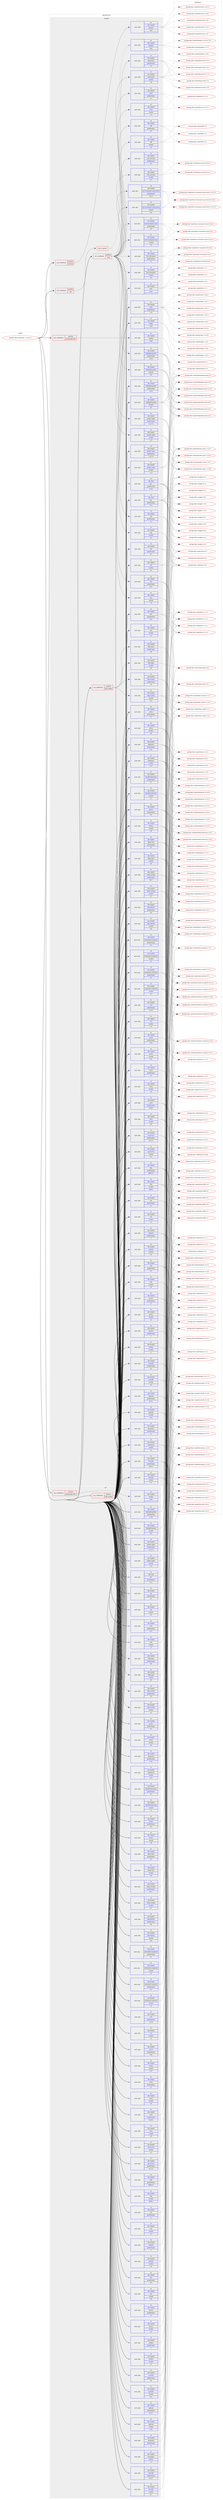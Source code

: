 digraph prolog {

# *************
# Graph options
# *************

newrank=true;
concentrate=true;
compound=true;
graph [rankdir=LR,fontname=Helvetica,fontsize=10,ranksep=1.5];#, ranksep=2.5, nodesep=0.2];
edge  [arrowhead=vee];
node  [fontname=Helvetica,fontsize=10];

# **********
# The ebuild
# **********

subgraph cluster_leftcol {
color=gray;
rank=same;
label=<<i>ebuild</i>>;
id [label="portage://app-text/pandoc-1.12.4.2-r1", color=red, width=4, href="../app-text/pandoc-1.12.4.2-r1.svg"];
}

# ****************
# The dependencies
# ****************

subgraph cluster_midcol {
color=gray;
label=<<i>dependencies</i>>;
subgraph cluster_compile {
fillcolor="#eeeeee";
style=filled;
label=<<i>compile</i>>;
subgraph cond140047 {
dependency595586 [label=<<TABLE BORDER="0" CELLBORDER="1" CELLSPACING="0" CELLPADDING="4"><TR><TD ROWSPAN="3" CELLPADDING="10">use_conditional</TD></TR><TR><TD>positive</TD></TR><TR><TD>doc</TD></TR></TABLE>>, shape=none, color=red];
subgraph any7664 {
dependency595587 [label=<<TABLE BORDER="0" CELLBORDER="1" CELLSPACING="0" CELLPADDING="4"><TR><TD CELLPADDING="10">any_of_group</TD></TR></TABLE>>, shape=none, color=red];subgraph pack447609 {
dependency595588 [label=<<TABLE BORDER="0" CELLBORDER="1" CELLSPACING="0" CELLPADDING="4" WIDTH="220"><TR><TD ROWSPAN="6" CELLPADDING="30">pack_dep</TD></TR><TR><TD WIDTH="110">no</TD></TR><TR><TD>dev-haskell</TD></TR><TR><TD>haddock</TD></TR><TR><TD>none</TD></TR><TR><TD></TD></TR></TABLE>>, shape=none, color=blue];
}
dependency595587:e -> dependency595588:w [weight=20,style="dotted",arrowhead="oinv"];
subgraph pack447610 {
dependency595589 [label=<<TABLE BORDER="0" CELLBORDER="1" CELLSPACING="0" CELLPADDING="4" WIDTH="220"><TR><TD ROWSPAN="6" CELLPADDING="30">pack_dep</TD></TR><TR><TD WIDTH="110">no</TD></TR><TR><TD>dev-lang</TD></TR><TR><TD>ghc</TD></TR><TR><TD>greaterequal</TD></TR><TR><TD>7.10.2</TD></TR></TABLE>>, shape=none, color=blue];
}
dependency595587:e -> dependency595589:w [weight=20,style="dotted",arrowhead="oinv"];
}
dependency595586:e -> dependency595587:w [weight=20,style="dashed",arrowhead="vee"];
}
id:e -> dependency595586:w [weight=20,style="solid",arrowhead="vee"];
subgraph cond140048 {
dependency595590 [label=<<TABLE BORDER="0" CELLBORDER="1" CELLSPACING="0" CELLPADDING="4"><TR><TD ROWSPAN="3" CELLPADDING="10">use_conditional</TD></TR><TR><TD>positive</TD></TR><TR><TD>embed-data-files</TD></TR></TABLE>>, shape=none, color=red];
subgraph pack447611 {
dependency595591 [label=<<TABLE BORDER="0" CELLBORDER="1" CELLSPACING="0" CELLPADDING="4" WIDTH="220"><TR><TD ROWSPAN="6" CELLPADDING="30">pack_dep</TD></TR><TR><TD WIDTH="110">no</TD></TR><TR><TD>dev-haskell</TD></TR><TR><TD>hsb2hs</TD></TR><TR><TD>none</TD></TR><TR><TD></TD></TR></TABLE>>, shape=none, color=blue];
}
dependency595590:e -> dependency595591:w [weight=20,style="dashed",arrowhead="vee"];
}
id:e -> dependency595590:w [weight=20,style="solid",arrowhead="vee"];
subgraph cond140049 {
dependency595592 [label=<<TABLE BORDER="0" CELLBORDER="1" CELLSPACING="0" CELLPADDING="4"><TR><TD ROWSPAN="3" CELLPADDING="10">use_conditional</TD></TR><TR><TD>positive</TD></TR><TR><TD>hscolour</TD></TR></TABLE>>, shape=none, color=red];
subgraph pack447612 {
dependency595593 [label=<<TABLE BORDER="0" CELLBORDER="1" CELLSPACING="0" CELLPADDING="4" WIDTH="220"><TR><TD ROWSPAN="6" CELLPADDING="30">pack_dep</TD></TR><TR><TD WIDTH="110">no</TD></TR><TR><TD>dev-haskell</TD></TR><TR><TD>hscolour</TD></TR><TR><TD>none</TD></TR><TR><TD></TD></TR></TABLE>>, shape=none, color=blue];
}
dependency595592:e -> dependency595593:w [weight=20,style="dashed",arrowhead="vee"];
}
id:e -> dependency595592:w [weight=20,style="solid",arrowhead="vee"];
subgraph cond140050 {
dependency595594 [label=<<TABLE BORDER="0" CELLBORDER="1" CELLSPACING="0" CELLPADDING="4"><TR><TD ROWSPAN="3" CELLPADDING="10">use_conditional</TD></TR><TR><TD>positive</TD></TR><TR><TD>http-conduit</TD></TR></TABLE>>, shape=none, color=red];
subgraph pack447613 {
dependency595595 [label=<<TABLE BORDER="0" CELLBORDER="1" CELLSPACING="0" CELLPADDING="4" WIDTH="220"><TR><TD ROWSPAN="6" CELLPADDING="30">pack_dep</TD></TR><TR><TD WIDTH="110">no</TD></TR><TR><TD>dev-haskell</TD></TR><TR><TD>http-conduit</TD></TR><TR><TD>greaterequal</TD></TR><TR><TD>1.9</TD></TR></TABLE>>, shape=none, color=blue];
}
dependency595594:e -> dependency595595:w [weight=20,style="dashed",arrowhead="vee"];
subgraph pack447614 {
dependency595596 [label=<<TABLE BORDER="0" CELLBORDER="1" CELLSPACING="0" CELLPADDING="4" WIDTH="220"><TR><TD ROWSPAN="6" CELLPADDING="30">pack_dep</TD></TR><TR><TD WIDTH="110">no</TD></TR><TR><TD>dev-haskell</TD></TR><TR><TD>http-conduit</TD></TR><TR><TD>smaller</TD></TR><TR><TD>2.2</TD></TR></TABLE>>, shape=none, color=blue];
}
dependency595594:e -> dependency595596:w [weight=20,style="dashed",arrowhead="vee"];
subgraph pack447615 {
dependency595597 [label=<<TABLE BORDER="0" CELLBORDER="1" CELLSPACING="0" CELLPADDING="4" WIDTH="220"><TR><TD ROWSPAN="6" CELLPADDING="30">pack_dep</TD></TR><TR><TD WIDTH="110">no</TD></TR><TR><TD>dev-haskell</TD></TR><TR><TD>http-types</TD></TR><TR><TD>greaterequal</TD></TR><TR><TD>0.8</TD></TR></TABLE>>, shape=none, color=blue];
}
dependency595594:e -> dependency595597:w [weight=20,style="dashed",arrowhead="vee"];
subgraph pack447616 {
dependency595598 [label=<<TABLE BORDER="0" CELLBORDER="1" CELLSPACING="0" CELLPADDING="4" WIDTH="220"><TR><TD ROWSPAN="6" CELLPADDING="30">pack_dep</TD></TR><TR><TD WIDTH="110">no</TD></TR><TR><TD>dev-haskell</TD></TR><TR><TD>http-types</TD></TR><TR><TD>smaller</TD></TR><TR><TD>0.9</TD></TR></TABLE>>, shape=none, color=blue];
}
dependency595594:e -> dependency595598:w [weight=20,style="dashed",arrowhead="vee"];
}
id:e -> dependency595594:w [weight=20,style="solid",arrowhead="vee"];
subgraph cond140051 {
dependency595599 [label=<<TABLE BORDER="0" CELLBORDER="1" CELLSPACING="0" CELLPADDING="4"><TR><TD ROWSPAN="3" CELLPADDING="10">use_conditional</TD></TR><TR><TD>positive</TD></TR><TR><TD>test</TD></TR></TABLE>>, shape=none, color=red];
subgraph pack447617 {
dependency595600 [label=<<TABLE BORDER="0" CELLBORDER="1" CELLSPACING="0" CELLPADDING="4" WIDTH="220"><TR><TD ROWSPAN="6" CELLPADDING="30">pack_dep</TD></TR><TR><TD WIDTH="110">no</TD></TR><TR><TD>dev-haskell</TD></TR><TR><TD>ansi-terminal</TD></TR><TR><TD>greaterequal</TD></TR><TR><TD>0.5</TD></TR></TABLE>>, shape=none, color=blue];
}
dependency595599:e -> dependency595600:w [weight=20,style="dashed",arrowhead="vee"];
subgraph pack447618 {
dependency595601 [label=<<TABLE BORDER="0" CELLBORDER="1" CELLSPACING="0" CELLPADDING="4" WIDTH="220"><TR><TD ROWSPAN="6" CELLPADDING="30">pack_dep</TD></TR><TR><TD WIDTH="110">no</TD></TR><TR><TD>dev-haskell</TD></TR><TR><TD>ansi-terminal</TD></TR><TR><TD>smaller</TD></TR><TR><TD>0.7</TD></TR></TABLE>>, shape=none, color=blue];
}
dependency595599:e -> dependency595601:w [weight=20,style="dashed",arrowhead="vee"];
subgraph pack447619 {
dependency595602 [label=<<TABLE BORDER="0" CELLBORDER="1" CELLSPACING="0" CELLPADDING="4" WIDTH="220"><TR><TD ROWSPAN="6" CELLPADDING="30">pack_dep</TD></TR><TR><TD WIDTH="110">no</TD></TR><TR><TD>dev-haskell</TD></TR><TR><TD>diff</TD></TR><TR><TD>greaterequal</TD></TR><TR><TD>0.2</TD></TR></TABLE>>, shape=none, color=blue];
}
dependency595599:e -> dependency595602:w [weight=20,style="dashed",arrowhead="vee"];
subgraph pack447620 {
dependency595603 [label=<<TABLE BORDER="0" CELLBORDER="1" CELLSPACING="0" CELLPADDING="4" WIDTH="220"><TR><TD ROWSPAN="6" CELLPADDING="30">pack_dep</TD></TR><TR><TD WIDTH="110">no</TD></TR><TR><TD>dev-haskell</TD></TR><TR><TD>diff</TD></TR><TR><TD>smaller</TD></TR><TR><TD>0.4</TD></TR></TABLE>>, shape=none, color=blue];
}
dependency595599:e -> dependency595603:w [weight=20,style="dashed",arrowhead="vee"];
subgraph pack447621 {
dependency595604 [label=<<TABLE BORDER="0" CELLBORDER="1" CELLSPACING="0" CELLPADDING="4" WIDTH="220"><TR><TD ROWSPAN="6" CELLPADDING="30">pack_dep</TD></TR><TR><TD WIDTH="110">no</TD></TR><TR><TD>dev-haskell</TD></TR><TR><TD>highlighting-kate</TD></TR><TR><TD>greaterequal</TD></TR><TR><TD>0.5.8</TD></TR></TABLE>>, shape=none, color=blue];
}
dependency595599:e -> dependency595604:w [weight=20,style="dashed",arrowhead="vee"];
subgraph pack447622 {
dependency595605 [label=<<TABLE BORDER="0" CELLBORDER="1" CELLSPACING="0" CELLPADDING="4" WIDTH="220"><TR><TD ROWSPAN="6" CELLPADDING="30">pack_dep</TD></TR><TR><TD WIDTH="110">no</TD></TR><TR><TD>dev-haskell</TD></TR><TR><TD>highlighting-kate</TD></TR><TR><TD>smaller</TD></TR><TR><TD>0.6</TD></TR></TABLE>>, shape=none, color=blue];
}
dependency595599:e -> dependency595605:w [weight=20,style="dashed",arrowhead="vee"];
subgraph pack447623 {
dependency595606 [label=<<TABLE BORDER="0" CELLBORDER="1" CELLSPACING="0" CELLPADDING="4" WIDTH="220"><TR><TD ROWSPAN="6" CELLPADDING="30">pack_dep</TD></TR><TR><TD WIDTH="110">no</TD></TR><TR><TD>dev-haskell</TD></TR><TR><TD>hunit</TD></TR><TR><TD>greaterequal</TD></TR><TR><TD>1.2</TD></TR></TABLE>>, shape=none, color=blue];
}
dependency595599:e -> dependency595606:w [weight=20,style="dashed",arrowhead="vee"];
subgraph pack447624 {
dependency595607 [label=<<TABLE BORDER="0" CELLBORDER="1" CELLSPACING="0" CELLPADDING="4" WIDTH="220"><TR><TD ROWSPAN="6" CELLPADDING="30">pack_dep</TD></TR><TR><TD WIDTH="110">no</TD></TR><TR><TD>dev-haskell</TD></TR><TR><TD>hunit</TD></TR><TR><TD>smaller</TD></TR><TR><TD>1.3</TD></TR></TABLE>>, shape=none, color=blue];
}
dependency595599:e -> dependency595607:w [weight=20,style="dashed",arrowhead="vee"];
subgraph pack447625 {
dependency595608 [label=<<TABLE BORDER="0" CELLBORDER="1" CELLSPACING="0" CELLPADDING="4" WIDTH="220"><TR><TD ROWSPAN="6" CELLPADDING="30">pack_dep</TD></TR><TR><TD WIDTH="110">no</TD></TR><TR><TD>dev-haskell</TD></TR><TR><TD>pandoc-types</TD></TR><TR><TD>greaterequal</TD></TR><TR><TD>1.12.3.3</TD></TR></TABLE>>, shape=none, color=blue];
}
dependency595599:e -> dependency595608:w [weight=20,style="dashed",arrowhead="vee"];
subgraph pack447626 {
dependency595609 [label=<<TABLE BORDER="0" CELLBORDER="1" CELLSPACING="0" CELLPADDING="4" WIDTH="220"><TR><TD ROWSPAN="6" CELLPADDING="30">pack_dep</TD></TR><TR><TD WIDTH="110">no</TD></TR><TR><TD>dev-haskell</TD></TR><TR><TD>pandoc-types</TD></TR><TR><TD>smaller</TD></TR><TR><TD>1.13</TD></TR></TABLE>>, shape=none, color=blue];
}
dependency595599:e -> dependency595609:w [weight=20,style="dashed",arrowhead="vee"];
subgraph pack447627 {
dependency595610 [label=<<TABLE BORDER="0" CELLBORDER="1" CELLSPACING="0" CELLPADDING="4" WIDTH="220"><TR><TD ROWSPAN="6" CELLPADDING="30">pack_dep</TD></TR><TR><TD WIDTH="110">no</TD></TR><TR><TD>dev-haskell</TD></TR><TR><TD>quickcheck</TD></TR><TR><TD>greaterequal</TD></TR><TR><TD>2.4</TD></TR></TABLE>>, shape=none, color=blue];
}
dependency595599:e -> dependency595610:w [weight=20,style="dashed",arrowhead="vee"];
subgraph pack447628 {
dependency595611 [label=<<TABLE BORDER="0" CELLBORDER="1" CELLSPACING="0" CELLPADDING="4" WIDTH="220"><TR><TD ROWSPAN="6" CELLPADDING="30">pack_dep</TD></TR><TR><TD WIDTH="110">no</TD></TR><TR><TD>dev-haskell</TD></TR><TR><TD>quickcheck</TD></TR><TR><TD>smaller</TD></TR><TR><TD>2.8</TD></TR></TABLE>>, shape=none, color=blue];
}
dependency595599:e -> dependency595611:w [weight=20,style="dashed",arrowhead="vee"];
subgraph pack447629 {
dependency595612 [label=<<TABLE BORDER="0" CELLBORDER="1" CELLSPACING="0" CELLPADDING="4" WIDTH="220"><TR><TD ROWSPAN="6" CELLPADDING="30">pack_dep</TD></TR><TR><TD WIDTH="110">no</TD></TR><TR><TD>dev-haskell</TD></TR><TR><TD>syb</TD></TR><TR><TD>greaterequal</TD></TR><TR><TD>0.1</TD></TR></TABLE>>, shape=none, color=blue];
}
dependency595599:e -> dependency595612:w [weight=20,style="dashed",arrowhead="vee"];
subgraph pack447630 {
dependency595613 [label=<<TABLE BORDER="0" CELLBORDER="1" CELLSPACING="0" CELLPADDING="4" WIDTH="220"><TR><TD ROWSPAN="6" CELLPADDING="30">pack_dep</TD></TR><TR><TD WIDTH="110">no</TD></TR><TR><TD>dev-haskell</TD></TR><TR><TD>syb</TD></TR><TR><TD>smaller</TD></TR><TR><TD>0.5</TD></TR></TABLE>>, shape=none, color=blue];
}
dependency595599:e -> dependency595613:w [weight=20,style="dashed",arrowhead="vee"];
subgraph pack447631 {
dependency595614 [label=<<TABLE BORDER="0" CELLBORDER="1" CELLSPACING="0" CELLPADDING="4" WIDTH="220"><TR><TD ROWSPAN="6" CELLPADDING="30">pack_dep</TD></TR><TR><TD WIDTH="110">no</TD></TR><TR><TD>dev-haskell</TD></TR><TR><TD>test-framework</TD></TR><TR><TD>greaterequal</TD></TR><TR><TD>0.3</TD></TR></TABLE>>, shape=none, color=blue];
}
dependency595599:e -> dependency595614:w [weight=20,style="dashed",arrowhead="vee"];
subgraph pack447632 {
dependency595615 [label=<<TABLE BORDER="0" CELLBORDER="1" CELLSPACING="0" CELLPADDING="4" WIDTH="220"><TR><TD ROWSPAN="6" CELLPADDING="30">pack_dep</TD></TR><TR><TD WIDTH="110">no</TD></TR><TR><TD>dev-haskell</TD></TR><TR><TD>test-framework</TD></TR><TR><TD>smaller</TD></TR><TR><TD>0.9</TD></TR></TABLE>>, shape=none, color=blue];
}
dependency595599:e -> dependency595615:w [weight=20,style="dashed",arrowhead="vee"];
subgraph pack447633 {
dependency595616 [label=<<TABLE BORDER="0" CELLBORDER="1" CELLSPACING="0" CELLPADDING="4" WIDTH="220"><TR><TD ROWSPAN="6" CELLPADDING="30">pack_dep</TD></TR><TR><TD WIDTH="110">no</TD></TR><TR><TD>dev-haskell</TD></TR><TR><TD>test-framework-hunit</TD></TR><TR><TD>greaterequal</TD></TR><TR><TD>0.2</TD></TR></TABLE>>, shape=none, color=blue];
}
dependency595599:e -> dependency595616:w [weight=20,style="dashed",arrowhead="vee"];
subgraph pack447634 {
dependency595617 [label=<<TABLE BORDER="0" CELLBORDER="1" CELLSPACING="0" CELLPADDING="4" WIDTH="220"><TR><TD ROWSPAN="6" CELLPADDING="30">pack_dep</TD></TR><TR><TD WIDTH="110">no</TD></TR><TR><TD>dev-haskell</TD></TR><TR><TD>test-framework-hunit</TD></TR><TR><TD>smaller</TD></TR><TR><TD>0.4</TD></TR></TABLE>>, shape=none, color=blue];
}
dependency595599:e -> dependency595617:w [weight=20,style="dashed",arrowhead="vee"];
subgraph pack447635 {
dependency595618 [label=<<TABLE BORDER="0" CELLBORDER="1" CELLSPACING="0" CELLPADDING="4" WIDTH="220"><TR><TD ROWSPAN="6" CELLPADDING="30">pack_dep</TD></TR><TR><TD WIDTH="110">no</TD></TR><TR><TD>dev-haskell</TD></TR><TR><TD>test-framework-quickcheck2</TD></TR><TR><TD>greaterequal</TD></TR><TR><TD>0.2.9</TD></TR></TABLE>>, shape=none, color=blue];
}
dependency595599:e -> dependency595618:w [weight=20,style="dashed",arrowhead="vee"];
subgraph pack447636 {
dependency595619 [label=<<TABLE BORDER="0" CELLBORDER="1" CELLSPACING="0" CELLPADDING="4" WIDTH="220"><TR><TD ROWSPAN="6" CELLPADDING="30">pack_dep</TD></TR><TR><TD WIDTH="110">no</TD></TR><TR><TD>dev-haskell</TD></TR><TR><TD>test-framework-quickcheck2</TD></TR><TR><TD>smaller</TD></TR><TR><TD>0.4</TD></TR></TABLE>>, shape=none, color=blue];
}
dependency595599:e -> dependency595619:w [weight=20,style="dashed",arrowhead="vee"];
subgraph pack447637 {
dependency595620 [label=<<TABLE BORDER="0" CELLBORDER="1" CELLSPACING="0" CELLPADDING="4" WIDTH="220"><TR><TD ROWSPAN="6" CELLPADDING="30">pack_dep</TD></TR><TR><TD WIDTH="110">no</TD></TR><TR><TD>dev-haskell</TD></TR><TR><TD>text</TD></TR><TR><TD>greaterequal</TD></TR><TR><TD>0.11</TD></TR></TABLE>>, shape=none, color=blue];
}
dependency595599:e -> dependency595620:w [weight=20,style="dashed",arrowhead="vee"];
subgraph pack447638 {
dependency595621 [label=<<TABLE BORDER="0" CELLBORDER="1" CELLSPACING="0" CELLPADDING="4" WIDTH="220"><TR><TD ROWSPAN="6" CELLPADDING="30">pack_dep</TD></TR><TR><TD WIDTH="110">no</TD></TR><TR><TD>dev-haskell</TD></TR><TR><TD>text</TD></TR><TR><TD>smaller</TD></TR><TR><TD>1.2</TD></TR></TABLE>>, shape=none, color=blue];
}
dependency595599:e -> dependency595621:w [weight=20,style="dashed",arrowhead="vee"];
}
id:e -> dependency595599:w [weight=20,style="solid",arrowhead="vee"];
subgraph pack447639 {
dependency595622 [label=<<TABLE BORDER="0" CELLBORDER="1" CELLSPACING="0" CELLPADDING="4" WIDTH="220"><TR><TD ROWSPAN="6" CELLPADDING="30">pack_dep</TD></TR><TR><TD WIDTH="110">no</TD></TR><TR><TD>dev-haskell</TD></TR><TR><TD>aeson</TD></TR><TR><TD>greaterequal</TD></TR><TR><TD>0.7</TD></TR></TABLE>>, shape=none, color=blue];
}
id:e -> dependency595622:w [weight=20,style="solid",arrowhead="vee"];
subgraph pack447640 {
dependency595623 [label=<<TABLE BORDER="0" CELLBORDER="1" CELLSPACING="0" CELLPADDING="4" WIDTH="220"><TR><TD ROWSPAN="6" CELLPADDING="30">pack_dep</TD></TR><TR><TD WIDTH="110">no</TD></TR><TR><TD>dev-haskell</TD></TR><TR><TD>aeson</TD></TR><TR><TD>smaller</TD></TR><TR><TD>0.8</TD></TR></TABLE>>, shape=none, color=blue];
}
id:e -> dependency595623:w [weight=20,style="solid",arrowhead="vee"];
subgraph pack447641 {
dependency595624 [label=<<TABLE BORDER="0" CELLBORDER="1" CELLSPACING="0" CELLPADDING="4" WIDTH="220"><TR><TD ROWSPAN="6" CELLPADDING="30">pack_dep</TD></TR><TR><TD WIDTH="110">no</TD></TR><TR><TD>dev-haskell</TD></TR><TR><TD>alex</TD></TR><TR><TD>none</TD></TR><TR><TD></TD></TR></TABLE>>, shape=none, color=blue];
}
id:e -> dependency595624:w [weight=20,style="solid",arrowhead="vee"];
subgraph pack447642 {
dependency595625 [label=<<TABLE BORDER="0" CELLBORDER="1" CELLSPACING="0" CELLPADDING="4" WIDTH="220"><TR><TD ROWSPAN="6" CELLPADDING="30">pack_dep</TD></TR><TR><TD WIDTH="110">no</TD></TR><TR><TD>dev-haskell</TD></TR><TR><TD>attoparsec</TD></TR><TR><TD>greaterequal</TD></TR><TR><TD>0.10</TD></TR></TABLE>>, shape=none, color=blue];
}
id:e -> dependency595625:w [weight=20,style="solid",arrowhead="vee"];
subgraph pack447643 {
dependency595626 [label=<<TABLE BORDER="0" CELLBORDER="1" CELLSPACING="0" CELLPADDING="4" WIDTH="220"><TR><TD ROWSPAN="6" CELLPADDING="30">pack_dep</TD></TR><TR><TD WIDTH="110">no</TD></TR><TR><TD>dev-haskell</TD></TR><TR><TD>attoparsec</TD></TR><TR><TD>smaller</TD></TR><TR><TD>0.13</TD></TR></TABLE>>, shape=none, color=blue];
}
id:e -> dependency595626:w [weight=20,style="solid",arrowhead="vee"];
subgraph pack447644 {
dependency595627 [label=<<TABLE BORDER="0" CELLBORDER="1" CELLSPACING="0" CELLPADDING="4" WIDTH="220"><TR><TD ROWSPAN="6" CELLPADDING="30">pack_dep</TD></TR><TR><TD WIDTH="110">no</TD></TR><TR><TD>dev-haskell</TD></TR><TR><TD>base64-bytestring</TD></TR><TR><TD>greaterequal</TD></TR><TR><TD>0.1</TD></TR></TABLE>>, shape=none, color=blue];
}
id:e -> dependency595627:w [weight=20,style="solid",arrowhead="vee"];
subgraph pack447645 {
dependency595628 [label=<<TABLE BORDER="0" CELLBORDER="1" CELLSPACING="0" CELLPADDING="4" WIDTH="220"><TR><TD ROWSPAN="6" CELLPADDING="30">pack_dep</TD></TR><TR><TD WIDTH="110">no</TD></TR><TR><TD>dev-haskell</TD></TR><TR><TD>base64-bytestring</TD></TR><TR><TD>smaller</TD></TR><TR><TD>1.1</TD></TR></TABLE>>, shape=none, color=blue];
}
id:e -> dependency595628:w [weight=20,style="solid",arrowhead="vee"];
subgraph pack447646 {
dependency595629 [label=<<TABLE BORDER="0" CELLBORDER="1" CELLSPACING="0" CELLPADDING="4" WIDTH="220"><TR><TD ROWSPAN="6" CELLPADDING="30">pack_dep</TD></TR><TR><TD WIDTH="110">no</TD></TR><TR><TD>dev-haskell</TD></TR><TR><TD>binary</TD></TR><TR><TD>greaterequal</TD></TR><TR><TD>0.5</TD></TR></TABLE>>, shape=none, color=blue];
}
id:e -> dependency595629:w [weight=20,style="solid",arrowhead="vee"];
subgraph pack447647 {
dependency595630 [label=<<TABLE BORDER="0" CELLBORDER="1" CELLSPACING="0" CELLPADDING="4" WIDTH="220"><TR><TD ROWSPAN="6" CELLPADDING="30">pack_dep</TD></TR><TR><TD WIDTH="110">no</TD></TR><TR><TD>dev-haskell</TD></TR><TR><TD>binary</TD></TR><TR><TD>smaller</TD></TR><TR><TD>0.8</TD></TR></TABLE>>, shape=none, color=blue];
}
id:e -> dependency595630:w [weight=20,style="solid",arrowhead="vee"];
subgraph pack447648 {
dependency595631 [label=<<TABLE BORDER="0" CELLBORDER="1" CELLSPACING="0" CELLPADDING="4" WIDTH="220"><TR><TD ROWSPAN="6" CELLPADDING="30">pack_dep</TD></TR><TR><TD WIDTH="110">no</TD></TR><TR><TD>dev-haskell</TD></TR><TR><TD>blaze-html</TD></TR><TR><TD>greaterequal</TD></TR><TR><TD>0.5</TD></TR></TABLE>>, shape=none, color=blue];
}
id:e -> dependency595631:w [weight=20,style="solid",arrowhead="vee"];
subgraph pack447649 {
dependency595632 [label=<<TABLE BORDER="0" CELLBORDER="1" CELLSPACING="0" CELLPADDING="4" WIDTH="220"><TR><TD ROWSPAN="6" CELLPADDING="30">pack_dep</TD></TR><TR><TD WIDTH="110">no</TD></TR><TR><TD>dev-haskell</TD></TR><TR><TD>blaze-html</TD></TR><TR><TD>smaller</TD></TR><TR><TD>0.8</TD></TR></TABLE>>, shape=none, color=blue];
}
id:e -> dependency595632:w [weight=20,style="solid",arrowhead="vee"];
subgraph pack447650 {
dependency595633 [label=<<TABLE BORDER="0" CELLBORDER="1" CELLSPACING="0" CELLPADDING="4" WIDTH="220"><TR><TD ROWSPAN="6" CELLPADDING="30">pack_dep</TD></TR><TR><TD WIDTH="110">no</TD></TR><TR><TD>dev-haskell</TD></TR><TR><TD>blaze-markup</TD></TR><TR><TD>greaterequal</TD></TR><TR><TD>0.5.1</TD></TR></TABLE>>, shape=none, color=blue];
}
id:e -> dependency595633:w [weight=20,style="solid",arrowhead="vee"];
subgraph pack447651 {
dependency595634 [label=<<TABLE BORDER="0" CELLBORDER="1" CELLSPACING="0" CELLPADDING="4" WIDTH="220"><TR><TD ROWSPAN="6" CELLPADDING="30">pack_dep</TD></TR><TR><TD WIDTH="110">no</TD></TR><TR><TD>dev-haskell</TD></TR><TR><TD>blaze-markup</TD></TR><TR><TD>smaller</TD></TR><TR><TD>0.7</TD></TR></TABLE>>, shape=none, color=blue];
}
id:e -> dependency595634:w [weight=20,style="solid",arrowhead="vee"];
subgraph pack447652 {
dependency595635 [label=<<TABLE BORDER="0" CELLBORDER="1" CELLSPACING="0" CELLPADDING="4" WIDTH="220"><TR><TD ROWSPAN="6" CELLPADDING="30">pack_dep</TD></TR><TR><TD WIDTH="110">no</TD></TR><TR><TD>dev-haskell</TD></TR><TR><TD>cabal</TD></TR><TR><TD>greaterequal</TD></TR><TR><TD>1.10</TD></TR></TABLE>>, shape=none, color=blue];
}
id:e -> dependency595635:w [weight=20,style="solid",arrowhead="vee"];
subgraph pack447653 {
dependency595636 [label=<<TABLE BORDER="0" CELLBORDER="1" CELLSPACING="0" CELLPADDING="4" WIDTH="220"><TR><TD ROWSPAN="6" CELLPADDING="30">pack_dep</TD></TR><TR><TD WIDTH="110">no</TD></TR><TR><TD>dev-haskell</TD></TR><TR><TD>data-default</TD></TR><TR><TD>greaterequal</TD></TR><TR><TD>0.4</TD></TR></TABLE>>, shape=none, color=blue];
}
id:e -> dependency595636:w [weight=20,style="solid",arrowhead="vee"];
subgraph pack447654 {
dependency595637 [label=<<TABLE BORDER="0" CELLBORDER="1" CELLSPACING="0" CELLPADDING="4" WIDTH="220"><TR><TD ROWSPAN="6" CELLPADDING="30">pack_dep</TD></TR><TR><TD WIDTH="110">no</TD></TR><TR><TD>dev-haskell</TD></TR><TR><TD>data-default</TD></TR><TR><TD>smaller</TD></TR><TR><TD>0.6</TD></TR></TABLE>>, shape=none, color=blue];
}
id:e -> dependency595637:w [weight=20,style="solid",arrowhead="vee"];
subgraph pack447655 {
dependency595638 [label=<<TABLE BORDER="0" CELLBORDER="1" CELLSPACING="0" CELLPADDING="4" WIDTH="220"><TR><TD ROWSPAN="6" CELLPADDING="30">pack_dep</TD></TR><TR><TD WIDTH="110">no</TD></TR><TR><TD>dev-haskell</TD></TR><TR><TD>extensible-exceptions</TD></TR><TR><TD>greaterequal</TD></TR><TR><TD>0.1</TD></TR></TABLE>>, shape=none, color=blue];
}
id:e -> dependency595638:w [weight=20,style="solid",arrowhead="vee"];
subgraph pack447656 {
dependency595639 [label=<<TABLE BORDER="0" CELLBORDER="1" CELLSPACING="0" CELLPADDING="4" WIDTH="220"><TR><TD ROWSPAN="6" CELLPADDING="30">pack_dep</TD></TR><TR><TD WIDTH="110">no</TD></TR><TR><TD>dev-haskell</TD></TR><TR><TD>extensible-exceptions</TD></TR><TR><TD>smaller</TD></TR><TR><TD>0.2</TD></TR></TABLE>>, shape=none, color=blue];
}
id:e -> dependency595639:w [weight=20,style="solid",arrowhead="vee"];
subgraph pack447657 {
dependency595640 [label=<<TABLE BORDER="0" CELLBORDER="1" CELLSPACING="0" CELLPADDING="4" WIDTH="220"><TR><TD ROWSPAN="6" CELLPADDING="30">pack_dep</TD></TR><TR><TD WIDTH="110">no</TD></TR><TR><TD>dev-haskell</TD></TR><TR><TD>happy</TD></TR><TR><TD>none</TD></TR><TR><TD></TD></TR></TABLE>>, shape=none, color=blue];
}
id:e -> dependency595640:w [weight=20,style="solid",arrowhead="vee"];
subgraph pack447658 {
dependency595641 [label=<<TABLE BORDER="0" CELLBORDER="1" CELLSPACING="0" CELLPADDING="4" WIDTH="220"><TR><TD ROWSPAN="6" CELLPADDING="30">pack_dep</TD></TR><TR><TD WIDTH="110">no</TD></TR><TR><TD>dev-haskell</TD></TR><TR><TD>highlighting-kate</TD></TR><TR><TD>greaterequal</TD></TR><TR><TD>0.5.8</TD></TR></TABLE>>, shape=none, color=blue];
}
id:e -> dependency595641:w [weight=20,style="solid",arrowhead="vee"];
subgraph pack447659 {
dependency595642 [label=<<TABLE BORDER="0" CELLBORDER="1" CELLSPACING="0" CELLPADDING="4" WIDTH="220"><TR><TD ROWSPAN="6" CELLPADDING="30">pack_dep</TD></TR><TR><TD WIDTH="110">no</TD></TR><TR><TD>dev-haskell</TD></TR><TR><TD>highlighting-kate</TD></TR><TR><TD>smaller</TD></TR><TR><TD>0.6</TD></TR></TABLE>>, shape=none, color=blue];
}
id:e -> dependency595642:w [weight=20,style="solid",arrowhead="vee"];
subgraph pack447660 {
dependency595643 [label=<<TABLE BORDER="0" CELLBORDER="1" CELLSPACING="0" CELLPADDING="4" WIDTH="220"><TR><TD ROWSPAN="6" CELLPADDING="30">pack_dep</TD></TR><TR><TD WIDTH="110">no</TD></TR><TR><TD>dev-haskell</TD></TR><TR><TD>hslua</TD></TR><TR><TD>greaterequal</TD></TR><TR><TD>0.3</TD></TR></TABLE>>, shape=none, color=blue];
}
id:e -> dependency595643:w [weight=20,style="solid",arrowhead="vee"];
subgraph pack447661 {
dependency595644 [label=<<TABLE BORDER="0" CELLBORDER="1" CELLSPACING="0" CELLPADDING="4" WIDTH="220"><TR><TD ROWSPAN="6" CELLPADDING="30">pack_dep</TD></TR><TR><TD WIDTH="110">no</TD></TR><TR><TD>dev-haskell</TD></TR><TR><TD>hslua</TD></TR><TR><TD>smaller</TD></TR><TR><TD>0.4</TD></TR></TABLE>>, shape=none, color=blue];
}
id:e -> dependency595644:w [weight=20,style="solid",arrowhead="vee"];
subgraph pack447662 {
dependency595645 [label=<<TABLE BORDER="0" CELLBORDER="1" CELLSPACING="0" CELLPADDING="4" WIDTH="220"><TR><TD ROWSPAN="6" CELLPADDING="30">pack_dep</TD></TR><TR><TD WIDTH="110">no</TD></TR><TR><TD>dev-haskell</TD></TR><TR><TD>http</TD></TR><TR><TD>greaterequal</TD></TR><TR><TD>4000.0.5</TD></TR></TABLE>>, shape=none, color=blue];
}
id:e -> dependency595645:w [weight=20,style="solid",arrowhead="vee"];
subgraph pack447663 {
dependency595646 [label=<<TABLE BORDER="0" CELLBORDER="1" CELLSPACING="0" CELLPADDING="4" WIDTH="220"><TR><TD ROWSPAN="6" CELLPADDING="30">pack_dep</TD></TR><TR><TD WIDTH="110">no</TD></TR><TR><TD>dev-haskell</TD></TR><TR><TD>http</TD></TR><TR><TD>smaller</TD></TR><TR><TD>4000.3</TD></TR></TABLE>>, shape=none, color=blue];
}
id:e -> dependency595646:w [weight=20,style="solid",arrowhead="vee"];
subgraph pack447664 {
dependency595647 [label=<<TABLE BORDER="0" CELLBORDER="1" CELLSPACING="0" CELLPADDING="4" WIDTH="220"><TR><TD ROWSPAN="6" CELLPADDING="30">pack_dep</TD></TR><TR><TD WIDTH="110">no</TD></TR><TR><TD>dev-haskell</TD></TR><TR><TD>mtl</TD></TR><TR><TD>greaterequal</TD></TR><TR><TD>1.1</TD></TR></TABLE>>, shape=none, color=blue];
}
id:e -> dependency595647:w [weight=20,style="solid",arrowhead="vee"];
subgraph pack447665 {
dependency595648 [label=<<TABLE BORDER="0" CELLBORDER="1" CELLSPACING="0" CELLPADDING="4" WIDTH="220"><TR><TD ROWSPAN="6" CELLPADDING="30">pack_dep</TD></TR><TR><TD WIDTH="110">no</TD></TR><TR><TD>dev-haskell</TD></TR><TR><TD>mtl</TD></TR><TR><TD>smaller</TD></TR><TR><TD>2.3</TD></TR></TABLE>>, shape=none, color=blue];
}
id:e -> dependency595648:w [weight=20,style="solid",arrowhead="vee"];
subgraph pack447666 {
dependency595649 [label=<<TABLE BORDER="0" CELLBORDER="1" CELLSPACING="0" CELLPADDING="4" WIDTH="220"><TR><TD ROWSPAN="6" CELLPADDING="30">pack_dep</TD></TR><TR><TD WIDTH="110">no</TD></TR><TR><TD>dev-haskell</TD></TR><TR><TD>network</TD></TR><TR><TD>greaterequal</TD></TR><TR><TD>2</TD></TR></TABLE>>, shape=none, color=blue];
}
id:e -> dependency595649:w [weight=20,style="solid",arrowhead="vee"];
subgraph pack447667 {
dependency595650 [label=<<TABLE BORDER="0" CELLBORDER="1" CELLSPACING="0" CELLPADDING="4" WIDTH="220"><TR><TD ROWSPAN="6" CELLPADDING="30">pack_dep</TD></TR><TR><TD WIDTH="110">no</TD></TR><TR><TD>dev-haskell</TD></TR><TR><TD>network</TD></TR><TR><TD>smaller</TD></TR><TR><TD>2.6</TD></TR></TABLE>>, shape=none, color=blue];
}
id:e -> dependency595650:w [weight=20,style="solid",arrowhead="vee"];
subgraph pack447668 {
dependency595651 [label=<<TABLE BORDER="0" CELLBORDER="1" CELLSPACING="0" CELLPADDING="4" WIDTH="220"><TR><TD ROWSPAN="6" CELLPADDING="30">pack_dep</TD></TR><TR><TD WIDTH="110">no</TD></TR><TR><TD>dev-haskell</TD></TR><TR><TD>pandoc-types</TD></TR><TR><TD>greaterequal</TD></TR><TR><TD>1.12.3.3</TD></TR></TABLE>>, shape=none, color=blue];
}
id:e -> dependency595651:w [weight=20,style="solid",arrowhead="vee"];
subgraph pack447669 {
dependency595652 [label=<<TABLE BORDER="0" CELLBORDER="1" CELLSPACING="0" CELLPADDING="4" WIDTH="220"><TR><TD ROWSPAN="6" CELLPADDING="30">pack_dep</TD></TR><TR><TD WIDTH="110">no</TD></TR><TR><TD>dev-haskell</TD></TR><TR><TD>pandoc-types</TD></TR><TR><TD>smaller</TD></TR><TR><TD>1.13</TD></TR></TABLE>>, shape=none, color=blue];
}
id:e -> dependency595652:w [weight=20,style="solid",arrowhead="vee"];
subgraph pack447670 {
dependency595653 [label=<<TABLE BORDER="0" CELLBORDER="1" CELLSPACING="0" CELLPADDING="4" WIDTH="220"><TR><TD ROWSPAN="6" CELLPADDING="30">pack_dep</TD></TR><TR><TD WIDTH="110">no</TD></TR><TR><TD>dev-haskell</TD></TR><TR><TD>parsec</TD></TR><TR><TD>greaterequal</TD></TR><TR><TD>3.1</TD></TR></TABLE>>, shape=none, color=blue];
}
id:e -> dependency595653:w [weight=20,style="solid",arrowhead="vee"];
subgraph pack447671 {
dependency595654 [label=<<TABLE BORDER="0" CELLBORDER="1" CELLSPACING="0" CELLPADDING="4" WIDTH="220"><TR><TD ROWSPAN="6" CELLPADDING="30">pack_dep</TD></TR><TR><TD WIDTH="110">no</TD></TR><TR><TD>dev-haskell</TD></TR><TR><TD>parsec</TD></TR><TR><TD>smaller</TD></TR><TR><TD>3.2</TD></TR></TABLE>>, shape=none, color=blue];
}
id:e -> dependency595654:w [weight=20,style="solid",arrowhead="vee"];
subgraph pack447672 {
dependency595655 [label=<<TABLE BORDER="0" CELLBORDER="1" CELLSPACING="0" CELLPADDING="4" WIDTH="220"><TR><TD ROWSPAN="6" CELLPADDING="30">pack_dep</TD></TR><TR><TD WIDTH="110">no</TD></TR><TR><TD>dev-haskell</TD></TR><TR><TD>random</TD></TR><TR><TD>greaterequal</TD></TR><TR><TD>1</TD></TR></TABLE>>, shape=none, color=blue];
}
id:e -> dependency595655:w [weight=20,style="solid",arrowhead="vee"];
subgraph pack447673 {
dependency595656 [label=<<TABLE BORDER="0" CELLBORDER="1" CELLSPACING="0" CELLPADDING="4" WIDTH="220"><TR><TD ROWSPAN="6" CELLPADDING="30">pack_dep</TD></TR><TR><TD WIDTH="110">no</TD></TR><TR><TD>dev-haskell</TD></TR><TR><TD>random</TD></TR><TR><TD>smaller</TD></TR><TR><TD>1.1</TD></TR></TABLE>>, shape=none, color=blue];
}
id:e -> dependency595656:w [weight=20,style="solid",arrowhead="vee"];
subgraph pack447674 {
dependency595657 [label=<<TABLE BORDER="0" CELLBORDER="1" CELLSPACING="0" CELLPADDING="4" WIDTH="220"><TR><TD ROWSPAN="6" CELLPADDING="30">pack_dep</TD></TR><TR><TD WIDTH="110">no</TD></TR><TR><TD>dev-haskell</TD></TR><TR><TD>scientific</TD></TR><TR><TD>greaterequal</TD></TR><TR><TD>0.2</TD></TR></TABLE>>, shape=none, color=blue];
}
id:e -> dependency595657:w [weight=20,style="solid",arrowhead="vee"];
subgraph pack447675 {
dependency595658 [label=<<TABLE BORDER="0" CELLBORDER="1" CELLSPACING="0" CELLPADDING="4" WIDTH="220"><TR><TD ROWSPAN="6" CELLPADDING="30">pack_dep</TD></TR><TR><TD WIDTH="110">no</TD></TR><TR><TD>dev-haskell</TD></TR><TR><TD>scientific</TD></TR><TR><TD>smaller</TD></TR><TR><TD>0.4</TD></TR></TABLE>>, shape=none, color=blue];
}
id:e -> dependency595658:w [weight=20,style="solid",arrowhead="vee"];
subgraph pack447676 {
dependency595659 [label=<<TABLE BORDER="0" CELLBORDER="1" CELLSPACING="0" CELLPADDING="4" WIDTH="220"><TR><TD ROWSPAN="6" CELLPADDING="30">pack_dep</TD></TR><TR><TD WIDTH="110">no</TD></TR><TR><TD>dev-haskell</TD></TR><TR><TD>syb</TD></TR><TR><TD>greaterequal</TD></TR><TR><TD>0.1</TD></TR></TABLE>>, shape=none, color=blue];
}
id:e -> dependency595659:w [weight=20,style="solid",arrowhead="vee"];
subgraph pack447677 {
dependency595660 [label=<<TABLE BORDER="0" CELLBORDER="1" CELLSPACING="0" CELLPADDING="4" WIDTH="220"><TR><TD ROWSPAN="6" CELLPADDING="30">pack_dep</TD></TR><TR><TD WIDTH="110">no</TD></TR><TR><TD>dev-haskell</TD></TR><TR><TD>syb</TD></TR><TR><TD>smaller</TD></TR><TR><TD>0.5</TD></TR></TABLE>>, shape=none, color=blue];
}
id:e -> dependency595660:w [weight=20,style="solid",arrowhead="vee"];
subgraph pack447678 {
dependency595661 [label=<<TABLE BORDER="0" CELLBORDER="1" CELLSPACING="0" CELLPADDING="4" WIDTH="220"><TR><TD ROWSPAN="6" CELLPADDING="30">pack_dep</TD></TR><TR><TD WIDTH="110">no</TD></TR><TR><TD>dev-haskell</TD></TR><TR><TD>tagsoup</TD></TR><TR><TD>greaterequal</TD></TR><TR><TD>0.13.1</TD></TR></TABLE>>, shape=none, color=blue];
}
id:e -> dependency595661:w [weight=20,style="solid",arrowhead="vee"];
subgraph pack447679 {
dependency595662 [label=<<TABLE BORDER="0" CELLBORDER="1" CELLSPACING="0" CELLPADDING="4" WIDTH="220"><TR><TD ROWSPAN="6" CELLPADDING="30">pack_dep</TD></TR><TR><TD WIDTH="110">no</TD></TR><TR><TD>dev-haskell</TD></TR><TR><TD>tagsoup</TD></TR><TR><TD>smaller</TD></TR><TR><TD>0.14</TD></TR></TABLE>>, shape=none, color=blue];
}
id:e -> dependency595662:w [weight=20,style="solid",arrowhead="vee"];
subgraph pack447680 {
dependency595663 [label=<<TABLE BORDER="0" CELLBORDER="1" CELLSPACING="0" CELLPADDING="4" WIDTH="220"><TR><TD ROWSPAN="6" CELLPADDING="30">pack_dep</TD></TR><TR><TD WIDTH="110">no</TD></TR><TR><TD>dev-haskell</TD></TR><TR><TD>temporary</TD></TR><TR><TD>greaterequal</TD></TR><TR><TD>1.1</TD></TR></TABLE>>, shape=none, color=blue];
}
id:e -> dependency595663:w [weight=20,style="solid",arrowhead="vee"];
subgraph pack447681 {
dependency595664 [label=<<TABLE BORDER="0" CELLBORDER="1" CELLSPACING="0" CELLPADDING="4" WIDTH="220"><TR><TD ROWSPAN="6" CELLPADDING="30">pack_dep</TD></TR><TR><TD WIDTH="110">no</TD></TR><TR><TD>dev-haskell</TD></TR><TR><TD>temporary</TD></TR><TR><TD>smaller</TD></TR><TR><TD>1.3</TD></TR></TABLE>>, shape=none, color=blue];
}
id:e -> dependency595664:w [weight=20,style="solid",arrowhead="vee"];
subgraph pack447682 {
dependency595665 [label=<<TABLE BORDER="0" CELLBORDER="1" CELLSPACING="0" CELLPADDING="4" WIDTH="220"><TR><TD ROWSPAN="6" CELLPADDING="30">pack_dep</TD></TR><TR><TD WIDTH="110">no</TD></TR><TR><TD>dev-haskell</TD></TR><TR><TD>texmath</TD></TR><TR><TD>greaterequal</TD></TR><TR><TD>0.6.6.1</TD></TR></TABLE>>, shape=none, color=blue];
}
id:e -> dependency595665:w [weight=20,style="solid",arrowhead="vee"];
subgraph pack447683 {
dependency595666 [label=<<TABLE BORDER="0" CELLBORDER="1" CELLSPACING="0" CELLPADDING="4" WIDTH="220"><TR><TD ROWSPAN="6" CELLPADDING="30">pack_dep</TD></TR><TR><TD WIDTH="110">no</TD></TR><TR><TD>dev-haskell</TD></TR><TR><TD>texmath</TD></TR><TR><TD>smaller</TD></TR><TR><TD>0.7</TD></TR></TABLE>>, shape=none, color=blue];
}
id:e -> dependency595666:w [weight=20,style="solid",arrowhead="vee"];
subgraph pack447684 {
dependency595667 [label=<<TABLE BORDER="0" CELLBORDER="1" CELLSPACING="0" CELLPADDING="4" WIDTH="220"><TR><TD ROWSPAN="6" CELLPADDING="30">pack_dep</TD></TR><TR><TD WIDTH="110">no</TD></TR><TR><TD>dev-haskell</TD></TR><TR><TD>text</TD></TR><TR><TD>greaterequal</TD></TR><TR><TD>0.11</TD></TR></TABLE>>, shape=none, color=blue];
}
id:e -> dependency595667:w [weight=20,style="solid",arrowhead="vee"];
subgraph pack447685 {
dependency595668 [label=<<TABLE BORDER="0" CELLBORDER="1" CELLSPACING="0" CELLPADDING="4" WIDTH="220"><TR><TD ROWSPAN="6" CELLPADDING="30">pack_dep</TD></TR><TR><TD WIDTH="110">no</TD></TR><TR><TD>dev-haskell</TD></TR><TR><TD>text</TD></TR><TR><TD>smaller</TD></TR><TR><TD>1.2</TD></TR></TABLE>>, shape=none, color=blue];
}
id:e -> dependency595668:w [weight=20,style="solid",arrowhead="vee"];
subgraph pack447686 {
dependency595669 [label=<<TABLE BORDER="0" CELLBORDER="1" CELLSPACING="0" CELLPADDING="4" WIDTH="220"><TR><TD ROWSPAN="6" CELLPADDING="30">pack_dep</TD></TR><TR><TD WIDTH="110">no</TD></TR><TR><TD>dev-haskell</TD></TR><TR><TD>unordered-containers</TD></TR><TR><TD>greaterequal</TD></TR><TR><TD>0.2</TD></TR></TABLE>>, shape=none, color=blue];
}
id:e -> dependency595669:w [weight=20,style="solid",arrowhead="vee"];
subgraph pack447687 {
dependency595670 [label=<<TABLE BORDER="0" CELLBORDER="1" CELLSPACING="0" CELLPADDING="4" WIDTH="220"><TR><TD ROWSPAN="6" CELLPADDING="30">pack_dep</TD></TR><TR><TD WIDTH="110">no</TD></TR><TR><TD>dev-haskell</TD></TR><TR><TD>unordered-containers</TD></TR><TR><TD>smaller</TD></TR><TR><TD>0.3</TD></TR></TABLE>>, shape=none, color=blue];
}
id:e -> dependency595670:w [weight=20,style="solid",arrowhead="vee"];
subgraph pack447688 {
dependency595671 [label=<<TABLE BORDER="0" CELLBORDER="1" CELLSPACING="0" CELLPADDING="4" WIDTH="220"><TR><TD ROWSPAN="6" CELLPADDING="30">pack_dep</TD></TR><TR><TD WIDTH="110">no</TD></TR><TR><TD>dev-haskell</TD></TR><TR><TD>vector</TD></TR><TR><TD>greaterequal</TD></TR><TR><TD>0.10</TD></TR></TABLE>>, shape=none, color=blue];
}
id:e -> dependency595671:w [weight=20,style="solid",arrowhead="vee"];
subgraph pack447689 {
dependency595672 [label=<<TABLE BORDER="0" CELLBORDER="1" CELLSPACING="0" CELLPADDING="4" WIDTH="220"><TR><TD ROWSPAN="6" CELLPADDING="30">pack_dep</TD></TR><TR><TD WIDTH="110">no</TD></TR><TR><TD>dev-haskell</TD></TR><TR><TD>vector</TD></TR><TR><TD>smaller</TD></TR><TR><TD>0.11</TD></TR></TABLE>>, shape=none, color=blue];
}
id:e -> dependency595672:w [weight=20,style="solid",arrowhead="vee"];
subgraph pack447690 {
dependency595673 [label=<<TABLE BORDER="0" CELLBORDER="1" CELLSPACING="0" CELLPADDING="4" WIDTH="220"><TR><TD ROWSPAN="6" CELLPADDING="30">pack_dep</TD></TR><TR><TD WIDTH="110">no</TD></TR><TR><TD>dev-haskell</TD></TR><TR><TD>xml</TD></TR><TR><TD>greaterequal</TD></TR><TR><TD>1.3.12</TD></TR></TABLE>>, shape=none, color=blue];
}
id:e -> dependency595673:w [weight=20,style="solid",arrowhead="vee"];
subgraph pack447691 {
dependency595674 [label=<<TABLE BORDER="0" CELLBORDER="1" CELLSPACING="0" CELLPADDING="4" WIDTH="220"><TR><TD ROWSPAN="6" CELLPADDING="30">pack_dep</TD></TR><TR><TD WIDTH="110">no</TD></TR><TR><TD>dev-haskell</TD></TR><TR><TD>xml</TD></TR><TR><TD>smaller</TD></TR><TR><TD>1.4</TD></TR></TABLE>>, shape=none, color=blue];
}
id:e -> dependency595674:w [weight=20,style="solid",arrowhead="vee"];
subgraph pack447692 {
dependency595675 [label=<<TABLE BORDER="0" CELLBORDER="1" CELLSPACING="0" CELLPADDING="4" WIDTH="220"><TR><TD ROWSPAN="6" CELLPADDING="30">pack_dep</TD></TR><TR><TD WIDTH="110">no</TD></TR><TR><TD>dev-haskell</TD></TR><TR><TD>yaml</TD></TR><TR><TD>greaterequal</TD></TR><TR><TD>0.8.8.2</TD></TR></TABLE>>, shape=none, color=blue];
}
id:e -> dependency595675:w [weight=20,style="solid",arrowhead="vee"];
subgraph pack447693 {
dependency595676 [label=<<TABLE BORDER="0" CELLBORDER="1" CELLSPACING="0" CELLPADDING="4" WIDTH="220"><TR><TD ROWSPAN="6" CELLPADDING="30">pack_dep</TD></TR><TR><TD WIDTH="110">no</TD></TR><TR><TD>dev-haskell</TD></TR><TR><TD>yaml</TD></TR><TR><TD>smaller</TD></TR><TR><TD>0.9</TD></TR></TABLE>>, shape=none, color=blue];
}
id:e -> dependency595676:w [weight=20,style="solid",arrowhead="vee"];
subgraph pack447694 {
dependency595677 [label=<<TABLE BORDER="0" CELLBORDER="1" CELLSPACING="0" CELLPADDING="4" WIDTH="220"><TR><TD ROWSPAN="6" CELLPADDING="30">pack_dep</TD></TR><TR><TD WIDTH="110">no</TD></TR><TR><TD>dev-haskell</TD></TR><TR><TD>zip-archive</TD></TR><TR><TD>greaterequal</TD></TR><TR><TD>0.1.3.3</TD></TR></TABLE>>, shape=none, color=blue];
}
id:e -> dependency595677:w [weight=20,style="solid",arrowhead="vee"];
subgraph pack447695 {
dependency595678 [label=<<TABLE BORDER="0" CELLBORDER="1" CELLSPACING="0" CELLPADDING="4" WIDTH="220"><TR><TD ROWSPAN="6" CELLPADDING="30">pack_dep</TD></TR><TR><TD WIDTH="110">no</TD></TR><TR><TD>dev-haskell</TD></TR><TR><TD>zip-archive</TD></TR><TR><TD>smaller</TD></TR><TR><TD>0.3</TD></TR></TABLE>>, shape=none, color=blue];
}
id:e -> dependency595678:w [weight=20,style="solid",arrowhead="vee"];
subgraph pack447696 {
dependency595679 [label=<<TABLE BORDER="0" CELLBORDER="1" CELLSPACING="0" CELLPADDING="4" WIDTH="220"><TR><TD ROWSPAN="6" CELLPADDING="30">pack_dep</TD></TR><TR><TD WIDTH="110">no</TD></TR><TR><TD>dev-haskell</TD></TR><TR><TD>zlib</TD></TR><TR><TD>greaterequal</TD></TR><TR><TD>0.5</TD></TR></TABLE>>, shape=none, color=blue];
}
id:e -> dependency595679:w [weight=20,style="solid",arrowhead="vee"];
subgraph pack447697 {
dependency595680 [label=<<TABLE BORDER="0" CELLBORDER="1" CELLSPACING="0" CELLPADDING="4" WIDTH="220"><TR><TD ROWSPAN="6" CELLPADDING="30">pack_dep</TD></TR><TR><TD WIDTH="110">no</TD></TR><TR><TD>dev-haskell</TD></TR><TR><TD>zlib</TD></TR><TR><TD>smaller</TD></TR><TR><TD>0.6</TD></TR></TABLE>>, shape=none, color=blue];
}
id:e -> dependency595680:w [weight=20,style="solid",arrowhead="vee"];
subgraph pack447698 {
dependency595681 [label=<<TABLE BORDER="0" CELLBORDER="1" CELLSPACING="0" CELLPADDING="4" WIDTH="220"><TR><TD ROWSPAN="6" CELLPADDING="30">pack_dep</TD></TR><TR><TD WIDTH="110">no</TD></TR><TR><TD>dev-lang</TD></TR><TR><TD>ghc</TD></TR><TR><TD>greaterequal</TD></TR><TR><TD>7.4.1</TD></TR></TABLE>>, shape=none, color=blue];
}
id:e -> dependency595681:w [weight=20,style="solid",arrowhead="vee"];
}
subgraph cluster_compileandrun {
fillcolor="#eeeeee";
style=filled;
label=<<i>compile and run</i>>;
}
subgraph cluster_run {
fillcolor="#eeeeee";
style=filled;
label=<<i>run</i>>;
subgraph cond140052 {
dependency595682 [label=<<TABLE BORDER="0" CELLBORDER="1" CELLSPACING="0" CELLPADDING="4"><TR><TD ROWSPAN="3" CELLPADDING="10">use_conditional</TD></TR><TR><TD>positive</TD></TR><TR><TD>embed-data-files</TD></TR></TABLE>>, shape=none, color=red];
subgraph pack447699 {
dependency595683 [label=<<TABLE BORDER="0" CELLBORDER="1" CELLSPACING="0" CELLPADDING="4" WIDTH="220"><TR><TD ROWSPAN="6" CELLPADDING="30">pack_dep</TD></TR><TR><TD WIDTH="110">no</TD></TR><TR><TD>dev-haskell</TD></TR><TR><TD>hsb2hs</TD></TR><TR><TD>none</TD></TR><TR><TD></TD></TR></TABLE>>, shape=none, color=blue];
}
dependency595682:e -> dependency595683:w [weight=20,style="dashed",arrowhead="vee"];
}
id:e -> dependency595682:w [weight=20,style="solid",arrowhead="odot"];
subgraph cond140053 {
dependency595684 [label=<<TABLE BORDER="0" CELLBORDER="1" CELLSPACING="0" CELLPADDING="4"><TR><TD ROWSPAN="3" CELLPADDING="10">use_conditional</TD></TR><TR><TD>positive</TD></TR><TR><TD>http-conduit</TD></TR></TABLE>>, shape=none, color=red];
subgraph pack447700 {
dependency595685 [label=<<TABLE BORDER="0" CELLBORDER="1" CELLSPACING="0" CELLPADDING="4" WIDTH="220"><TR><TD ROWSPAN="6" CELLPADDING="30">pack_dep</TD></TR><TR><TD WIDTH="110">no</TD></TR><TR><TD>dev-haskell</TD></TR><TR><TD>http-conduit</TD></TR><TR><TD>greaterequal</TD></TR><TR><TD>1.9</TD></TR></TABLE>>, shape=none, color=blue];
}
dependency595684:e -> dependency595685:w [weight=20,style="dashed",arrowhead="vee"];
subgraph pack447701 {
dependency595686 [label=<<TABLE BORDER="0" CELLBORDER="1" CELLSPACING="0" CELLPADDING="4" WIDTH="220"><TR><TD ROWSPAN="6" CELLPADDING="30">pack_dep</TD></TR><TR><TD WIDTH="110">no</TD></TR><TR><TD>dev-haskell</TD></TR><TR><TD>http-conduit</TD></TR><TR><TD>smaller</TD></TR><TR><TD>2.2</TD></TR></TABLE>>, shape=none, color=blue];
}
dependency595684:e -> dependency595686:w [weight=20,style="dashed",arrowhead="vee"];
subgraph pack447702 {
dependency595687 [label=<<TABLE BORDER="0" CELLBORDER="1" CELLSPACING="0" CELLPADDING="4" WIDTH="220"><TR><TD ROWSPAN="6" CELLPADDING="30">pack_dep</TD></TR><TR><TD WIDTH="110">no</TD></TR><TR><TD>dev-haskell</TD></TR><TR><TD>http-types</TD></TR><TR><TD>greaterequal</TD></TR><TR><TD>0.8</TD></TR></TABLE>>, shape=none, color=blue];
}
dependency595684:e -> dependency595687:w [weight=20,style="dashed",arrowhead="vee"];
subgraph pack447703 {
dependency595688 [label=<<TABLE BORDER="0" CELLBORDER="1" CELLSPACING="0" CELLPADDING="4" WIDTH="220"><TR><TD ROWSPAN="6" CELLPADDING="30">pack_dep</TD></TR><TR><TD WIDTH="110">no</TD></TR><TR><TD>dev-haskell</TD></TR><TR><TD>http-types</TD></TR><TR><TD>smaller</TD></TR><TR><TD>0.9</TD></TR></TABLE>>, shape=none, color=blue];
}
dependency595684:e -> dependency595688:w [weight=20,style="dashed",arrowhead="vee"];
}
id:e -> dependency595684:w [weight=20,style="solid",arrowhead="odot"];
subgraph pack447704 {
dependency595689 [label=<<TABLE BORDER="0" CELLBORDER="1" CELLSPACING="0" CELLPADDING="4" WIDTH="220"><TR><TD ROWSPAN="6" CELLPADDING="30">pack_dep</TD></TR><TR><TD WIDTH="110">no</TD></TR><TR><TD>dev-haskell</TD></TR><TR><TD>aeson</TD></TR><TR><TD>greaterequal</TD></TR><TR><TD>0.7</TD></TR></TABLE>>, shape=none, color=blue];
}
id:e -> dependency595689:w [weight=20,style="solid",arrowhead="odot"];
subgraph pack447705 {
dependency595690 [label=<<TABLE BORDER="0" CELLBORDER="1" CELLSPACING="0" CELLPADDING="4" WIDTH="220"><TR><TD ROWSPAN="6" CELLPADDING="30">pack_dep</TD></TR><TR><TD WIDTH="110">no</TD></TR><TR><TD>dev-haskell</TD></TR><TR><TD>aeson</TD></TR><TR><TD>smaller</TD></TR><TR><TD>0.8</TD></TR></TABLE>>, shape=none, color=blue];
}
id:e -> dependency595690:w [weight=20,style="solid",arrowhead="odot"];
subgraph pack447706 {
dependency595691 [label=<<TABLE BORDER="0" CELLBORDER="1" CELLSPACING="0" CELLPADDING="4" WIDTH="220"><TR><TD ROWSPAN="6" CELLPADDING="30">pack_dep</TD></TR><TR><TD WIDTH="110">no</TD></TR><TR><TD>dev-haskell</TD></TR><TR><TD>attoparsec</TD></TR><TR><TD>greaterequal</TD></TR><TR><TD>0.10</TD></TR></TABLE>>, shape=none, color=blue];
}
id:e -> dependency595691:w [weight=20,style="solid",arrowhead="odot"];
subgraph pack447707 {
dependency595692 [label=<<TABLE BORDER="0" CELLBORDER="1" CELLSPACING="0" CELLPADDING="4" WIDTH="220"><TR><TD ROWSPAN="6" CELLPADDING="30">pack_dep</TD></TR><TR><TD WIDTH="110">no</TD></TR><TR><TD>dev-haskell</TD></TR><TR><TD>attoparsec</TD></TR><TR><TD>smaller</TD></TR><TR><TD>0.13</TD></TR></TABLE>>, shape=none, color=blue];
}
id:e -> dependency595692:w [weight=20,style="solid",arrowhead="odot"];
subgraph pack447708 {
dependency595693 [label=<<TABLE BORDER="0" CELLBORDER="1" CELLSPACING="0" CELLPADDING="4" WIDTH="220"><TR><TD ROWSPAN="6" CELLPADDING="30">pack_dep</TD></TR><TR><TD WIDTH="110">no</TD></TR><TR><TD>dev-haskell</TD></TR><TR><TD>base64-bytestring</TD></TR><TR><TD>greaterequal</TD></TR><TR><TD>0.1</TD></TR></TABLE>>, shape=none, color=blue];
}
id:e -> dependency595693:w [weight=20,style="solid",arrowhead="odot"];
subgraph pack447709 {
dependency595694 [label=<<TABLE BORDER="0" CELLBORDER="1" CELLSPACING="0" CELLPADDING="4" WIDTH="220"><TR><TD ROWSPAN="6" CELLPADDING="30">pack_dep</TD></TR><TR><TD WIDTH="110">no</TD></TR><TR><TD>dev-haskell</TD></TR><TR><TD>base64-bytestring</TD></TR><TR><TD>smaller</TD></TR><TR><TD>1.1</TD></TR></TABLE>>, shape=none, color=blue];
}
id:e -> dependency595694:w [weight=20,style="solid",arrowhead="odot"];
subgraph pack447710 {
dependency595695 [label=<<TABLE BORDER="0" CELLBORDER="1" CELLSPACING="0" CELLPADDING="4" WIDTH="220"><TR><TD ROWSPAN="6" CELLPADDING="30">pack_dep</TD></TR><TR><TD WIDTH="110">no</TD></TR><TR><TD>dev-haskell</TD></TR><TR><TD>binary</TD></TR><TR><TD>greaterequal</TD></TR><TR><TD>0.5</TD></TR></TABLE>>, shape=none, color=blue];
}
id:e -> dependency595695:w [weight=20,style="solid",arrowhead="odot"];
subgraph pack447711 {
dependency595696 [label=<<TABLE BORDER="0" CELLBORDER="1" CELLSPACING="0" CELLPADDING="4" WIDTH="220"><TR><TD ROWSPAN="6" CELLPADDING="30">pack_dep</TD></TR><TR><TD WIDTH="110">no</TD></TR><TR><TD>dev-haskell</TD></TR><TR><TD>binary</TD></TR><TR><TD>smaller</TD></TR><TR><TD>0.8</TD></TR></TABLE>>, shape=none, color=blue];
}
id:e -> dependency595696:w [weight=20,style="solid",arrowhead="odot"];
subgraph pack447712 {
dependency595697 [label=<<TABLE BORDER="0" CELLBORDER="1" CELLSPACING="0" CELLPADDING="4" WIDTH="220"><TR><TD ROWSPAN="6" CELLPADDING="30">pack_dep</TD></TR><TR><TD WIDTH="110">no</TD></TR><TR><TD>dev-haskell</TD></TR><TR><TD>blaze-html</TD></TR><TR><TD>greaterequal</TD></TR><TR><TD>0.5</TD></TR></TABLE>>, shape=none, color=blue];
}
id:e -> dependency595697:w [weight=20,style="solid",arrowhead="odot"];
subgraph pack447713 {
dependency595698 [label=<<TABLE BORDER="0" CELLBORDER="1" CELLSPACING="0" CELLPADDING="4" WIDTH="220"><TR><TD ROWSPAN="6" CELLPADDING="30">pack_dep</TD></TR><TR><TD WIDTH="110">no</TD></TR><TR><TD>dev-haskell</TD></TR><TR><TD>blaze-html</TD></TR><TR><TD>smaller</TD></TR><TR><TD>0.8</TD></TR></TABLE>>, shape=none, color=blue];
}
id:e -> dependency595698:w [weight=20,style="solid",arrowhead="odot"];
subgraph pack447714 {
dependency595699 [label=<<TABLE BORDER="0" CELLBORDER="1" CELLSPACING="0" CELLPADDING="4" WIDTH="220"><TR><TD ROWSPAN="6" CELLPADDING="30">pack_dep</TD></TR><TR><TD WIDTH="110">no</TD></TR><TR><TD>dev-haskell</TD></TR><TR><TD>blaze-markup</TD></TR><TR><TD>greaterequal</TD></TR><TR><TD>0.5.1</TD></TR></TABLE>>, shape=none, color=blue];
}
id:e -> dependency595699:w [weight=20,style="solid",arrowhead="odot"];
subgraph pack447715 {
dependency595700 [label=<<TABLE BORDER="0" CELLBORDER="1" CELLSPACING="0" CELLPADDING="4" WIDTH="220"><TR><TD ROWSPAN="6" CELLPADDING="30">pack_dep</TD></TR><TR><TD WIDTH="110">no</TD></TR><TR><TD>dev-haskell</TD></TR><TR><TD>blaze-markup</TD></TR><TR><TD>smaller</TD></TR><TR><TD>0.7</TD></TR></TABLE>>, shape=none, color=blue];
}
id:e -> dependency595700:w [weight=20,style="solid",arrowhead="odot"];
subgraph pack447716 {
dependency595701 [label=<<TABLE BORDER="0" CELLBORDER="1" CELLSPACING="0" CELLPADDING="4" WIDTH="220"><TR><TD ROWSPAN="6" CELLPADDING="30">pack_dep</TD></TR><TR><TD WIDTH="110">no</TD></TR><TR><TD>dev-haskell</TD></TR><TR><TD>data-default</TD></TR><TR><TD>greaterequal</TD></TR><TR><TD>0.4</TD></TR></TABLE>>, shape=none, color=blue];
}
id:e -> dependency595701:w [weight=20,style="solid",arrowhead="odot"];
subgraph pack447717 {
dependency595702 [label=<<TABLE BORDER="0" CELLBORDER="1" CELLSPACING="0" CELLPADDING="4" WIDTH="220"><TR><TD ROWSPAN="6" CELLPADDING="30">pack_dep</TD></TR><TR><TD WIDTH="110">no</TD></TR><TR><TD>dev-haskell</TD></TR><TR><TD>data-default</TD></TR><TR><TD>smaller</TD></TR><TR><TD>0.6</TD></TR></TABLE>>, shape=none, color=blue];
}
id:e -> dependency595702:w [weight=20,style="solid",arrowhead="odot"];
subgraph pack447718 {
dependency595703 [label=<<TABLE BORDER="0" CELLBORDER="1" CELLSPACING="0" CELLPADDING="4" WIDTH="220"><TR><TD ROWSPAN="6" CELLPADDING="30">pack_dep</TD></TR><TR><TD WIDTH="110">no</TD></TR><TR><TD>dev-haskell</TD></TR><TR><TD>extensible-exceptions</TD></TR><TR><TD>greaterequal</TD></TR><TR><TD>0.1</TD></TR></TABLE>>, shape=none, color=blue];
}
id:e -> dependency595703:w [weight=20,style="solid",arrowhead="odot"];
subgraph pack447719 {
dependency595704 [label=<<TABLE BORDER="0" CELLBORDER="1" CELLSPACING="0" CELLPADDING="4" WIDTH="220"><TR><TD ROWSPAN="6" CELLPADDING="30">pack_dep</TD></TR><TR><TD WIDTH="110">no</TD></TR><TR><TD>dev-haskell</TD></TR><TR><TD>extensible-exceptions</TD></TR><TR><TD>smaller</TD></TR><TR><TD>0.2</TD></TR></TABLE>>, shape=none, color=blue];
}
id:e -> dependency595704:w [weight=20,style="solid",arrowhead="odot"];
subgraph pack447720 {
dependency595705 [label=<<TABLE BORDER="0" CELLBORDER="1" CELLSPACING="0" CELLPADDING="4" WIDTH="220"><TR><TD ROWSPAN="6" CELLPADDING="30">pack_dep</TD></TR><TR><TD WIDTH="110">no</TD></TR><TR><TD>dev-haskell</TD></TR><TR><TD>highlighting-kate</TD></TR><TR><TD>greaterequal</TD></TR><TR><TD>0.5.8</TD></TR></TABLE>>, shape=none, color=blue];
}
id:e -> dependency595705:w [weight=20,style="solid",arrowhead="odot"];
subgraph pack447721 {
dependency595706 [label=<<TABLE BORDER="0" CELLBORDER="1" CELLSPACING="0" CELLPADDING="4" WIDTH="220"><TR><TD ROWSPAN="6" CELLPADDING="30">pack_dep</TD></TR><TR><TD WIDTH="110">no</TD></TR><TR><TD>dev-haskell</TD></TR><TR><TD>highlighting-kate</TD></TR><TR><TD>smaller</TD></TR><TR><TD>0.6</TD></TR></TABLE>>, shape=none, color=blue];
}
id:e -> dependency595706:w [weight=20,style="solid",arrowhead="odot"];
subgraph pack447722 {
dependency595707 [label=<<TABLE BORDER="0" CELLBORDER="1" CELLSPACING="0" CELLPADDING="4" WIDTH="220"><TR><TD ROWSPAN="6" CELLPADDING="30">pack_dep</TD></TR><TR><TD WIDTH="110">no</TD></TR><TR><TD>dev-haskell</TD></TR><TR><TD>hslua</TD></TR><TR><TD>greaterequal</TD></TR><TR><TD>0.3</TD></TR></TABLE>>, shape=none, color=blue];
}
id:e -> dependency595707:w [weight=20,style="solid",arrowhead="odot"];
subgraph pack447723 {
dependency595708 [label=<<TABLE BORDER="0" CELLBORDER="1" CELLSPACING="0" CELLPADDING="4" WIDTH="220"><TR><TD ROWSPAN="6" CELLPADDING="30">pack_dep</TD></TR><TR><TD WIDTH="110">no</TD></TR><TR><TD>dev-haskell</TD></TR><TR><TD>hslua</TD></TR><TR><TD>smaller</TD></TR><TR><TD>0.4</TD></TR></TABLE>>, shape=none, color=blue];
}
id:e -> dependency595708:w [weight=20,style="solid",arrowhead="odot"];
subgraph pack447724 {
dependency595709 [label=<<TABLE BORDER="0" CELLBORDER="1" CELLSPACING="0" CELLPADDING="4" WIDTH="220"><TR><TD ROWSPAN="6" CELLPADDING="30">pack_dep</TD></TR><TR><TD WIDTH="110">no</TD></TR><TR><TD>dev-haskell</TD></TR><TR><TD>http</TD></TR><TR><TD>greaterequal</TD></TR><TR><TD>4000.0.5</TD></TR></TABLE>>, shape=none, color=blue];
}
id:e -> dependency595709:w [weight=20,style="solid",arrowhead="odot"];
subgraph pack447725 {
dependency595710 [label=<<TABLE BORDER="0" CELLBORDER="1" CELLSPACING="0" CELLPADDING="4" WIDTH="220"><TR><TD ROWSPAN="6" CELLPADDING="30">pack_dep</TD></TR><TR><TD WIDTH="110">no</TD></TR><TR><TD>dev-haskell</TD></TR><TR><TD>http</TD></TR><TR><TD>smaller</TD></TR><TR><TD>4000.3</TD></TR></TABLE>>, shape=none, color=blue];
}
id:e -> dependency595710:w [weight=20,style="solid",arrowhead="odot"];
subgraph pack447726 {
dependency595711 [label=<<TABLE BORDER="0" CELLBORDER="1" CELLSPACING="0" CELLPADDING="4" WIDTH="220"><TR><TD ROWSPAN="6" CELLPADDING="30">pack_dep</TD></TR><TR><TD WIDTH="110">no</TD></TR><TR><TD>dev-haskell</TD></TR><TR><TD>mtl</TD></TR><TR><TD>greaterequal</TD></TR><TR><TD>1.1</TD></TR></TABLE>>, shape=none, color=blue];
}
id:e -> dependency595711:w [weight=20,style="solid",arrowhead="odot"];
subgraph pack447727 {
dependency595712 [label=<<TABLE BORDER="0" CELLBORDER="1" CELLSPACING="0" CELLPADDING="4" WIDTH="220"><TR><TD ROWSPAN="6" CELLPADDING="30">pack_dep</TD></TR><TR><TD WIDTH="110">no</TD></TR><TR><TD>dev-haskell</TD></TR><TR><TD>mtl</TD></TR><TR><TD>smaller</TD></TR><TR><TD>2.3</TD></TR></TABLE>>, shape=none, color=blue];
}
id:e -> dependency595712:w [weight=20,style="solid",arrowhead="odot"];
subgraph pack447728 {
dependency595713 [label=<<TABLE BORDER="0" CELLBORDER="1" CELLSPACING="0" CELLPADDING="4" WIDTH="220"><TR><TD ROWSPAN="6" CELLPADDING="30">pack_dep</TD></TR><TR><TD WIDTH="110">no</TD></TR><TR><TD>dev-haskell</TD></TR><TR><TD>network</TD></TR><TR><TD>greaterequal</TD></TR><TR><TD>2</TD></TR></TABLE>>, shape=none, color=blue];
}
id:e -> dependency595713:w [weight=20,style="solid",arrowhead="odot"];
subgraph pack447729 {
dependency595714 [label=<<TABLE BORDER="0" CELLBORDER="1" CELLSPACING="0" CELLPADDING="4" WIDTH="220"><TR><TD ROWSPAN="6" CELLPADDING="30">pack_dep</TD></TR><TR><TD WIDTH="110">no</TD></TR><TR><TD>dev-haskell</TD></TR><TR><TD>network</TD></TR><TR><TD>smaller</TD></TR><TR><TD>2.6</TD></TR></TABLE>>, shape=none, color=blue];
}
id:e -> dependency595714:w [weight=20,style="solid",arrowhead="odot"];
subgraph pack447730 {
dependency595715 [label=<<TABLE BORDER="0" CELLBORDER="1" CELLSPACING="0" CELLPADDING="4" WIDTH="220"><TR><TD ROWSPAN="6" CELLPADDING="30">pack_dep</TD></TR><TR><TD WIDTH="110">no</TD></TR><TR><TD>dev-haskell</TD></TR><TR><TD>pandoc-types</TD></TR><TR><TD>greaterequal</TD></TR><TR><TD>1.12.3.3</TD></TR></TABLE>>, shape=none, color=blue];
}
id:e -> dependency595715:w [weight=20,style="solid",arrowhead="odot"];
subgraph pack447731 {
dependency595716 [label=<<TABLE BORDER="0" CELLBORDER="1" CELLSPACING="0" CELLPADDING="4" WIDTH="220"><TR><TD ROWSPAN="6" CELLPADDING="30">pack_dep</TD></TR><TR><TD WIDTH="110">no</TD></TR><TR><TD>dev-haskell</TD></TR><TR><TD>pandoc-types</TD></TR><TR><TD>smaller</TD></TR><TR><TD>1.13</TD></TR></TABLE>>, shape=none, color=blue];
}
id:e -> dependency595716:w [weight=20,style="solid",arrowhead="odot"];
subgraph pack447732 {
dependency595717 [label=<<TABLE BORDER="0" CELLBORDER="1" CELLSPACING="0" CELLPADDING="4" WIDTH="220"><TR><TD ROWSPAN="6" CELLPADDING="30">pack_dep</TD></TR><TR><TD WIDTH="110">no</TD></TR><TR><TD>dev-haskell</TD></TR><TR><TD>parsec</TD></TR><TR><TD>greaterequal</TD></TR><TR><TD>3.1</TD></TR></TABLE>>, shape=none, color=blue];
}
id:e -> dependency595717:w [weight=20,style="solid",arrowhead="odot"];
subgraph pack447733 {
dependency595718 [label=<<TABLE BORDER="0" CELLBORDER="1" CELLSPACING="0" CELLPADDING="4" WIDTH="220"><TR><TD ROWSPAN="6" CELLPADDING="30">pack_dep</TD></TR><TR><TD WIDTH="110">no</TD></TR><TR><TD>dev-haskell</TD></TR><TR><TD>parsec</TD></TR><TR><TD>smaller</TD></TR><TR><TD>3.2</TD></TR></TABLE>>, shape=none, color=blue];
}
id:e -> dependency595718:w [weight=20,style="solid",arrowhead="odot"];
subgraph pack447734 {
dependency595719 [label=<<TABLE BORDER="0" CELLBORDER="1" CELLSPACING="0" CELLPADDING="4" WIDTH="220"><TR><TD ROWSPAN="6" CELLPADDING="30">pack_dep</TD></TR><TR><TD WIDTH="110">no</TD></TR><TR><TD>dev-haskell</TD></TR><TR><TD>random</TD></TR><TR><TD>greaterequal</TD></TR><TR><TD>1</TD></TR></TABLE>>, shape=none, color=blue];
}
id:e -> dependency595719:w [weight=20,style="solid",arrowhead="odot"];
subgraph pack447735 {
dependency595720 [label=<<TABLE BORDER="0" CELLBORDER="1" CELLSPACING="0" CELLPADDING="4" WIDTH="220"><TR><TD ROWSPAN="6" CELLPADDING="30">pack_dep</TD></TR><TR><TD WIDTH="110">no</TD></TR><TR><TD>dev-haskell</TD></TR><TR><TD>random</TD></TR><TR><TD>smaller</TD></TR><TR><TD>1.1</TD></TR></TABLE>>, shape=none, color=blue];
}
id:e -> dependency595720:w [weight=20,style="solid",arrowhead="odot"];
subgraph pack447736 {
dependency595721 [label=<<TABLE BORDER="0" CELLBORDER="1" CELLSPACING="0" CELLPADDING="4" WIDTH="220"><TR><TD ROWSPAN="6" CELLPADDING="30">pack_dep</TD></TR><TR><TD WIDTH="110">no</TD></TR><TR><TD>dev-haskell</TD></TR><TR><TD>scientific</TD></TR><TR><TD>greaterequal</TD></TR><TR><TD>0.2</TD></TR></TABLE>>, shape=none, color=blue];
}
id:e -> dependency595721:w [weight=20,style="solid",arrowhead="odot"];
subgraph pack447737 {
dependency595722 [label=<<TABLE BORDER="0" CELLBORDER="1" CELLSPACING="0" CELLPADDING="4" WIDTH="220"><TR><TD ROWSPAN="6" CELLPADDING="30">pack_dep</TD></TR><TR><TD WIDTH="110">no</TD></TR><TR><TD>dev-haskell</TD></TR><TR><TD>scientific</TD></TR><TR><TD>smaller</TD></TR><TR><TD>0.4</TD></TR></TABLE>>, shape=none, color=blue];
}
id:e -> dependency595722:w [weight=20,style="solid",arrowhead="odot"];
subgraph pack447738 {
dependency595723 [label=<<TABLE BORDER="0" CELLBORDER="1" CELLSPACING="0" CELLPADDING="4" WIDTH="220"><TR><TD ROWSPAN="6" CELLPADDING="30">pack_dep</TD></TR><TR><TD WIDTH="110">no</TD></TR><TR><TD>dev-haskell</TD></TR><TR><TD>syb</TD></TR><TR><TD>greaterequal</TD></TR><TR><TD>0.1</TD></TR></TABLE>>, shape=none, color=blue];
}
id:e -> dependency595723:w [weight=20,style="solid",arrowhead="odot"];
subgraph pack447739 {
dependency595724 [label=<<TABLE BORDER="0" CELLBORDER="1" CELLSPACING="0" CELLPADDING="4" WIDTH="220"><TR><TD ROWSPAN="6" CELLPADDING="30">pack_dep</TD></TR><TR><TD WIDTH="110">no</TD></TR><TR><TD>dev-haskell</TD></TR><TR><TD>syb</TD></TR><TR><TD>smaller</TD></TR><TR><TD>0.5</TD></TR></TABLE>>, shape=none, color=blue];
}
id:e -> dependency595724:w [weight=20,style="solid",arrowhead="odot"];
subgraph pack447740 {
dependency595725 [label=<<TABLE BORDER="0" CELLBORDER="1" CELLSPACING="0" CELLPADDING="4" WIDTH="220"><TR><TD ROWSPAN="6" CELLPADDING="30">pack_dep</TD></TR><TR><TD WIDTH="110">no</TD></TR><TR><TD>dev-haskell</TD></TR><TR><TD>tagsoup</TD></TR><TR><TD>greaterequal</TD></TR><TR><TD>0.13.1</TD></TR></TABLE>>, shape=none, color=blue];
}
id:e -> dependency595725:w [weight=20,style="solid",arrowhead="odot"];
subgraph pack447741 {
dependency595726 [label=<<TABLE BORDER="0" CELLBORDER="1" CELLSPACING="0" CELLPADDING="4" WIDTH="220"><TR><TD ROWSPAN="6" CELLPADDING="30">pack_dep</TD></TR><TR><TD WIDTH="110">no</TD></TR><TR><TD>dev-haskell</TD></TR><TR><TD>tagsoup</TD></TR><TR><TD>smaller</TD></TR><TR><TD>0.14</TD></TR></TABLE>>, shape=none, color=blue];
}
id:e -> dependency595726:w [weight=20,style="solid",arrowhead="odot"];
subgraph pack447742 {
dependency595727 [label=<<TABLE BORDER="0" CELLBORDER="1" CELLSPACING="0" CELLPADDING="4" WIDTH="220"><TR><TD ROWSPAN="6" CELLPADDING="30">pack_dep</TD></TR><TR><TD WIDTH="110">no</TD></TR><TR><TD>dev-haskell</TD></TR><TR><TD>temporary</TD></TR><TR><TD>greaterequal</TD></TR><TR><TD>1.1</TD></TR></TABLE>>, shape=none, color=blue];
}
id:e -> dependency595727:w [weight=20,style="solid",arrowhead="odot"];
subgraph pack447743 {
dependency595728 [label=<<TABLE BORDER="0" CELLBORDER="1" CELLSPACING="0" CELLPADDING="4" WIDTH="220"><TR><TD ROWSPAN="6" CELLPADDING="30">pack_dep</TD></TR><TR><TD WIDTH="110">no</TD></TR><TR><TD>dev-haskell</TD></TR><TR><TD>temporary</TD></TR><TR><TD>smaller</TD></TR><TR><TD>1.3</TD></TR></TABLE>>, shape=none, color=blue];
}
id:e -> dependency595728:w [weight=20,style="solid",arrowhead="odot"];
subgraph pack447744 {
dependency595729 [label=<<TABLE BORDER="0" CELLBORDER="1" CELLSPACING="0" CELLPADDING="4" WIDTH="220"><TR><TD ROWSPAN="6" CELLPADDING="30">pack_dep</TD></TR><TR><TD WIDTH="110">no</TD></TR><TR><TD>dev-haskell</TD></TR><TR><TD>texmath</TD></TR><TR><TD>greaterequal</TD></TR><TR><TD>0.6.6.1</TD></TR></TABLE>>, shape=none, color=blue];
}
id:e -> dependency595729:w [weight=20,style="solid",arrowhead="odot"];
subgraph pack447745 {
dependency595730 [label=<<TABLE BORDER="0" CELLBORDER="1" CELLSPACING="0" CELLPADDING="4" WIDTH="220"><TR><TD ROWSPAN="6" CELLPADDING="30">pack_dep</TD></TR><TR><TD WIDTH="110">no</TD></TR><TR><TD>dev-haskell</TD></TR><TR><TD>texmath</TD></TR><TR><TD>smaller</TD></TR><TR><TD>0.7</TD></TR></TABLE>>, shape=none, color=blue];
}
id:e -> dependency595730:w [weight=20,style="solid",arrowhead="odot"];
subgraph pack447746 {
dependency595731 [label=<<TABLE BORDER="0" CELLBORDER="1" CELLSPACING="0" CELLPADDING="4" WIDTH="220"><TR><TD ROWSPAN="6" CELLPADDING="30">pack_dep</TD></TR><TR><TD WIDTH="110">no</TD></TR><TR><TD>dev-haskell</TD></TR><TR><TD>text</TD></TR><TR><TD>greaterequal</TD></TR><TR><TD>0.11</TD></TR></TABLE>>, shape=none, color=blue];
}
id:e -> dependency595731:w [weight=20,style="solid",arrowhead="odot"];
subgraph pack447747 {
dependency595732 [label=<<TABLE BORDER="0" CELLBORDER="1" CELLSPACING="0" CELLPADDING="4" WIDTH="220"><TR><TD ROWSPAN="6" CELLPADDING="30">pack_dep</TD></TR><TR><TD WIDTH="110">no</TD></TR><TR><TD>dev-haskell</TD></TR><TR><TD>text</TD></TR><TR><TD>smaller</TD></TR><TR><TD>1.2</TD></TR></TABLE>>, shape=none, color=blue];
}
id:e -> dependency595732:w [weight=20,style="solid",arrowhead="odot"];
subgraph pack447748 {
dependency595733 [label=<<TABLE BORDER="0" CELLBORDER="1" CELLSPACING="0" CELLPADDING="4" WIDTH="220"><TR><TD ROWSPAN="6" CELLPADDING="30">pack_dep</TD></TR><TR><TD WIDTH="110">no</TD></TR><TR><TD>dev-haskell</TD></TR><TR><TD>unordered-containers</TD></TR><TR><TD>greaterequal</TD></TR><TR><TD>0.2</TD></TR></TABLE>>, shape=none, color=blue];
}
id:e -> dependency595733:w [weight=20,style="solid",arrowhead="odot"];
subgraph pack447749 {
dependency595734 [label=<<TABLE BORDER="0" CELLBORDER="1" CELLSPACING="0" CELLPADDING="4" WIDTH="220"><TR><TD ROWSPAN="6" CELLPADDING="30">pack_dep</TD></TR><TR><TD WIDTH="110">no</TD></TR><TR><TD>dev-haskell</TD></TR><TR><TD>unordered-containers</TD></TR><TR><TD>smaller</TD></TR><TR><TD>0.3</TD></TR></TABLE>>, shape=none, color=blue];
}
id:e -> dependency595734:w [weight=20,style="solid",arrowhead="odot"];
subgraph pack447750 {
dependency595735 [label=<<TABLE BORDER="0" CELLBORDER="1" CELLSPACING="0" CELLPADDING="4" WIDTH="220"><TR><TD ROWSPAN="6" CELLPADDING="30">pack_dep</TD></TR><TR><TD WIDTH="110">no</TD></TR><TR><TD>dev-haskell</TD></TR><TR><TD>vector</TD></TR><TR><TD>greaterequal</TD></TR><TR><TD>0.10</TD></TR></TABLE>>, shape=none, color=blue];
}
id:e -> dependency595735:w [weight=20,style="solid",arrowhead="odot"];
subgraph pack447751 {
dependency595736 [label=<<TABLE BORDER="0" CELLBORDER="1" CELLSPACING="0" CELLPADDING="4" WIDTH="220"><TR><TD ROWSPAN="6" CELLPADDING="30">pack_dep</TD></TR><TR><TD WIDTH="110">no</TD></TR><TR><TD>dev-haskell</TD></TR><TR><TD>vector</TD></TR><TR><TD>smaller</TD></TR><TR><TD>0.11</TD></TR></TABLE>>, shape=none, color=blue];
}
id:e -> dependency595736:w [weight=20,style="solid",arrowhead="odot"];
subgraph pack447752 {
dependency595737 [label=<<TABLE BORDER="0" CELLBORDER="1" CELLSPACING="0" CELLPADDING="4" WIDTH="220"><TR><TD ROWSPAN="6" CELLPADDING="30">pack_dep</TD></TR><TR><TD WIDTH="110">no</TD></TR><TR><TD>dev-haskell</TD></TR><TR><TD>xml</TD></TR><TR><TD>greaterequal</TD></TR><TR><TD>1.3.12</TD></TR></TABLE>>, shape=none, color=blue];
}
id:e -> dependency595737:w [weight=20,style="solid",arrowhead="odot"];
subgraph pack447753 {
dependency595738 [label=<<TABLE BORDER="0" CELLBORDER="1" CELLSPACING="0" CELLPADDING="4" WIDTH="220"><TR><TD ROWSPAN="6" CELLPADDING="30">pack_dep</TD></TR><TR><TD WIDTH="110">no</TD></TR><TR><TD>dev-haskell</TD></TR><TR><TD>xml</TD></TR><TR><TD>smaller</TD></TR><TR><TD>1.4</TD></TR></TABLE>>, shape=none, color=blue];
}
id:e -> dependency595738:w [weight=20,style="solid",arrowhead="odot"];
subgraph pack447754 {
dependency595739 [label=<<TABLE BORDER="0" CELLBORDER="1" CELLSPACING="0" CELLPADDING="4" WIDTH="220"><TR><TD ROWSPAN="6" CELLPADDING="30">pack_dep</TD></TR><TR><TD WIDTH="110">no</TD></TR><TR><TD>dev-haskell</TD></TR><TR><TD>yaml</TD></TR><TR><TD>greaterequal</TD></TR><TR><TD>0.8.8.2</TD></TR></TABLE>>, shape=none, color=blue];
}
id:e -> dependency595739:w [weight=20,style="solid",arrowhead="odot"];
subgraph pack447755 {
dependency595740 [label=<<TABLE BORDER="0" CELLBORDER="1" CELLSPACING="0" CELLPADDING="4" WIDTH="220"><TR><TD ROWSPAN="6" CELLPADDING="30">pack_dep</TD></TR><TR><TD WIDTH="110">no</TD></TR><TR><TD>dev-haskell</TD></TR><TR><TD>yaml</TD></TR><TR><TD>smaller</TD></TR><TR><TD>0.9</TD></TR></TABLE>>, shape=none, color=blue];
}
id:e -> dependency595740:w [weight=20,style="solid",arrowhead="odot"];
subgraph pack447756 {
dependency595741 [label=<<TABLE BORDER="0" CELLBORDER="1" CELLSPACING="0" CELLPADDING="4" WIDTH="220"><TR><TD ROWSPAN="6" CELLPADDING="30">pack_dep</TD></TR><TR><TD WIDTH="110">no</TD></TR><TR><TD>dev-haskell</TD></TR><TR><TD>zip-archive</TD></TR><TR><TD>greaterequal</TD></TR><TR><TD>0.1.3.3</TD></TR></TABLE>>, shape=none, color=blue];
}
id:e -> dependency595741:w [weight=20,style="solid",arrowhead="odot"];
subgraph pack447757 {
dependency595742 [label=<<TABLE BORDER="0" CELLBORDER="1" CELLSPACING="0" CELLPADDING="4" WIDTH="220"><TR><TD ROWSPAN="6" CELLPADDING="30">pack_dep</TD></TR><TR><TD WIDTH="110">no</TD></TR><TR><TD>dev-haskell</TD></TR><TR><TD>zip-archive</TD></TR><TR><TD>smaller</TD></TR><TR><TD>0.3</TD></TR></TABLE>>, shape=none, color=blue];
}
id:e -> dependency595742:w [weight=20,style="solid",arrowhead="odot"];
subgraph pack447758 {
dependency595743 [label=<<TABLE BORDER="0" CELLBORDER="1" CELLSPACING="0" CELLPADDING="4" WIDTH="220"><TR><TD ROWSPAN="6" CELLPADDING="30">pack_dep</TD></TR><TR><TD WIDTH="110">no</TD></TR><TR><TD>dev-haskell</TD></TR><TR><TD>zlib</TD></TR><TR><TD>greaterequal</TD></TR><TR><TD>0.5</TD></TR></TABLE>>, shape=none, color=blue];
}
id:e -> dependency595743:w [weight=20,style="solid",arrowhead="odot"];
subgraph pack447759 {
dependency595744 [label=<<TABLE BORDER="0" CELLBORDER="1" CELLSPACING="0" CELLPADDING="4" WIDTH="220"><TR><TD ROWSPAN="6" CELLPADDING="30">pack_dep</TD></TR><TR><TD WIDTH="110">no</TD></TR><TR><TD>dev-haskell</TD></TR><TR><TD>zlib</TD></TR><TR><TD>smaller</TD></TR><TR><TD>0.6</TD></TR></TABLE>>, shape=none, color=blue];
}
id:e -> dependency595744:w [weight=20,style="solid",arrowhead="odot"];
subgraph pack447760 {
dependency595745 [label=<<TABLE BORDER="0" CELLBORDER="1" CELLSPACING="0" CELLPADDING="4" WIDTH="220"><TR><TD ROWSPAN="6" CELLPADDING="30">pack_dep</TD></TR><TR><TD WIDTH="110">no</TD></TR><TR><TD>dev-lang</TD></TR><TR><TD>ghc</TD></TR><TR><TD>greaterequal</TD></TR><TR><TD>7.4.1</TD></TR></TABLE>>, shape=none, color=blue];
}
id:e -> dependency595745:w [weight=20,style="solid",arrowhead="odot"];
}
}

# **************
# The candidates
# **************

subgraph cluster_choices {
rank=same;
color=gray;
label=<<i>candidates</i>>;

subgraph choice447609 {
color=black;
nodesep=1;
choice100101118451049711510710110810847104971001001119910745504649554650 [label="portage://dev-haskell/haddock-2.17.2", color=red, width=4,href="../dev-haskell/haddock-2.17.2.svg"];
choice100101118451049711510710110810847104971001001119910745504649544649 [label="portage://dev-haskell/haddock-2.16.1", color=red, width=4,href="../dev-haskell/haddock-2.16.1.svg"];
choice1001011184510497115107101108108471049710010011199107455046495246514648465546564651 [label="portage://dev-haskell/haddock-2.14.3.0.7.8.3", color=red, width=4,href="../dev-haskell/haddock-2.14.3.0.7.8.3.svg"];
dependency595588:e -> choice100101118451049711510710110810847104971001001119910745504649554650:w [style=dotted,weight="100"];
dependency595588:e -> choice100101118451049711510710110810847104971001001119910745504649544649:w [style=dotted,weight="100"];
dependency595588:e -> choice1001011184510497115107101108108471049710010011199107455046495246514648465546564651:w [style=dotted,weight="100"];
}
subgraph choice447610 {
color=black;
nodesep=1;
choice10010111845108971101034710310499455646564649 [label="portage://dev-lang/ghc-8.8.1", color=red, width=4,href="../dev-lang/ghc-8.8.1.svg"];
choice10010111845108971101034710310499455646544653 [label="portage://dev-lang/ghc-8.6.5", color=red, width=4,href="../dev-lang/ghc-8.6.5.svg"];
choice10010111845108971101034710310499455646544652 [label="portage://dev-lang/ghc-8.6.4", color=red, width=4,href="../dev-lang/ghc-8.6.4.svg"];
choice10010111845108971101034710310499455646524651 [label="portage://dev-lang/ghc-8.4.3", color=red, width=4,href="../dev-lang/ghc-8.4.3.svg"];
choice10010111845108971101034710310499455646524650 [label="portage://dev-lang/ghc-8.4.2", color=red, width=4,href="../dev-lang/ghc-8.4.2.svg"];
choice10010111845108971101034710310499455646524649 [label="portage://dev-lang/ghc-8.4.1", color=red, width=4,href="../dev-lang/ghc-8.4.1.svg"];
choice10010111845108971101034710310499455646504650 [label="portage://dev-lang/ghc-8.2.2", color=red, width=4,href="../dev-lang/ghc-8.2.2.svg"];
choice10010111845108971101034710310499455646504649 [label="portage://dev-lang/ghc-8.2.1", color=red, width=4,href="../dev-lang/ghc-8.2.1.svg"];
choice10010111845108971101034710310499455646484650 [label="portage://dev-lang/ghc-8.0.2", color=red, width=4,href="../dev-lang/ghc-8.0.2.svg"];
choice10010111845108971101034710310499455546564652 [label="portage://dev-lang/ghc-7.8.4", color=red, width=4,href="../dev-lang/ghc-7.8.4.svg"];
choice1001011184510897110103471031049945554649484651 [label="portage://dev-lang/ghc-7.10.3", color=red, width=4,href="../dev-lang/ghc-7.10.3.svg"];
dependency595589:e -> choice10010111845108971101034710310499455646564649:w [style=dotted,weight="100"];
dependency595589:e -> choice10010111845108971101034710310499455646544653:w [style=dotted,weight="100"];
dependency595589:e -> choice10010111845108971101034710310499455646544652:w [style=dotted,weight="100"];
dependency595589:e -> choice10010111845108971101034710310499455646524651:w [style=dotted,weight="100"];
dependency595589:e -> choice10010111845108971101034710310499455646524650:w [style=dotted,weight="100"];
dependency595589:e -> choice10010111845108971101034710310499455646524649:w [style=dotted,weight="100"];
dependency595589:e -> choice10010111845108971101034710310499455646504650:w [style=dotted,weight="100"];
dependency595589:e -> choice10010111845108971101034710310499455646504649:w [style=dotted,weight="100"];
dependency595589:e -> choice10010111845108971101034710310499455646484650:w [style=dotted,weight="100"];
dependency595589:e -> choice10010111845108971101034710310499455546564652:w [style=dotted,weight="100"];
dependency595589:e -> choice1001011184510897110103471031049945554649484651:w [style=dotted,weight="100"];
}
subgraph choice447611 {
color=black;
nodesep=1;
choice1001011184510497115107101108108471041159850104115454846514649 [label="portage://dev-haskell/hsb2hs-0.3.1", color=red, width=4,href="../dev-haskell/hsb2hs-0.3.1.svg"];
choice100101118451049711510710110810847104115985010411545484650 [label="portage://dev-haskell/hsb2hs-0.2", color=red, width=4,href="../dev-haskell/hsb2hs-0.2.svg"];
dependency595591:e -> choice1001011184510497115107101108108471041159850104115454846514649:w [style=dotted,weight="100"];
dependency595591:e -> choice100101118451049711510710110810847104115985010411545484650:w [style=dotted,weight="100"];
}
subgraph choice447612 {
color=black;
nodesep=1;
choice1001011184510497115107101108108471041159911110811111711445494650524652 [label="portage://dev-haskell/hscolour-1.24.4", color=red, width=4,href="../dev-haskell/hscolour-1.24.4.svg"];
choice100101118451049711510710110810847104115991111081111171144549465052 [label="portage://dev-haskell/hscolour-1.24", color=red, width=4,href="../dev-haskell/hscolour-1.24.svg"];
choice1001011184510497115107101108108471041159911110811111711445494650514511449 [label="portage://dev-haskell/hscolour-1.23-r1", color=red, width=4,href="../dev-haskell/hscolour-1.23-r1.svg"];
choice100101118451049711510710110810847104115991111081111171144549465050 [label="portage://dev-haskell/hscolour-1.22", color=red, width=4,href="../dev-haskell/hscolour-1.22.svg"];
choice10010111845104971151071011081084710411599111108111117114454946504846514511449 [label="portage://dev-haskell/hscolour-1.20.3-r1", color=red, width=4,href="../dev-haskell/hscolour-1.20.3-r1.svg"];
dependency595593:e -> choice1001011184510497115107101108108471041159911110811111711445494650524652:w [style=dotted,weight="100"];
dependency595593:e -> choice100101118451049711510710110810847104115991111081111171144549465052:w [style=dotted,weight="100"];
dependency595593:e -> choice1001011184510497115107101108108471041159911110811111711445494650514511449:w [style=dotted,weight="100"];
dependency595593:e -> choice100101118451049711510710110810847104115991111081111171144549465050:w [style=dotted,weight="100"];
dependency595593:e -> choice10010111845104971151071011081084710411599111108111117114454946504846514511449:w [style=dotted,weight="100"];
}
subgraph choice447613 {
color=black;
nodesep=1;
choice1001011184510497115107101108108471041161161124599111110100117105116455046504651 [label="portage://dev-haskell/http-conduit-2.2.3", color=red, width=4,href="../dev-haskell/http-conduit-2.2.3.svg"];
choice1001011184510497115107101108108471041161161124599111110100117105116455046494656 [label="portage://dev-haskell/http-conduit-2.1.8", color=red, width=4,href="../dev-haskell/http-conduit-2.1.8.svg"];
choice10010111845104971151071011081084710411611611245991111101001171051164550464946554650 [label="portage://dev-haskell/http-conduit-2.1.7.2", color=red, width=4,href="../dev-haskell/http-conduit-2.1.7.2.svg"];
choice1001011184510497115107101108108471041161161124599111110100117105116455046494649484649 [label="portage://dev-haskell/http-conduit-2.1.10.1", color=red, width=4,href="../dev-haskell/http-conduit-2.1.10.1.svg"];
dependency595595:e -> choice1001011184510497115107101108108471041161161124599111110100117105116455046504651:w [style=dotted,weight="100"];
dependency595595:e -> choice1001011184510497115107101108108471041161161124599111110100117105116455046494656:w [style=dotted,weight="100"];
dependency595595:e -> choice10010111845104971151071011081084710411611611245991111101001171051164550464946554650:w [style=dotted,weight="100"];
dependency595595:e -> choice1001011184510497115107101108108471041161161124599111110100117105116455046494649484649:w [style=dotted,weight="100"];
}
subgraph choice447614 {
color=black;
nodesep=1;
choice1001011184510497115107101108108471041161161124599111110100117105116455046504651 [label="portage://dev-haskell/http-conduit-2.2.3", color=red, width=4,href="../dev-haskell/http-conduit-2.2.3.svg"];
choice1001011184510497115107101108108471041161161124599111110100117105116455046494656 [label="portage://dev-haskell/http-conduit-2.1.8", color=red, width=4,href="../dev-haskell/http-conduit-2.1.8.svg"];
choice10010111845104971151071011081084710411611611245991111101001171051164550464946554650 [label="portage://dev-haskell/http-conduit-2.1.7.2", color=red, width=4,href="../dev-haskell/http-conduit-2.1.7.2.svg"];
choice1001011184510497115107101108108471041161161124599111110100117105116455046494649484649 [label="portage://dev-haskell/http-conduit-2.1.10.1", color=red, width=4,href="../dev-haskell/http-conduit-2.1.10.1.svg"];
dependency595596:e -> choice1001011184510497115107101108108471041161161124599111110100117105116455046504651:w [style=dotted,weight="100"];
dependency595596:e -> choice1001011184510497115107101108108471041161161124599111110100117105116455046494656:w [style=dotted,weight="100"];
dependency595596:e -> choice10010111845104971151071011081084710411611611245991111101001171051164550464946554650:w [style=dotted,weight="100"];
dependency595596:e -> choice1001011184510497115107101108108471041161161124599111110100117105116455046494649484649:w [style=dotted,weight="100"];
}
subgraph choice447615 {
color=black;
nodesep=1;
choice10010111845104971151071011081084710411611611245116121112101115454846574649 [label="portage://dev-haskell/http-types-0.9.1", color=red, width=4,href="../dev-haskell/http-types-0.9.1.svg"];
choice10010111845104971151071011081084710411611611245116121112101115454846564654 [label="portage://dev-haskell/http-types-0.8.6", color=red, width=4,href="../dev-haskell/http-types-0.8.6.svg"];
dependency595597:e -> choice10010111845104971151071011081084710411611611245116121112101115454846574649:w [style=dotted,weight="100"];
dependency595597:e -> choice10010111845104971151071011081084710411611611245116121112101115454846564654:w [style=dotted,weight="100"];
}
subgraph choice447616 {
color=black;
nodesep=1;
choice10010111845104971151071011081084710411611611245116121112101115454846574649 [label="portage://dev-haskell/http-types-0.9.1", color=red, width=4,href="../dev-haskell/http-types-0.9.1.svg"];
choice10010111845104971151071011081084710411611611245116121112101115454846564654 [label="portage://dev-haskell/http-types-0.8.6", color=red, width=4,href="../dev-haskell/http-types-0.8.6.svg"];
dependency595598:e -> choice10010111845104971151071011081084710411611611245116121112101115454846574649:w [style=dotted,weight="100"];
dependency595598:e -> choice10010111845104971151071011081084710411611611245116121112101115454846564654:w [style=dotted,weight="100"];
}
subgraph choice447617 {
color=black;
nodesep=1;
choice1001011184510497115107101108108479711011510545116101114109105110971084548465446504651 [label="portage://dev-haskell/ansi-terminal-0.6.2.3", color=red, width=4,href="../dev-haskell/ansi-terminal-0.6.2.3.svg"];
choice1001011184510497115107101108108479711011510545116101114109105110971084548465446504649 [label="portage://dev-haskell/ansi-terminal-0.6.2.1", color=red, width=4,href="../dev-haskell/ansi-terminal-0.6.2.1.svg"];
dependency595600:e -> choice1001011184510497115107101108108479711011510545116101114109105110971084548465446504651:w [style=dotted,weight="100"];
dependency595600:e -> choice1001011184510497115107101108108479711011510545116101114109105110971084548465446504649:w [style=dotted,weight="100"];
}
subgraph choice447618 {
color=black;
nodesep=1;
choice1001011184510497115107101108108479711011510545116101114109105110971084548465446504651 [label="portage://dev-haskell/ansi-terminal-0.6.2.3", color=red, width=4,href="../dev-haskell/ansi-terminal-0.6.2.3.svg"];
choice1001011184510497115107101108108479711011510545116101114109105110971084548465446504649 [label="portage://dev-haskell/ansi-terminal-0.6.2.1", color=red, width=4,href="../dev-haskell/ansi-terminal-0.6.2.1.svg"];
dependency595601:e -> choice1001011184510497115107101108108479711011510545116101114109105110971084548465446504651:w [style=dotted,weight="100"];
dependency595601:e -> choice1001011184510497115107101108108479711011510545116101114109105110971084548465446504649:w [style=dotted,weight="100"];
}
subgraph choice447619 {
color=black;
nodesep=1;
choice100101118451049711510710110810847100105102102454846514652 [label="portage://dev-haskell/diff-0.3.4", color=red, width=4,href="../dev-haskell/diff-0.3.4.svg"];
choice100101118451049711510710110810847100105102102454846514650 [label="portage://dev-haskell/diff-0.3.2", color=red, width=4,href="../dev-haskell/diff-0.3.2.svg"];
choice100101118451049711510710110810847100105102102454846514648 [label="portage://dev-haskell/diff-0.3.0", color=red, width=4,href="../dev-haskell/diff-0.3.0.svg"];
dependency595602:e -> choice100101118451049711510710110810847100105102102454846514652:w [style=dotted,weight="100"];
dependency595602:e -> choice100101118451049711510710110810847100105102102454846514650:w [style=dotted,weight="100"];
dependency595602:e -> choice100101118451049711510710110810847100105102102454846514648:w [style=dotted,weight="100"];
}
subgraph choice447620 {
color=black;
nodesep=1;
choice100101118451049711510710110810847100105102102454846514652 [label="portage://dev-haskell/diff-0.3.4", color=red, width=4,href="../dev-haskell/diff-0.3.4.svg"];
choice100101118451049711510710110810847100105102102454846514650 [label="portage://dev-haskell/diff-0.3.2", color=red, width=4,href="../dev-haskell/diff-0.3.2.svg"];
choice100101118451049711510710110810847100105102102454846514648 [label="portage://dev-haskell/diff-0.3.0", color=red, width=4,href="../dev-haskell/diff-0.3.0.svg"];
dependency595603:e -> choice100101118451049711510710110810847100105102102454846514652:w [style=dotted,weight="100"];
dependency595603:e -> choice100101118451049711510710110810847100105102102454846514650:w [style=dotted,weight="100"];
dependency595603:e -> choice100101118451049711510710110810847100105102102454846514648:w [style=dotted,weight="100"];
}
subgraph choice447621 {
color=black;
nodesep=1;
choice1001011184510497115107101108108471041051031041081051031041161051101034510797116101454846544652 [label="portage://dev-haskell/highlighting-kate-0.6.4", color=red, width=4,href="../dev-haskell/highlighting-kate-0.6.4.svg"];
choice1001011184510497115107101108108471041051031041081051031041161051101034510797116101454846544651 [label="portage://dev-haskell/highlighting-kate-0.6.3", color=red, width=4,href="../dev-haskell/highlighting-kate-0.6.3.svg"];
choice1001011184510497115107101108108471041051031041081051031041161051101034510797116101454846544650 [label="portage://dev-haskell/highlighting-kate-0.6.2", color=red, width=4,href="../dev-haskell/highlighting-kate-0.6.2.svg"];
choice1001011184510497115107101108108471041051031041081051031041161051101034510797116101454846544649 [label="portage://dev-haskell/highlighting-kate-0.6.1", color=red, width=4,href="../dev-haskell/highlighting-kate-0.6.1.svg"];
choice100101118451049711510710110810847104105103104108105103104116105110103451079711610145484654 [label="portage://dev-haskell/highlighting-kate-0.6", color=red, width=4,href="../dev-haskell/highlighting-kate-0.6.svg"];
choice1001011184510497115107101108108471041051031041081051031041161051101034510797116101454846534653 [label="portage://dev-haskell/highlighting-kate-0.5.5", color=red, width=4,href="../dev-haskell/highlighting-kate-0.5.5.svg"];
choice100101118451049711510710110810847104105103104108105103104116105110103451079711610145484653464952 [label="portage://dev-haskell/highlighting-kate-0.5.14", color=red, width=4,href="../dev-haskell/highlighting-kate-0.5.14.svg"];
dependency595604:e -> choice1001011184510497115107101108108471041051031041081051031041161051101034510797116101454846544652:w [style=dotted,weight="100"];
dependency595604:e -> choice1001011184510497115107101108108471041051031041081051031041161051101034510797116101454846544651:w [style=dotted,weight="100"];
dependency595604:e -> choice1001011184510497115107101108108471041051031041081051031041161051101034510797116101454846544650:w [style=dotted,weight="100"];
dependency595604:e -> choice1001011184510497115107101108108471041051031041081051031041161051101034510797116101454846544649:w [style=dotted,weight="100"];
dependency595604:e -> choice100101118451049711510710110810847104105103104108105103104116105110103451079711610145484654:w [style=dotted,weight="100"];
dependency595604:e -> choice1001011184510497115107101108108471041051031041081051031041161051101034510797116101454846534653:w [style=dotted,weight="100"];
dependency595604:e -> choice100101118451049711510710110810847104105103104108105103104116105110103451079711610145484653464952:w [style=dotted,weight="100"];
}
subgraph choice447622 {
color=black;
nodesep=1;
choice1001011184510497115107101108108471041051031041081051031041161051101034510797116101454846544652 [label="portage://dev-haskell/highlighting-kate-0.6.4", color=red, width=4,href="../dev-haskell/highlighting-kate-0.6.4.svg"];
choice1001011184510497115107101108108471041051031041081051031041161051101034510797116101454846544651 [label="portage://dev-haskell/highlighting-kate-0.6.3", color=red, width=4,href="../dev-haskell/highlighting-kate-0.6.3.svg"];
choice1001011184510497115107101108108471041051031041081051031041161051101034510797116101454846544650 [label="portage://dev-haskell/highlighting-kate-0.6.2", color=red, width=4,href="../dev-haskell/highlighting-kate-0.6.2.svg"];
choice1001011184510497115107101108108471041051031041081051031041161051101034510797116101454846544649 [label="portage://dev-haskell/highlighting-kate-0.6.1", color=red, width=4,href="../dev-haskell/highlighting-kate-0.6.1.svg"];
choice100101118451049711510710110810847104105103104108105103104116105110103451079711610145484654 [label="portage://dev-haskell/highlighting-kate-0.6", color=red, width=4,href="../dev-haskell/highlighting-kate-0.6.svg"];
choice1001011184510497115107101108108471041051031041081051031041161051101034510797116101454846534653 [label="portage://dev-haskell/highlighting-kate-0.5.5", color=red, width=4,href="../dev-haskell/highlighting-kate-0.5.5.svg"];
choice100101118451049711510710110810847104105103104108105103104116105110103451079711610145484653464952 [label="portage://dev-haskell/highlighting-kate-0.5.14", color=red, width=4,href="../dev-haskell/highlighting-kate-0.5.14.svg"];
dependency595605:e -> choice1001011184510497115107101108108471041051031041081051031041161051101034510797116101454846544652:w [style=dotted,weight="100"];
dependency595605:e -> choice1001011184510497115107101108108471041051031041081051031041161051101034510797116101454846544651:w [style=dotted,weight="100"];
dependency595605:e -> choice1001011184510497115107101108108471041051031041081051031041161051101034510797116101454846544650:w [style=dotted,weight="100"];
dependency595605:e -> choice1001011184510497115107101108108471041051031041081051031041161051101034510797116101454846544649:w [style=dotted,weight="100"];
dependency595605:e -> choice100101118451049711510710110810847104105103104108105103104116105110103451079711610145484654:w [style=dotted,weight="100"];
dependency595605:e -> choice1001011184510497115107101108108471041051031041081051031041161051101034510797116101454846534653:w [style=dotted,weight="100"];
dependency595605:e -> choice100101118451049711510710110810847104105103104108105103104116105110103451079711610145484653464952:w [style=dotted,weight="100"];
}
subgraph choice447623 {
color=black;
nodesep=1;
choice10010111845104971151071011081084710411711010511645494650465346504511449 [label="portage://dev-haskell/hunit-1.2.5.2-r1", color=red, width=4,href="../dev-haskell/hunit-1.2.5.2-r1.svg"];
choice1001011184510497115107101108108471041171101051164549465046534650 [label="portage://dev-haskell/hunit-1.2.5.2", color=red, width=4,href="../dev-haskell/hunit-1.2.5.2.svg"];
dependency595606:e -> choice10010111845104971151071011081084710411711010511645494650465346504511449:w [style=dotted,weight="100"];
dependency595606:e -> choice1001011184510497115107101108108471041171101051164549465046534650:w [style=dotted,weight="100"];
}
subgraph choice447624 {
color=black;
nodesep=1;
choice10010111845104971151071011081084710411711010511645494650465346504511449 [label="portage://dev-haskell/hunit-1.2.5.2-r1", color=red, width=4,href="../dev-haskell/hunit-1.2.5.2-r1.svg"];
choice1001011184510497115107101108108471041171101051164549465046534650 [label="portage://dev-haskell/hunit-1.2.5.2", color=red, width=4,href="../dev-haskell/hunit-1.2.5.2.svg"];
dependency595607:e -> choice10010111845104971151071011081084710411711010511645494650465346504511449:w [style=dotted,weight="100"];
dependency595607:e -> choice1001011184510497115107101108108471041171101051164549465046534650:w [style=dotted,weight="100"];
}
subgraph choice447625 {
color=black;
nodesep=1;
choice100101118451049711510710110810847112971101001119945116121112101115454946495546484652 [label="portage://dev-haskell/pandoc-types-1.17.0.4", color=red, width=4,href="../dev-haskell/pandoc-types-1.17.0.4.svg"];
choice100101118451049711510710110810847112971101001119945116121112101115454946495046524655 [label="portage://dev-haskell/pandoc-types-1.12.4.7", color=red, width=4,href="../dev-haskell/pandoc-types-1.12.4.7.svg"];
choice100101118451049711510710110810847112971101001119945116121112101115454946495046524653 [label="portage://dev-haskell/pandoc-types-1.12.4.5", color=red, width=4,href="../dev-haskell/pandoc-types-1.12.4.5.svg"];
choice10010111845104971151071011081084711297110100111994511612111210111545494649504651 [label="portage://dev-haskell/pandoc-types-1.12.3", color=red, width=4,href="../dev-haskell/pandoc-types-1.12.3.svg"];
dependency595608:e -> choice100101118451049711510710110810847112971101001119945116121112101115454946495546484652:w [style=dotted,weight="100"];
dependency595608:e -> choice100101118451049711510710110810847112971101001119945116121112101115454946495046524655:w [style=dotted,weight="100"];
dependency595608:e -> choice100101118451049711510710110810847112971101001119945116121112101115454946495046524653:w [style=dotted,weight="100"];
dependency595608:e -> choice10010111845104971151071011081084711297110100111994511612111210111545494649504651:w [style=dotted,weight="100"];
}
subgraph choice447626 {
color=black;
nodesep=1;
choice100101118451049711510710110810847112971101001119945116121112101115454946495546484652 [label="portage://dev-haskell/pandoc-types-1.17.0.4", color=red, width=4,href="../dev-haskell/pandoc-types-1.17.0.4.svg"];
choice100101118451049711510710110810847112971101001119945116121112101115454946495046524655 [label="portage://dev-haskell/pandoc-types-1.12.4.7", color=red, width=4,href="../dev-haskell/pandoc-types-1.12.4.7.svg"];
choice100101118451049711510710110810847112971101001119945116121112101115454946495046524653 [label="portage://dev-haskell/pandoc-types-1.12.4.5", color=red, width=4,href="../dev-haskell/pandoc-types-1.12.4.5.svg"];
choice10010111845104971151071011081084711297110100111994511612111210111545494649504651 [label="portage://dev-haskell/pandoc-types-1.12.3", color=red, width=4,href="../dev-haskell/pandoc-types-1.12.3.svg"];
dependency595609:e -> choice100101118451049711510710110810847112971101001119945116121112101115454946495546484652:w [style=dotted,weight="100"];
dependency595609:e -> choice100101118451049711510710110810847112971101001119945116121112101115454946495046524655:w [style=dotted,weight="100"];
dependency595609:e -> choice100101118451049711510710110810847112971101001119945116121112101115454946495046524653:w [style=dotted,weight="100"];
dependency595609:e -> choice10010111845104971151071011081084711297110100111994511612111210111545494649504651:w [style=dotted,weight="100"];
}
subgraph choice447627 {
color=black;
nodesep=1;
choice100101118451049711510710110810847113117105991079910410199107455046574650 [label="portage://dev-haskell/quickcheck-2.9.2", color=red, width=4,href="../dev-haskell/quickcheck-2.9.2.svg"];
choice100101118451049711510710110810847113117105991079910410199107455046564650 [label="portage://dev-haskell/quickcheck-2.8.2", color=red, width=4,href="../dev-haskell/quickcheck-2.8.2.svg"];
choice100101118451049711510710110810847113117105991079910410199107455046564649 [label="portage://dev-haskell/quickcheck-2.8.1", color=red, width=4,href="../dev-haskell/quickcheck-2.8.1.svg"];
choice100101118451049711510710110810847113117105991079910410199107455046554654 [label="portage://dev-haskell/quickcheck-2.7.6", color=red, width=4,href="../dev-haskell/quickcheck-2.7.6.svg"];
choice10010111845104971151071011081084711311710599107991041019910745504654 [label="portage://dev-haskell/quickcheck-2.6", color=red, width=4,href="../dev-haskell/quickcheck-2.6.svg"];
dependency595610:e -> choice100101118451049711510710110810847113117105991079910410199107455046574650:w [style=dotted,weight="100"];
dependency595610:e -> choice100101118451049711510710110810847113117105991079910410199107455046564650:w [style=dotted,weight="100"];
dependency595610:e -> choice100101118451049711510710110810847113117105991079910410199107455046564649:w [style=dotted,weight="100"];
dependency595610:e -> choice100101118451049711510710110810847113117105991079910410199107455046554654:w [style=dotted,weight="100"];
dependency595610:e -> choice10010111845104971151071011081084711311710599107991041019910745504654:w [style=dotted,weight="100"];
}
subgraph choice447628 {
color=black;
nodesep=1;
choice100101118451049711510710110810847113117105991079910410199107455046574650 [label="portage://dev-haskell/quickcheck-2.9.2", color=red, width=4,href="../dev-haskell/quickcheck-2.9.2.svg"];
choice100101118451049711510710110810847113117105991079910410199107455046564650 [label="portage://dev-haskell/quickcheck-2.8.2", color=red, width=4,href="../dev-haskell/quickcheck-2.8.2.svg"];
choice100101118451049711510710110810847113117105991079910410199107455046564649 [label="portage://dev-haskell/quickcheck-2.8.1", color=red, width=4,href="../dev-haskell/quickcheck-2.8.1.svg"];
choice100101118451049711510710110810847113117105991079910410199107455046554654 [label="portage://dev-haskell/quickcheck-2.7.6", color=red, width=4,href="../dev-haskell/quickcheck-2.7.6.svg"];
choice10010111845104971151071011081084711311710599107991041019910745504654 [label="portage://dev-haskell/quickcheck-2.6", color=red, width=4,href="../dev-haskell/quickcheck-2.6.svg"];
dependency595611:e -> choice100101118451049711510710110810847113117105991079910410199107455046574650:w [style=dotted,weight="100"];
dependency595611:e -> choice100101118451049711510710110810847113117105991079910410199107455046564650:w [style=dotted,weight="100"];
dependency595611:e -> choice100101118451049711510710110810847113117105991079910410199107455046564649:w [style=dotted,weight="100"];
dependency595611:e -> choice100101118451049711510710110810847113117105991079910410199107455046554654:w [style=dotted,weight="100"];
dependency595611:e -> choice10010111845104971151071011081084711311710599107991041019910745504654:w [style=dotted,weight="100"];
}
subgraph choice447629 {
color=black;
nodesep=1;
choice10010111845104971151071011081084711512198454846534649 [label="portage://dev-haskell/syb-0.5.1", color=red, width=4,href="../dev-haskell/syb-0.5.1.svg"];
choice10010111845104971151071011081084711512198454846524652 [label="portage://dev-haskell/syb-0.4.4", color=red, width=4,href="../dev-haskell/syb-0.4.4.svg"];
choice10010111845104971151071011081084711512198454846524651 [label="portage://dev-haskell/syb-0.4.3", color=red, width=4,href="../dev-haskell/syb-0.4.3.svg"];
dependency595612:e -> choice10010111845104971151071011081084711512198454846534649:w [style=dotted,weight="100"];
dependency595612:e -> choice10010111845104971151071011081084711512198454846524652:w [style=dotted,weight="100"];
dependency595612:e -> choice10010111845104971151071011081084711512198454846524651:w [style=dotted,weight="100"];
}
subgraph choice447630 {
color=black;
nodesep=1;
choice10010111845104971151071011081084711512198454846534649 [label="portage://dev-haskell/syb-0.5.1", color=red, width=4,href="../dev-haskell/syb-0.5.1.svg"];
choice10010111845104971151071011081084711512198454846524652 [label="portage://dev-haskell/syb-0.4.4", color=red, width=4,href="../dev-haskell/syb-0.4.4.svg"];
choice10010111845104971151071011081084711512198454846524651 [label="portage://dev-haskell/syb-0.4.3", color=red, width=4,href="../dev-haskell/syb-0.4.3.svg"];
dependency595613:e -> choice10010111845104971151071011081084711512198454846534649:w [style=dotted,weight="100"];
dependency595613:e -> choice10010111845104971151071011081084711512198454846524652:w [style=dotted,weight="100"];
dependency595613:e -> choice10010111845104971151071011081084711512198454846524651:w [style=dotted,weight="100"];
}
subgraph choice447631 {
color=black;
nodesep=1;
choice100101118451049711510710110810847116101115116451021149710910111911111410745484656465046484511450 [label="portage://dev-haskell/test-framework-0.8.2.0-r2", color=red, width=4,href="../dev-haskell/test-framework-0.8.2.0-r2.svg"];
choice10010111845104971151071011081084711610111511645102114971091011191111141074548465646494649 [label="portage://dev-haskell/test-framework-0.8.1.1", color=red, width=4,href="../dev-haskell/test-framework-0.8.1.1.svg"];
choice100101118451049711510710110810847116101115116451021149710910111911111410745484656 [label="portage://dev-haskell/test-framework-0.8", color=red, width=4,href="../dev-haskell/test-framework-0.8.svg"];
dependency595614:e -> choice100101118451049711510710110810847116101115116451021149710910111911111410745484656465046484511450:w [style=dotted,weight="100"];
dependency595614:e -> choice10010111845104971151071011081084711610111511645102114971091011191111141074548465646494649:w [style=dotted,weight="100"];
dependency595614:e -> choice100101118451049711510710110810847116101115116451021149710910111911111410745484656:w [style=dotted,weight="100"];
}
subgraph choice447632 {
color=black;
nodesep=1;
choice100101118451049711510710110810847116101115116451021149710910111911111410745484656465046484511450 [label="portage://dev-haskell/test-framework-0.8.2.0-r2", color=red, width=4,href="../dev-haskell/test-framework-0.8.2.0-r2.svg"];
choice10010111845104971151071011081084711610111511645102114971091011191111141074548465646494649 [label="portage://dev-haskell/test-framework-0.8.1.1", color=red, width=4,href="../dev-haskell/test-framework-0.8.1.1.svg"];
choice100101118451049711510710110810847116101115116451021149710910111911111410745484656 [label="portage://dev-haskell/test-framework-0.8", color=red, width=4,href="../dev-haskell/test-framework-0.8.svg"];
dependency595615:e -> choice100101118451049711510710110810847116101115116451021149710910111911111410745484656465046484511450:w [style=dotted,weight="100"];
dependency595615:e -> choice10010111845104971151071011081084711610111511645102114971091011191111141074548465646494649:w [style=dotted,weight="100"];
dependency595615:e -> choice100101118451049711510710110810847116101115116451021149710910111911111410745484656:w [style=dotted,weight="100"];
}
subgraph choice447633 {
color=black;
nodesep=1;
choice10010111845104971151071011081084711610111511645102114971091011191111141074510411711010511645484651464846504511449 [label="portage://dev-haskell/test-framework-hunit-0.3.0.2-r1", color=red, width=4,href="../dev-haskell/test-framework-hunit-0.3.0.2-r1.svg"];
choice1001011184510497115107101108108471161011151164510211497109101119111114107451041171101051164548465146484650 [label="portage://dev-haskell/test-framework-hunit-0.3.0.2", color=red, width=4,href="../dev-haskell/test-framework-hunit-0.3.0.2.svg"];
choice100101118451049711510710110810847116101115116451021149710910111911111410745104117110105116454846514648 [label="portage://dev-haskell/test-framework-hunit-0.3.0", color=red, width=4,href="../dev-haskell/test-framework-hunit-0.3.0.svg"];
dependency595616:e -> choice10010111845104971151071011081084711610111511645102114971091011191111141074510411711010511645484651464846504511449:w [style=dotted,weight="100"];
dependency595616:e -> choice1001011184510497115107101108108471161011151164510211497109101119111114107451041171101051164548465146484650:w [style=dotted,weight="100"];
dependency595616:e -> choice100101118451049711510710110810847116101115116451021149710910111911111410745104117110105116454846514648:w [style=dotted,weight="100"];
}
subgraph choice447634 {
color=black;
nodesep=1;
choice10010111845104971151071011081084711610111511645102114971091011191111141074510411711010511645484651464846504511449 [label="portage://dev-haskell/test-framework-hunit-0.3.0.2-r1", color=red, width=4,href="../dev-haskell/test-framework-hunit-0.3.0.2-r1.svg"];
choice1001011184510497115107101108108471161011151164510211497109101119111114107451041171101051164548465146484650 [label="portage://dev-haskell/test-framework-hunit-0.3.0.2", color=red, width=4,href="../dev-haskell/test-framework-hunit-0.3.0.2.svg"];
choice100101118451049711510710110810847116101115116451021149710910111911111410745104117110105116454846514648 [label="portage://dev-haskell/test-framework-hunit-0.3.0", color=red, width=4,href="../dev-haskell/test-framework-hunit-0.3.0.svg"];
dependency595617:e -> choice10010111845104971151071011081084711610111511645102114971091011191111141074510411711010511645484651464846504511449:w [style=dotted,weight="100"];
dependency595617:e -> choice1001011184510497115107101108108471161011151164510211497109101119111114107451041171101051164548465146484650:w [style=dotted,weight="100"];
dependency595617:e -> choice100101118451049711510710110810847116101115116451021149710910111911111410745104117110105116454846514648:w [style=dotted,weight="100"];
}
subgraph choice447635 {
color=black;
nodesep=1;
choice1001011184510497115107101108108471161011151164510211497109101119111114107451131171059910799104101991075045484651464846534511449 [label="portage://dev-haskell/test-framework-quickcheck2-0.3.0.5-r1", color=red, width=4,href="../dev-haskell/test-framework-quickcheck2-0.3.0.5-r1.svg"];
choice1001011184510497115107101108108471161011151164510211497109101119111114107451131171059910799104101991075045484651464846514511450 [label="portage://dev-haskell/test-framework-quickcheck2-0.3.0.3-r2", color=red, width=4,href="../dev-haskell/test-framework-quickcheck2-0.3.0.3-r2.svg"];
choice100101118451049711510710110810847116101115116451021149710910111911111410745113117105991079910410199107504548465146484650 [label="portage://dev-haskell/test-framework-quickcheck2-0.3.0.2", color=red, width=4,href="../dev-haskell/test-framework-quickcheck2-0.3.0.2.svg"];
dependency595618:e -> choice1001011184510497115107101108108471161011151164510211497109101119111114107451131171059910799104101991075045484651464846534511449:w [style=dotted,weight="100"];
dependency595618:e -> choice1001011184510497115107101108108471161011151164510211497109101119111114107451131171059910799104101991075045484651464846514511450:w [style=dotted,weight="100"];
dependency595618:e -> choice100101118451049711510710110810847116101115116451021149710910111911111410745113117105991079910410199107504548465146484650:w [style=dotted,weight="100"];
}
subgraph choice447636 {
color=black;
nodesep=1;
choice1001011184510497115107101108108471161011151164510211497109101119111114107451131171059910799104101991075045484651464846534511449 [label="portage://dev-haskell/test-framework-quickcheck2-0.3.0.5-r1", color=red, width=4,href="../dev-haskell/test-framework-quickcheck2-0.3.0.5-r1.svg"];
choice1001011184510497115107101108108471161011151164510211497109101119111114107451131171059910799104101991075045484651464846514511450 [label="portage://dev-haskell/test-framework-quickcheck2-0.3.0.3-r2", color=red, width=4,href="../dev-haskell/test-framework-quickcheck2-0.3.0.3-r2.svg"];
choice100101118451049711510710110810847116101115116451021149710910111911111410745113117105991079910410199107504548465146484650 [label="portage://dev-haskell/test-framework-quickcheck2-0.3.0.2", color=red, width=4,href="../dev-haskell/test-framework-quickcheck2-0.3.0.2.svg"];
dependency595619:e -> choice1001011184510497115107101108108471161011151164510211497109101119111114107451131171059910799104101991075045484651464846534511449:w [style=dotted,weight="100"];
dependency595619:e -> choice1001011184510497115107101108108471161011151164510211497109101119111114107451131171059910799104101991075045484651464846514511450:w [style=dotted,weight="100"];
dependency595619:e -> choice100101118451049711510710110810847116101115116451021149710910111911111410745113117105991079910410199107504548465146484650:w [style=dotted,weight="100"];
}
subgraph choice447637 {
color=black;
nodesep=1;
choice1001011184510497115107101108108471161011201164549465046504649 [label="portage://dev-haskell/text-1.2.2.1", color=red, width=4,href="../dev-haskell/text-1.2.2.1.svg"];
choice1001011184510497115107101108108471161011201164549465046504648 [label="portage://dev-haskell/text-1.2.2.0", color=red, width=4,href="../dev-haskell/text-1.2.2.0.svg"];
choice1001011184510497115107101108108471161011201164549464946494651 [label="portage://dev-haskell/text-1.1.1.3", color=red, width=4,href="../dev-haskell/text-1.1.1.3.svg"];
choice100101118451049711510710110810847116101120116454846494946514649 [label="portage://dev-haskell/text-0.11.3.1", color=red, width=4,href="../dev-haskell/text-0.11.3.1.svg"];
dependency595620:e -> choice1001011184510497115107101108108471161011201164549465046504649:w [style=dotted,weight="100"];
dependency595620:e -> choice1001011184510497115107101108108471161011201164549465046504648:w [style=dotted,weight="100"];
dependency595620:e -> choice1001011184510497115107101108108471161011201164549464946494651:w [style=dotted,weight="100"];
dependency595620:e -> choice100101118451049711510710110810847116101120116454846494946514649:w [style=dotted,weight="100"];
}
subgraph choice447638 {
color=black;
nodesep=1;
choice1001011184510497115107101108108471161011201164549465046504649 [label="portage://dev-haskell/text-1.2.2.1", color=red, width=4,href="../dev-haskell/text-1.2.2.1.svg"];
choice1001011184510497115107101108108471161011201164549465046504648 [label="portage://dev-haskell/text-1.2.2.0", color=red, width=4,href="../dev-haskell/text-1.2.2.0.svg"];
choice1001011184510497115107101108108471161011201164549464946494651 [label="portage://dev-haskell/text-1.1.1.3", color=red, width=4,href="../dev-haskell/text-1.1.1.3.svg"];
choice100101118451049711510710110810847116101120116454846494946514649 [label="portage://dev-haskell/text-0.11.3.1", color=red, width=4,href="../dev-haskell/text-0.11.3.1.svg"];
dependency595621:e -> choice1001011184510497115107101108108471161011201164549465046504649:w [style=dotted,weight="100"];
dependency595621:e -> choice1001011184510497115107101108108471161011201164549465046504648:w [style=dotted,weight="100"];
dependency595621:e -> choice1001011184510497115107101108108471161011201164549464946494651:w [style=dotted,weight="100"];
dependency595621:e -> choice100101118451049711510710110810847116101120116454846494946514649:w [style=dotted,weight="100"];
}
subgraph choice447639 {
color=black;
nodesep=1;
choice100101118451049711510710110810847971011151111104549464846504649 [label="portage://dev-haskell/aeson-1.0.2.1", color=red, width=4,href="../dev-haskell/aeson-1.0.2.1.svg"];
choice100101118451049711510710110810847971011151111104548465746484649 [label="portage://dev-haskell/aeson-0.9.0.1", color=red, width=4,href="../dev-haskell/aeson-0.9.0.1.svg"];
choice100101118451049711510710110810847971011151111104548465646484650 [label="portage://dev-haskell/aeson-0.8.0.2", color=red, width=4,href="../dev-haskell/aeson-0.8.0.2.svg"];
choice100101118451049711510710110810847971011151111104548465546484654 [label="portage://dev-haskell/aeson-0.7.0.6", color=red, width=4,href="../dev-haskell/aeson-0.7.0.6.svg"];
choice100101118451049711510710110810847971011151111104548465446504649 [label="portage://dev-haskell/aeson-0.6.2.1", color=red, width=4,href="../dev-haskell/aeson-0.6.2.1.svg"];
dependency595622:e -> choice100101118451049711510710110810847971011151111104549464846504649:w [style=dotted,weight="100"];
dependency595622:e -> choice100101118451049711510710110810847971011151111104548465746484649:w [style=dotted,weight="100"];
dependency595622:e -> choice100101118451049711510710110810847971011151111104548465646484650:w [style=dotted,weight="100"];
dependency595622:e -> choice100101118451049711510710110810847971011151111104548465546484654:w [style=dotted,weight="100"];
dependency595622:e -> choice100101118451049711510710110810847971011151111104548465446504649:w [style=dotted,weight="100"];
}
subgraph choice447640 {
color=black;
nodesep=1;
choice100101118451049711510710110810847971011151111104549464846504649 [label="portage://dev-haskell/aeson-1.0.2.1", color=red, width=4,href="../dev-haskell/aeson-1.0.2.1.svg"];
choice100101118451049711510710110810847971011151111104548465746484649 [label="portage://dev-haskell/aeson-0.9.0.1", color=red, width=4,href="../dev-haskell/aeson-0.9.0.1.svg"];
choice100101118451049711510710110810847971011151111104548465646484650 [label="portage://dev-haskell/aeson-0.8.0.2", color=red, width=4,href="../dev-haskell/aeson-0.8.0.2.svg"];
choice100101118451049711510710110810847971011151111104548465546484654 [label="portage://dev-haskell/aeson-0.7.0.6", color=red, width=4,href="../dev-haskell/aeson-0.7.0.6.svg"];
choice100101118451049711510710110810847971011151111104548465446504649 [label="portage://dev-haskell/aeson-0.6.2.1", color=red, width=4,href="../dev-haskell/aeson-0.6.2.1.svg"];
dependency595623:e -> choice100101118451049711510710110810847971011151111104549464846504649:w [style=dotted,weight="100"];
dependency595623:e -> choice100101118451049711510710110810847971011151111104548465746484649:w [style=dotted,weight="100"];
dependency595623:e -> choice100101118451049711510710110810847971011151111104548465646484650:w [style=dotted,weight="100"];
dependency595623:e -> choice100101118451049711510710110810847971011151111104548465546484654:w [style=dotted,weight="100"];
dependency595623:e -> choice100101118451049711510710110810847971011151111104548465446504649:w [style=dotted,weight="100"];
}
subgraph choice447641 {
color=black;
nodesep=1;
choice10010111845104971151071011081084797108101120455146504652 [label="portage://dev-haskell/alex-3.2.4", color=red, width=4,href="../dev-haskell/alex-3.2.4.svg"];
choice10010111845104971151071011081084797108101120455146504649 [label="portage://dev-haskell/alex-3.2.1", color=red, width=4,href="../dev-haskell/alex-3.2.1.svg"];
choice10010111845104971151071011081084797108101120455146494655 [label="portage://dev-haskell/alex-3.1.7", color=red, width=4,href="../dev-haskell/alex-3.1.7.svg"];
choice10010111845104971151071011081084797108101120455146494651 [label="portage://dev-haskell/alex-3.1.3", color=red, width=4,href="../dev-haskell/alex-3.1.3.svg"];
dependency595624:e -> choice10010111845104971151071011081084797108101120455146504652:w [style=dotted,weight="100"];
dependency595624:e -> choice10010111845104971151071011081084797108101120455146504649:w [style=dotted,weight="100"];
dependency595624:e -> choice10010111845104971151071011081084797108101120455146494655:w [style=dotted,weight="100"];
dependency595624:e -> choice10010111845104971151071011081084797108101120455146494651:w [style=dotted,weight="100"];
}
subgraph choice447642 {
color=black;
nodesep=1;
choice100101118451049711510710110810847971161161111129711411510199454846495146504651 [label="portage://dev-haskell/attoparsec-0.13.2.3", color=red, width=4,href="../dev-haskell/attoparsec-0.13.2.3.svg"];
choice100101118451049711510710110810847971161161111129711411510199454846495146494648 [label="portage://dev-haskell/attoparsec-0.13.1.0", color=red, width=4,href="../dev-haskell/attoparsec-0.13.1.0.svg"];
choice100101118451049711510710110810847971161161111129711411510199454846495146484650 [label="portage://dev-haskell/attoparsec-0.13.0.2", color=red, width=4,href="../dev-haskell/attoparsec-0.13.0.2.svg"];
choice100101118451049711510710110810847971161161111129711411510199454846495146484649 [label="portage://dev-haskell/attoparsec-0.13.0.1", color=red, width=4,href="../dev-haskell/attoparsec-0.13.0.1.svg"];
choice100101118451049711510710110810847971161161111129711411510199454846495046494653 [label="portage://dev-haskell/attoparsec-0.12.1.5", color=red, width=4,href="../dev-haskell/attoparsec-0.12.1.5.svg"];
choice100101118451049711510710110810847971161161111129711411510199454846494946504649 [label="portage://dev-haskell/attoparsec-0.11.2.1", color=red, width=4,href="../dev-haskell/attoparsec-0.11.2.1.svg"];
choice100101118451049711510710110810847971161161111129711411510199454846494846524648 [label="portage://dev-haskell/attoparsec-0.10.4.0", color=red, width=4,href="../dev-haskell/attoparsec-0.10.4.0.svg"];
dependency595625:e -> choice100101118451049711510710110810847971161161111129711411510199454846495146504651:w [style=dotted,weight="100"];
dependency595625:e -> choice100101118451049711510710110810847971161161111129711411510199454846495146494648:w [style=dotted,weight="100"];
dependency595625:e -> choice100101118451049711510710110810847971161161111129711411510199454846495146484650:w [style=dotted,weight="100"];
dependency595625:e -> choice100101118451049711510710110810847971161161111129711411510199454846495146484649:w [style=dotted,weight="100"];
dependency595625:e -> choice100101118451049711510710110810847971161161111129711411510199454846495046494653:w [style=dotted,weight="100"];
dependency595625:e -> choice100101118451049711510710110810847971161161111129711411510199454846494946504649:w [style=dotted,weight="100"];
dependency595625:e -> choice100101118451049711510710110810847971161161111129711411510199454846494846524648:w [style=dotted,weight="100"];
}
subgraph choice447643 {
color=black;
nodesep=1;
choice100101118451049711510710110810847971161161111129711411510199454846495146504651 [label="portage://dev-haskell/attoparsec-0.13.2.3", color=red, width=4,href="../dev-haskell/attoparsec-0.13.2.3.svg"];
choice100101118451049711510710110810847971161161111129711411510199454846495146494648 [label="portage://dev-haskell/attoparsec-0.13.1.0", color=red, width=4,href="../dev-haskell/attoparsec-0.13.1.0.svg"];
choice100101118451049711510710110810847971161161111129711411510199454846495146484650 [label="portage://dev-haskell/attoparsec-0.13.0.2", color=red, width=4,href="../dev-haskell/attoparsec-0.13.0.2.svg"];
choice100101118451049711510710110810847971161161111129711411510199454846495146484649 [label="portage://dev-haskell/attoparsec-0.13.0.1", color=red, width=4,href="../dev-haskell/attoparsec-0.13.0.1.svg"];
choice100101118451049711510710110810847971161161111129711411510199454846495046494653 [label="portage://dev-haskell/attoparsec-0.12.1.5", color=red, width=4,href="../dev-haskell/attoparsec-0.12.1.5.svg"];
choice100101118451049711510710110810847971161161111129711411510199454846494946504649 [label="portage://dev-haskell/attoparsec-0.11.2.1", color=red, width=4,href="../dev-haskell/attoparsec-0.11.2.1.svg"];
choice100101118451049711510710110810847971161161111129711411510199454846494846524648 [label="portage://dev-haskell/attoparsec-0.10.4.0", color=red, width=4,href="../dev-haskell/attoparsec-0.10.4.0.svg"];
dependency595626:e -> choice100101118451049711510710110810847971161161111129711411510199454846495146504651:w [style=dotted,weight="100"];
dependency595626:e -> choice100101118451049711510710110810847971161161111129711411510199454846495146494648:w [style=dotted,weight="100"];
dependency595626:e -> choice100101118451049711510710110810847971161161111129711411510199454846495146484650:w [style=dotted,weight="100"];
dependency595626:e -> choice100101118451049711510710110810847971161161111129711411510199454846495146484649:w [style=dotted,weight="100"];
dependency595626:e -> choice100101118451049711510710110810847971161161111129711411510199454846495046494653:w [style=dotted,weight="100"];
dependency595626:e -> choice100101118451049711510710110810847971161161111129711411510199454846494946504649:w [style=dotted,weight="100"];
dependency595626:e -> choice100101118451049711510710110810847971161161111129711411510199454846494846524648:w [style=dotted,weight="100"];
}
subgraph choice447644 {
color=black;
nodesep=1;
choice1001011184510497115107101108108479897115101545245981211161011151161141051101034549464846484650 [label="portage://dev-haskell/base64-bytestring-1.0.0.2", color=red, width=4,href="../dev-haskell/base64-bytestring-1.0.0.2.svg"];
choice1001011184510497115107101108108479897115101545245981211161011151161141051101034549464846484649 [label="portage://dev-haskell/base64-bytestring-1.0.0.1", color=red, width=4,href="../dev-haskell/base64-bytestring-1.0.0.1.svg"];
dependency595627:e -> choice1001011184510497115107101108108479897115101545245981211161011151161141051101034549464846484650:w [style=dotted,weight="100"];
dependency595627:e -> choice1001011184510497115107101108108479897115101545245981211161011151161141051101034549464846484649:w [style=dotted,weight="100"];
}
subgraph choice447645 {
color=black;
nodesep=1;
choice1001011184510497115107101108108479897115101545245981211161011151161141051101034549464846484650 [label="portage://dev-haskell/base64-bytestring-1.0.0.2", color=red, width=4,href="../dev-haskell/base64-bytestring-1.0.0.2.svg"];
choice1001011184510497115107101108108479897115101545245981211161011151161141051101034549464846484649 [label="portage://dev-haskell/base64-bytestring-1.0.0.1", color=red, width=4,href="../dev-haskell/base64-bytestring-1.0.0.1.svg"];
dependency595628:e -> choice1001011184510497115107101108108479897115101545245981211161011151161141051101034549464846484650:w [style=dotted,weight="100"];
dependency595628:e -> choice1001011184510497115107101108108479897115101545245981211161011151161141051101034549464846484649:w [style=dotted,weight="100"];
}
subgraph choice447646 {
color=black;
nodesep=1;
choice10010111845104971151071011081084798105110971141214548465646514648 [label="portage://dev-haskell/binary-0.8.3.0", color=red, width=4,href="../dev-haskell/binary-0.8.3.0.svg"];
choice10010111845104971151071011081084798105110971141214548465546544649 [label="portage://dev-haskell/binary-0.7.6.1", color=red, width=4,href="../dev-haskell/binary-0.7.6.1.svg"];
choice10010111845104971151071011081084798105110971141214548465546534648 [label="portage://dev-haskell/binary-0.7.5.0", color=red, width=4,href="../dev-haskell/binary-0.7.5.0.svg"];
choice10010111845104971151071011081084798105110971141214548465546504651 [label="portage://dev-haskell/binary-0.7.2.3", color=red, width=4,href="../dev-haskell/binary-0.7.2.3.svg"];
choice10010111845104971151071011081084798105110971141214548465546494648 [label="portage://dev-haskell/binary-0.7.1.0", color=red, width=4,href="../dev-haskell/binary-0.7.1.0.svg"];
choice10010111845104971151071011081084798105110971141214548465346494649 [label="portage://dev-haskell/binary-0.5.1.1", color=red, width=4,href="../dev-haskell/binary-0.5.1.1.svg"];
dependency595629:e -> choice10010111845104971151071011081084798105110971141214548465646514648:w [style=dotted,weight="100"];
dependency595629:e -> choice10010111845104971151071011081084798105110971141214548465546544649:w [style=dotted,weight="100"];
dependency595629:e -> choice10010111845104971151071011081084798105110971141214548465546534648:w [style=dotted,weight="100"];
dependency595629:e -> choice10010111845104971151071011081084798105110971141214548465546504651:w [style=dotted,weight="100"];
dependency595629:e -> choice10010111845104971151071011081084798105110971141214548465546494648:w [style=dotted,weight="100"];
dependency595629:e -> choice10010111845104971151071011081084798105110971141214548465346494649:w [style=dotted,weight="100"];
}
subgraph choice447647 {
color=black;
nodesep=1;
choice10010111845104971151071011081084798105110971141214548465646514648 [label="portage://dev-haskell/binary-0.8.3.0", color=red, width=4,href="../dev-haskell/binary-0.8.3.0.svg"];
choice10010111845104971151071011081084798105110971141214548465546544649 [label="portage://dev-haskell/binary-0.7.6.1", color=red, width=4,href="../dev-haskell/binary-0.7.6.1.svg"];
choice10010111845104971151071011081084798105110971141214548465546534648 [label="portage://dev-haskell/binary-0.7.5.0", color=red, width=4,href="../dev-haskell/binary-0.7.5.0.svg"];
choice10010111845104971151071011081084798105110971141214548465546504651 [label="portage://dev-haskell/binary-0.7.2.3", color=red, width=4,href="../dev-haskell/binary-0.7.2.3.svg"];
choice10010111845104971151071011081084798105110971141214548465546494648 [label="portage://dev-haskell/binary-0.7.1.0", color=red, width=4,href="../dev-haskell/binary-0.7.1.0.svg"];
choice10010111845104971151071011081084798105110971141214548465346494649 [label="portage://dev-haskell/binary-0.5.1.1", color=red, width=4,href="../dev-haskell/binary-0.5.1.1.svg"];
dependency595630:e -> choice10010111845104971151071011081084798105110971141214548465646514648:w [style=dotted,weight="100"];
dependency595630:e -> choice10010111845104971151071011081084798105110971141214548465546544649:w [style=dotted,weight="100"];
dependency595630:e -> choice10010111845104971151071011081084798105110971141214548465546534648:w [style=dotted,weight="100"];
dependency595630:e -> choice10010111845104971151071011081084798105110971141214548465546504651:w [style=dotted,weight="100"];
dependency595630:e -> choice10010111845104971151071011081084798105110971141214548465546494648:w [style=dotted,weight="100"];
dependency595630:e -> choice10010111845104971151071011081084798105110971141214548465346494649:w [style=dotted,weight="100"];
}
subgraph choice447648 {
color=black;
nodesep=1;
choice1001011184510497115107101108108479810897122101451041161091084548465646494650 [label="portage://dev-haskell/blaze-html-0.8.1.2", color=red, width=4,href="../dev-haskell/blaze-html-0.8.1.2.svg"];
choice1001011184510497115107101108108479810897122101451041161091084548465646494649 [label="portage://dev-haskell/blaze-html-0.8.1.1", color=red, width=4,href="../dev-haskell/blaze-html-0.8.1.1.svg"];
choice1001011184510497115107101108108479810897122101451041161091084548465546494648 [label="portage://dev-haskell/blaze-html-0.7.1.0", color=red, width=4,href="../dev-haskell/blaze-html-0.7.1.0.svg"];
choice1001011184510497115107101108108479810897122101451041161091084548465446494651 [label="portage://dev-haskell/blaze-html-0.6.1.3", color=red, width=4,href="../dev-haskell/blaze-html-0.6.1.3.svg"];
choice1001011184510497115107101108108479810897122101451041161091084548465446494650 [label="portage://dev-haskell/blaze-html-0.6.1.2", color=red, width=4,href="../dev-haskell/blaze-html-0.6.1.2.svg"];
dependency595631:e -> choice1001011184510497115107101108108479810897122101451041161091084548465646494650:w [style=dotted,weight="100"];
dependency595631:e -> choice1001011184510497115107101108108479810897122101451041161091084548465646494649:w [style=dotted,weight="100"];
dependency595631:e -> choice1001011184510497115107101108108479810897122101451041161091084548465546494648:w [style=dotted,weight="100"];
dependency595631:e -> choice1001011184510497115107101108108479810897122101451041161091084548465446494651:w [style=dotted,weight="100"];
dependency595631:e -> choice1001011184510497115107101108108479810897122101451041161091084548465446494650:w [style=dotted,weight="100"];
}
subgraph choice447649 {
color=black;
nodesep=1;
choice1001011184510497115107101108108479810897122101451041161091084548465646494650 [label="portage://dev-haskell/blaze-html-0.8.1.2", color=red, width=4,href="../dev-haskell/blaze-html-0.8.1.2.svg"];
choice1001011184510497115107101108108479810897122101451041161091084548465646494649 [label="portage://dev-haskell/blaze-html-0.8.1.1", color=red, width=4,href="../dev-haskell/blaze-html-0.8.1.1.svg"];
choice1001011184510497115107101108108479810897122101451041161091084548465546494648 [label="portage://dev-haskell/blaze-html-0.7.1.0", color=red, width=4,href="../dev-haskell/blaze-html-0.7.1.0.svg"];
choice1001011184510497115107101108108479810897122101451041161091084548465446494651 [label="portage://dev-haskell/blaze-html-0.6.1.3", color=red, width=4,href="../dev-haskell/blaze-html-0.6.1.3.svg"];
choice1001011184510497115107101108108479810897122101451041161091084548465446494650 [label="portage://dev-haskell/blaze-html-0.6.1.2", color=red, width=4,href="../dev-haskell/blaze-html-0.6.1.2.svg"];
dependency595632:e -> choice1001011184510497115107101108108479810897122101451041161091084548465646494650:w [style=dotted,weight="100"];
dependency595632:e -> choice1001011184510497115107101108108479810897122101451041161091084548465646494649:w [style=dotted,weight="100"];
dependency595632:e -> choice1001011184510497115107101108108479810897122101451041161091084548465546494648:w [style=dotted,weight="100"];
dependency595632:e -> choice1001011184510497115107101108108479810897122101451041161091084548465446494651:w [style=dotted,weight="100"];
dependency595632:e -> choice1001011184510497115107101108108479810897122101451041161091084548465446494650:w [style=dotted,weight="100"];
}
subgraph choice447650 {
color=black;
nodesep=1;
choice100101118451049711510710110810847981089712210145109971141071171124548465546494648 [label="portage://dev-haskell/blaze-markup-0.7.1.0", color=red, width=4,href="../dev-haskell/blaze-markup-0.7.1.0.svg"];
choice100101118451049711510710110810847981089712210145109971141071171124548465546484651 [label="portage://dev-haskell/blaze-markup-0.7.0.3", color=red, width=4,href="../dev-haskell/blaze-markup-0.7.0.3.svg"];
choice100101118451049711510710110810847981089712210145109971141071171124548465446514648 [label="portage://dev-haskell/blaze-markup-0.6.3.0", color=red, width=4,href="../dev-haskell/blaze-markup-0.6.3.0.svg"];
choice100101118451049711510710110810847981089712210145109971141071171124548465346504649 [label="portage://dev-haskell/blaze-markup-0.5.2.1", color=red, width=4,href="../dev-haskell/blaze-markup-0.5.2.1.svg"];
dependency595633:e -> choice100101118451049711510710110810847981089712210145109971141071171124548465546494648:w [style=dotted,weight="100"];
dependency595633:e -> choice100101118451049711510710110810847981089712210145109971141071171124548465546484651:w [style=dotted,weight="100"];
dependency595633:e -> choice100101118451049711510710110810847981089712210145109971141071171124548465446514648:w [style=dotted,weight="100"];
dependency595633:e -> choice100101118451049711510710110810847981089712210145109971141071171124548465346504649:w [style=dotted,weight="100"];
}
subgraph choice447651 {
color=black;
nodesep=1;
choice100101118451049711510710110810847981089712210145109971141071171124548465546494648 [label="portage://dev-haskell/blaze-markup-0.7.1.0", color=red, width=4,href="../dev-haskell/blaze-markup-0.7.1.0.svg"];
choice100101118451049711510710110810847981089712210145109971141071171124548465546484651 [label="portage://dev-haskell/blaze-markup-0.7.0.3", color=red, width=4,href="../dev-haskell/blaze-markup-0.7.0.3.svg"];
choice100101118451049711510710110810847981089712210145109971141071171124548465446514648 [label="portage://dev-haskell/blaze-markup-0.6.3.0", color=red, width=4,href="../dev-haskell/blaze-markup-0.6.3.0.svg"];
choice100101118451049711510710110810847981089712210145109971141071171124548465346504649 [label="portage://dev-haskell/blaze-markup-0.5.2.1", color=red, width=4,href="../dev-haskell/blaze-markup-0.5.2.1.svg"];
dependency595634:e -> choice100101118451049711510710110810847981089712210145109971141071171124548465546494648:w [style=dotted,weight="100"];
dependency595634:e -> choice100101118451049711510710110810847981089712210145109971141071171124548465546484651:w [style=dotted,weight="100"];
dependency595634:e -> choice100101118451049711510710110810847981089712210145109971141071171124548465446514648:w [style=dotted,weight="100"];
dependency595634:e -> choice100101118451049711510710110810847981089712210145109971141071171124548465346504649:w [style=dotted,weight="100"];
}
subgraph choice447652 {
color=black;
nodesep=1;
choice100101118451049711510710110810847999798971084550464846484650 [label="portage://dev-haskell/cabal-2.0.0.2", color=red, width=4,href="../dev-haskell/cabal-2.0.0.2.svg"];
choice10010111845104971151071011081084799979897108454946505246504648 [label="portage://dev-haskell/cabal-1.24.2.0", color=red, width=4,href="../dev-haskell/cabal-1.24.2.0.svg"];
choice10010111845104971151071011081084799979897108454946505046564648 [label="portage://dev-haskell/cabal-1.22.8.0", color=red, width=4,href="../dev-haskell/cabal-1.22.8.0.svg"];
choice10010111845104971151071011081084799979897108454946504846484650 [label="portage://dev-haskell/cabal-1.20.0.2", color=red, width=4,href="../dev-haskell/cabal-1.20.0.2.svg"];
choice10010111845104971151071011081084799979897108454946495646494653 [label="portage://dev-haskell/cabal-1.18.1.5", color=red, width=4,href="../dev-haskell/cabal-1.18.1.5.svg"];
choice10010111845104971151071011081084799979897108454946495646494651 [label="portage://dev-haskell/cabal-1.18.1.3", color=red, width=4,href="../dev-haskell/cabal-1.18.1.3.svg"];
choice10010111845104971151071011081084799979897108454946495646494650 [label="portage://dev-haskell/cabal-1.18.1.2", color=red, width=4,href="../dev-haskell/cabal-1.18.1.2.svg"];
dependency595635:e -> choice100101118451049711510710110810847999798971084550464846484650:w [style=dotted,weight="100"];
dependency595635:e -> choice10010111845104971151071011081084799979897108454946505246504648:w [style=dotted,weight="100"];
dependency595635:e -> choice10010111845104971151071011081084799979897108454946505046564648:w [style=dotted,weight="100"];
dependency595635:e -> choice10010111845104971151071011081084799979897108454946504846484650:w [style=dotted,weight="100"];
dependency595635:e -> choice10010111845104971151071011081084799979897108454946495646494653:w [style=dotted,weight="100"];
dependency595635:e -> choice10010111845104971151071011081084799979897108454946495646494651:w [style=dotted,weight="100"];
dependency595635:e -> choice10010111845104971151071011081084799979897108454946495646494650:w [style=dotted,weight="100"];
}
subgraph choice447653 {
color=black;
nodesep=1;
choice10010111845104971151071011081084710097116974510010110297117108116454846534651 [label="portage://dev-haskell/data-default-0.5.3", color=red, width=4,href="../dev-haskell/data-default-0.5.3.svg"];
dependency595636:e -> choice10010111845104971151071011081084710097116974510010110297117108116454846534651:w [style=dotted,weight="100"];
}
subgraph choice447654 {
color=black;
nodesep=1;
choice10010111845104971151071011081084710097116974510010110297117108116454846534651 [label="portage://dev-haskell/data-default-0.5.3", color=red, width=4,href="../dev-haskell/data-default-0.5.3.svg"];
dependency595637:e -> choice10010111845104971151071011081084710097116974510010110297117108116454846534651:w [style=dotted,weight="100"];
}
subgraph choice447655 {
color=black;
nodesep=1;
choice1001011184510497115107101108108471011201161011101151059810810145101120991011121161051111101154548464946494652 [label="portage://dev-haskell/extensible-exceptions-0.1.1.4", color=red, width=4,href="../dev-haskell/extensible-exceptions-0.1.1.4.svg"];
dependency595638:e -> choice1001011184510497115107101108108471011201161011101151059810810145101120991011121161051111101154548464946494652:w [style=dotted,weight="100"];
}
subgraph choice447656 {
color=black;
nodesep=1;
choice1001011184510497115107101108108471011201161011101151059810810145101120991011121161051111101154548464946494652 [label="portage://dev-haskell/extensible-exceptions-0.1.1.4", color=red, width=4,href="../dev-haskell/extensible-exceptions-0.1.1.4.svg"];
dependency595639:e -> choice1001011184510497115107101108108471011201161011101151059810810145101120991011121161051111101154548464946494652:w [style=dotted,weight="100"];
}
subgraph choice447657 {
color=black;
nodesep=1;
choice1001011184510497115107101108108471049711211212145494649574653 [label="portage://dev-haskell/happy-1.19.5", color=red, width=4,href="../dev-haskell/happy-1.19.5.svg"];
choice1001011184510497115107101108108471049711211212145494649574652 [label="portage://dev-haskell/happy-1.19.4", color=red, width=4,href="../dev-haskell/happy-1.19.4.svg"];
choice100101118451049711510710110810847104971121121214549464957464950 [label="portage://dev-haskell/happy-1.19.12", color=red, width=4,href="../dev-haskell/happy-1.19.12.svg"];
dependency595640:e -> choice1001011184510497115107101108108471049711211212145494649574653:w [style=dotted,weight="100"];
dependency595640:e -> choice1001011184510497115107101108108471049711211212145494649574652:w [style=dotted,weight="100"];
dependency595640:e -> choice100101118451049711510710110810847104971121121214549464957464950:w [style=dotted,weight="100"];
}
subgraph choice447658 {
color=black;
nodesep=1;
choice1001011184510497115107101108108471041051031041081051031041161051101034510797116101454846544652 [label="portage://dev-haskell/highlighting-kate-0.6.4", color=red, width=4,href="../dev-haskell/highlighting-kate-0.6.4.svg"];
choice1001011184510497115107101108108471041051031041081051031041161051101034510797116101454846544651 [label="portage://dev-haskell/highlighting-kate-0.6.3", color=red, width=4,href="../dev-haskell/highlighting-kate-0.6.3.svg"];
choice1001011184510497115107101108108471041051031041081051031041161051101034510797116101454846544650 [label="portage://dev-haskell/highlighting-kate-0.6.2", color=red, width=4,href="../dev-haskell/highlighting-kate-0.6.2.svg"];
choice1001011184510497115107101108108471041051031041081051031041161051101034510797116101454846544649 [label="portage://dev-haskell/highlighting-kate-0.6.1", color=red, width=4,href="../dev-haskell/highlighting-kate-0.6.1.svg"];
choice100101118451049711510710110810847104105103104108105103104116105110103451079711610145484654 [label="portage://dev-haskell/highlighting-kate-0.6", color=red, width=4,href="../dev-haskell/highlighting-kate-0.6.svg"];
choice1001011184510497115107101108108471041051031041081051031041161051101034510797116101454846534653 [label="portage://dev-haskell/highlighting-kate-0.5.5", color=red, width=4,href="../dev-haskell/highlighting-kate-0.5.5.svg"];
choice100101118451049711510710110810847104105103104108105103104116105110103451079711610145484653464952 [label="portage://dev-haskell/highlighting-kate-0.5.14", color=red, width=4,href="../dev-haskell/highlighting-kate-0.5.14.svg"];
dependency595641:e -> choice1001011184510497115107101108108471041051031041081051031041161051101034510797116101454846544652:w [style=dotted,weight="100"];
dependency595641:e -> choice1001011184510497115107101108108471041051031041081051031041161051101034510797116101454846544651:w [style=dotted,weight="100"];
dependency595641:e -> choice1001011184510497115107101108108471041051031041081051031041161051101034510797116101454846544650:w [style=dotted,weight="100"];
dependency595641:e -> choice1001011184510497115107101108108471041051031041081051031041161051101034510797116101454846544649:w [style=dotted,weight="100"];
dependency595641:e -> choice100101118451049711510710110810847104105103104108105103104116105110103451079711610145484654:w [style=dotted,weight="100"];
dependency595641:e -> choice1001011184510497115107101108108471041051031041081051031041161051101034510797116101454846534653:w [style=dotted,weight="100"];
dependency595641:e -> choice100101118451049711510710110810847104105103104108105103104116105110103451079711610145484653464952:w [style=dotted,weight="100"];
}
subgraph choice447659 {
color=black;
nodesep=1;
choice1001011184510497115107101108108471041051031041081051031041161051101034510797116101454846544652 [label="portage://dev-haskell/highlighting-kate-0.6.4", color=red, width=4,href="../dev-haskell/highlighting-kate-0.6.4.svg"];
choice1001011184510497115107101108108471041051031041081051031041161051101034510797116101454846544651 [label="portage://dev-haskell/highlighting-kate-0.6.3", color=red, width=4,href="../dev-haskell/highlighting-kate-0.6.3.svg"];
choice1001011184510497115107101108108471041051031041081051031041161051101034510797116101454846544650 [label="portage://dev-haskell/highlighting-kate-0.6.2", color=red, width=4,href="../dev-haskell/highlighting-kate-0.6.2.svg"];
choice1001011184510497115107101108108471041051031041081051031041161051101034510797116101454846544649 [label="portage://dev-haskell/highlighting-kate-0.6.1", color=red, width=4,href="../dev-haskell/highlighting-kate-0.6.1.svg"];
choice100101118451049711510710110810847104105103104108105103104116105110103451079711610145484654 [label="portage://dev-haskell/highlighting-kate-0.6", color=red, width=4,href="../dev-haskell/highlighting-kate-0.6.svg"];
choice1001011184510497115107101108108471041051031041081051031041161051101034510797116101454846534653 [label="portage://dev-haskell/highlighting-kate-0.5.5", color=red, width=4,href="../dev-haskell/highlighting-kate-0.5.5.svg"];
choice100101118451049711510710110810847104105103104108105103104116105110103451079711610145484653464952 [label="portage://dev-haskell/highlighting-kate-0.5.14", color=red, width=4,href="../dev-haskell/highlighting-kate-0.5.14.svg"];
dependency595642:e -> choice1001011184510497115107101108108471041051031041081051031041161051101034510797116101454846544652:w [style=dotted,weight="100"];
dependency595642:e -> choice1001011184510497115107101108108471041051031041081051031041161051101034510797116101454846544651:w [style=dotted,weight="100"];
dependency595642:e -> choice1001011184510497115107101108108471041051031041081051031041161051101034510797116101454846544650:w [style=dotted,weight="100"];
dependency595642:e -> choice1001011184510497115107101108108471041051031041081051031041161051101034510797116101454846544649:w [style=dotted,weight="100"];
dependency595642:e -> choice100101118451049711510710110810847104105103104108105103104116105110103451079711610145484654:w [style=dotted,weight="100"];
dependency595642:e -> choice1001011184510497115107101108108471041051031041081051031041161051101034510797116101454846534653:w [style=dotted,weight="100"];
dependency595642:e -> choice100101118451049711510710110810847104105103104108105103104116105110103451079711610145484653464952:w [style=dotted,weight="100"];
}
subgraph choice447660 {
color=black;
nodesep=1;
choice100101118451049711510710110810847104115108117974548465146544649 [label="portage://dev-haskell/hslua-0.3.6.1", color=red, width=4,href="../dev-haskell/hslua-0.3.6.1.svg"];
choice1001011184510497115107101108108471041151081179745484651464951 [label="portage://dev-haskell/hslua-0.3.13", color=red, width=4,href="../dev-haskell/hslua-0.3.13.svg"];
dependency595643:e -> choice100101118451049711510710110810847104115108117974548465146544649:w [style=dotted,weight="100"];
dependency595643:e -> choice1001011184510497115107101108108471041151081179745484651464951:w [style=dotted,weight="100"];
}
subgraph choice447661 {
color=black;
nodesep=1;
choice100101118451049711510710110810847104115108117974548465146544649 [label="portage://dev-haskell/hslua-0.3.6.1", color=red, width=4,href="../dev-haskell/hslua-0.3.6.1.svg"];
choice1001011184510497115107101108108471041151081179745484651464951 [label="portage://dev-haskell/hslua-0.3.13", color=red, width=4,href="../dev-haskell/hslua-0.3.13.svg"];
dependency595644:e -> choice100101118451049711510710110810847104115108117974548465146544649:w [style=dotted,weight="100"];
dependency595644:e -> choice1001011184510497115107101108108471041151081179745484651464951:w [style=dotted,weight="100"];
}
subgraph choice447662 {
color=black;
nodesep=1;
choice100101118451049711510710110810847104116116112455248484846514653 [label="portage://dev-haskell/http-4000.3.5", color=red, width=4,href="../dev-haskell/http-4000.3.5.svg"];
choice10010111845104971151071011081084710411611611245524848484651464952 [label="portage://dev-haskell/http-4000.3.14", color=red, width=4,href="../dev-haskell/http-4000.3.14.svg"];
choice100101118451049711510710110810847104116116112455248484846504656 [label="portage://dev-haskell/http-4000.2.8", color=red, width=4,href="../dev-haskell/http-4000.2.8.svg"];
choice10010111845104971151071011081084710411611611245524848484650465050 [label="portage://dev-haskell/http-4000.2.22", color=red, width=4,href="../dev-haskell/http-4000.2.22.svg"];
choice10010111845104971151071011081084710411611611245524848484650465048 [label="portage://dev-haskell/http-4000.2.20", color=red, width=4,href="../dev-haskell/http-4000.2.20.svg"];
choice10010111845104971151071011081084710411611611245524848484650464955 [label="portage://dev-haskell/http-4000.2.17", color=red, width=4,href="../dev-haskell/http-4000.2.17.svg"];
dependency595645:e -> choice100101118451049711510710110810847104116116112455248484846514653:w [style=dotted,weight="100"];
dependency595645:e -> choice10010111845104971151071011081084710411611611245524848484651464952:w [style=dotted,weight="100"];
dependency595645:e -> choice100101118451049711510710110810847104116116112455248484846504656:w [style=dotted,weight="100"];
dependency595645:e -> choice10010111845104971151071011081084710411611611245524848484650465050:w [style=dotted,weight="100"];
dependency595645:e -> choice10010111845104971151071011081084710411611611245524848484650465048:w [style=dotted,weight="100"];
dependency595645:e -> choice10010111845104971151071011081084710411611611245524848484650464955:w [style=dotted,weight="100"];
}
subgraph choice447663 {
color=black;
nodesep=1;
choice100101118451049711510710110810847104116116112455248484846514653 [label="portage://dev-haskell/http-4000.3.5", color=red, width=4,href="../dev-haskell/http-4000.3.5.svg"];
choice10010111845104971151071011081084710411611611245524848484651464952 [label="portage://dev-haskell/http-4000.3.14", color=red, width=4,href="../dev-haskell/http-4000.3.14.svg"];
choice100101118451049711510710110810847104116116112455248484846504656 [label="portage://dev-haskell/http-4000.2.8", color=red, width=4,href="../dev-haskell/http-4000.2.8.svg"];
choice10010111845104971151071011081084710411611611245524848484650465050 [label="portage://dev-haskell/http-4000.2.22", color=red, width=4,href="../dev-haskell/http-4000.2.22.svg"];
choice10010111845104971151071011081084710411611611245524848484650465048 [label="portage://dev-haskell/http-4000.2.20", color=red, width=4,href="../dev-haskell/http-4000.2.20.svg"];
choice10010111845104971151071011081084710411611611245524848484650464955 [label="portage://dev-haskell/http-4000.2.17", color=red, width=4,href="../dev-haskell/http-4000.2.17.svg"];
dependency595646:e -> choice100101118451049711510710110810847104116116112455248484846514653:w [style=dotted,weight="100"];
dependency595646:e -> choice10010111845104971151071011081084710411611611245524848484651464952:w [style=dotted,weight="100"];
dependency595646:e -> choice100101118451049711510710110810847104116116112455248484846504656:w [style=dotted,weight="100"];
dependency595646:e -> choice10010111845104971151071011081084710411611611245524848484650465050:w [style=dotted,weight="100"];
dependency595646:e -> choice10010111845104971151071011081084710411611611245524848484650465048:w [style=dotted,weight="100"];
dependency595646:e -> choice10010111845104971151071011081084710411611611245524848484650464955:w [style=dotted,weight="100"];
}
subgraph choice447664 {
color=black;
nodesep=1;
choice1001011184510497115107101108108471091161084550465046494511449 [label="portage://dev-haskell/mtl-2.2.1-r1", color=red, width=4,href="../dev-haskell/mtl-2.2.1-r1.svg"];
choice100101118451049711510710110810847109116108455046504649 [label="portage://dev-haskell/mtl-2.2.1", color=red, width=4,href="../dev-haskell/mtl-2.2.1.svg"];
choice1001011184510497115107101108108471091161084550464946514649 [label="portage://dev-haskell/mtl-2.1.3.1", color=red, width=4,href="../dev-haskell/mtl-2.1.3.1.svg"];
dependency595647:e -> choice1001011184510497115107101108108471091161084550465046494511449:w [style=dotted,weight="100"];
dependency595647:e -> choice100101118451049711510710110810847109116108455046504649:w [style=dotted,weight="100"];
dependency595647:e -> choice1001011184510497115107101108108471091161084550464946514649:w [style=dotted,weight="100"];
}
subgraph choice447665 {
color=black;
nodesep=1;
choice1001011184510497115107101108108471091161084550465046494511449 [label="portage://dev-haskell/mtl-2.2.1-r1", color=red, width=4,href="../dev-haskell/mtl-2.2.1-r1.svg"];
choice100101118451049711510710110810847109116108455046504649 [label="portage://dev-haskell/mtl-2.2.1", color=red, width=4,href="../dev-haskell/mtl-2.2.1.svg"];
choice1001011184510497115107101108108471091161084550464946514649 [label="portage://dev-haskell/mtl-2.1.3.1", color=red, width=4,href="../dev-haskell/mtl-2.1.3.1.svg"];
dependency595648:e -> choice1001011184510497115107101108108471091161084550465046494511449:w [style=dotted,weight="100"];
dependency595648:e -> choice100101118451049711510710110810847109116108455046504649:w [style=dotted,weight="100"];
dependency595648:e -> choice1001011184510497115107101108108471091161084550464946514649:w [style=dotted,weight="100"];
}
subgraph choice447666 {
color=black;
nodesep=1;
choice10010111845104971151071011081084711010111611911111410745504654465146494511449 [label="portage://dev-haskell/network-2.6.3.1-r1", color=red, width=4,href="../dev-haskell/network-2.6.3.1-r1.svg"];
choice1001011184510497115107101108108471101011161191111141074550465446504649 [label="portage://dev-haskell/network-2.6.2.1", color=red, width=4,href="../dev-haskell/network-2.6.2.1.svg"];
choice1001011184510497115107101108108471101011161191111141074550465346484648 [label="portage://dev-haskell/network-2.5.0.0", color=red, width=4,href="../dev-haskell/network-2.5.0.0.svg"];
choice1001011184510497115107101108108471101011161191111141074550465246504650 [label="portage://dev-haskell/network-2.4.2.2", color=red, width=4,href="../dev-haskell/network-2.4.2.2.svg"];
choice1001011184510497115107101108108471101011161191111141074550465246494650 [label="portage://dev-haskell/network-2.4.1.2", color=red, width=4,href="../dev-haskell/network-2.4.1.2.svg"];
dependency595649:e -> choice10010111845104971151071011081084711010111611911111410745504654465146494511449:w [style=dotted,weight="100"];
dependency595649:e -> choice1001011184510497115107101108108471101011161191111141074550465446504649:w [style=dotted,weight="100"];
dependency595649:e -> choice1001011184510497115107101108108471101011161191111141074550465346484648:w [style=dotted,weight="100"];
dependency595649:e -> choice1001011184510497115107101108108471101011161191111141074550465246504650:w [style=dotted,weight="100"];
dependency595649:e -> choice1001011184510497115107101108108471101011161191111141074550465246494650:w [style=dotted,weight="100"];
}
subgraph choice447667 {
color=black;
nodesep=1;
choice10010111845104971151071011081084711010111611911111410745504654465146494511449 [label="portage://dev-haskell/network-2.6.3.1-r1", color=red, width=4,href="../dev-haskell/network-2.6.3.1-r1.svg"];
choice1001011184510497115107101108108471101011161191111141074550465446504649 [label="portage://dev-haskell/network-2.6.2.1", color=red, width=4,href="../dev-haskell/network-2.6.2.1.svg"];
choice1001011184510497115107101108108471101011161191111141074550465346484648 [label="portage://dev-haskell/network-2.5.0.0", color=red, width=4,href="../dev-haskell/network-2.5.0.0.svg"];
choice1001011184510497115107101108108471101011161191111141074550465246504650 [label="portage://dev-haskell/network-2.4.2.2", color=red, width=4,href="../dev-haskell/network-2.4.2.2.svg"];
choice1001011184510497115107101108108471101011161191111141074550465246494650 [label="portage://dev-haskell/network-2.4.1.2", color=red, width=4,href="../dev-haskell/network-2.4.1.2.svg"];
dependency595650:e -> choice10010111845104971151071011081084711010111611911111410745504654465146494511449:w [style=dotted,weight="100"];
dependency595650:e -> choice1001011184510497115107101108108471101011161191111141074550465446504649:w [style=dotted,weight="100"];
dependency595650:e -> choice1001011184510497115107101108108471101011161191111141074550465346484648:w [style=dotted,weight="100"];
dependency595650:e -> choice1001011184510497115107101108108471101011161191111141074550465246504650:w [style=dotted,weight="100"];
dependency595650:e -> choice1001011184510497115107101108108471101011161191111141074550465246494650:w [style=dotted,weight="100"];
}
subgraph choice447668 {
color=black;
nodesep=1;
choice100101118451049711510710110810847112971101001119945116121112101115454946495546484652 [label="portage://dev-haskell/pandoc-types-1.17.0.4", color=red, width=4,href="../dev-haskell/pandoc-types-1.17.0.4.svg"];
choice100101118451049711510710110810847112971101001119945116121112101115454946495046524655 [label="portage://dev-haskell/pandoc-types-1.12.4.7", color=red, width=4,href="../dev-haskell/pandoc-types-1.12.4.7.svg"];
choice100101118451049711510710110810847112971101001119945116121112101115454946495046524653 [label="portage://dev-haskell/pandoc-types-1.12.4.5", color=red, width=4,href="../dev-haskell/pandoc-types-1.12.4.5.svg"];
choice10010111845104971151071011081084711297110100111994511612111210111545494649504651 [label="portage://dev-haskell/pandoc-types-1.12.3", color=red, width=4,href="../dev-haskell/pandoc-types-1.12.3.svg"];
dependency595651:e -> choice100101118451049711510710110810847112971101001119945116121112101115454946495546484652:w [style=dotted,weight="100"];
dependency595651:e -> choice100101118451049711510710110810847112971101001119945116121112101115454946495046524655:w [style=dotted,weight="100"];
dependency595651:e -> choice100101118451049711510710110810847112971101001119945116121112101115454946495046524653:w [style=dotted,weight="100"];
dependency595651:e -> choice10010111845104971151071011081084711297110100111994511612111210111545494649504651:w [style=dotted,weight="100"];
}
subgraph choice447669 {
color=black;
nodesep=1;
choice100101118451049711510710110810847112971101001119945116121112101115454946495546484652 [label="portage://dev-haskell/pandoc-types-1.17.0.4", color=red, width=4,href="../dev-haskell/pandoc-types-1.17.0.4.svg"];
choice100101118451049711510710110810847112971101001119945116121112101115454946495046524655 [label="portage://dev-haskell/pandoc-types-1.12.4.7", color=red, width=4,href="../dev-haskell/pandoc-types-1.12.4.7.svg"];
choice100101118451049711510710110810847112971101001119945116121112101115454946495046524653 [label="portage://dev-haskell/pandoc-types-1.12.4.5", color=red, width=4,href="../dev-haskell/pandoc-types-1.12.4.5.svg"];
choice10010111845104971151071011081084711297110100111994511612111210111545494649504651 [label="portage://dev-haskell/pandoc-types-1.12.3", color=red, width=4,href="../dev-haskell/pandoc-types-1.12.3.svg"];
dependency595652:e -> choice100101118451049711510710110810847112971101001119945116121112101115454946495546484652:w [style=dotted,weight="100"];
dependency595652:e -> choice100101118451049711510710110810847112971101001119945116121112101115454946495046524655:w [style=dotted,weight="100"];
dependency595652:e -> choice100101118451049711510710110810847112971101001119945116121112101115454946495046524653:w [style=dotted,weight="100"];
dependency595652:e -> choice10010111845104971151071011081084711297110100111994511612111210111545494649504651:w [style=dotted,weight="100"];
}
subgraph choice447670 {
color=black;
nodesep=1;
choice10010111845104971151071011081084711297114115101994551464946574511449 [label="portage://dev-haskell/parsec-3.1.9-r1", color=red, width=4,href="../dev-haskell/parsec-3.1.9-r1.svg"];
choice1001011184510497115107101108108471129711411510199455146494653 [label="portage://dev-haskell/parsec-3.1.5", color=red, width=4,href="../dev-haskell/parsec-3.1.5.svg"];
choice100101118451049711510710110810847112971141151019945514649464949 [label="portage://dev-haskell/parsec-3.1.11", color=red, width=4,href="../dev-haskell/parsec-3.1.11.svg"];
dependency595653:e -> choice10010111845104971151071011081084711297114115101994551464946574511449:w [style=dotted,weight="100"];
dependency595653:e -> choice1001011184510497115107101108108471129711411510199455146494653:w [style=dotted,weight="100"];
dependency595653:e -> choice100101118451049711510710110810847112971141151019945514649464949:w [style=dotted,weight="100"];
}
subgraph choice447671 {
color=black;
nodesep=1;
choice10010111845104971151071011081084711297114115101994551464946574511449 [label="portage://dev-haskell/parsec-3.1.9-r1", color=red, width=4,href="../dev-haskell/parsec-3.1.9-r1.svg"];
choice1001011184510497115107101108108471129711411510199455146494653 [label="portage://dev-haskell/parsec-3.1.5", color=red, width=4,href="../dev-haskell/parsec-3.1.5.svg"];
choice100101118451049711510710110810847112971141151019945514649464949 [label="portage://dev-haskell/parsec-3.1.11", color=red, width=4,href="../dev-haskell/parsec-3.1.11.svg"];
dependency595654:e -> choice10010111845104971151071011081084711297114115101994551464946574511449:w [style=dotted,weight="100"];
dependency595654:e -> choice1001011184510497115107101108108471129711411510199455146494653:w [style=dotted,weight="100"];
dependency595654:e -> choice100101118451049711510710110810847112971141151019945514649464949:w [style=dotted,weight="100"];
}
subgraph choice447672 {
color=black;
nodesep=1;
choice1001011184510497115107101108108471149711010011110945494649 [label="portage://dev-haskell/random-1.1", color=red, width=4,href="../dev-haskell/random-1.1.svg"];
choice1001011184510497115107101108108471149711010011110945494648464946494511449 [label="portage://dev-haskell/random-1.0.1.1-r1", color=red, width=4,href="../dev-haskell/random-1.0.1.1-r1.svg"];
dependency595655:e -> choice1001011184510497115107101108108471149711010011110945494649:w [style=dotted,weight="100"];
dependency595655:e -> choice1001011184510497115107101108108471149711010011110945494648464946494511449:w [style=dotted,weight="100"];
}
subgraph choice447673 {
color=black;
nodesep=1;
choice1001011184510497115107101108108471149711010011110945494649 [label="portage://dev-haskell/random-1.1", color=red, width=4,href="../dev-haskell/random-1.1.svg"];
choice1001011184510497115107101108108471149711010011110945494648464946494511449 [label="portage://dev-haskell/random-1.0.1.1-r1", color=red, width=4,href="../dev-haskell/random-1.0.1.1-r1.svg"];
dependency595656:e -> choice1001011184510497115107101108108471149711010011110945494649:w [style=dotted,weight="100"];
dependency595656:e -> choice1001011184510497115107101108108471149711010011110945494648464946494511449:w [style=dotted,weight="100"];
}
subgraph choice447674 {
color=black;
nodesep=1;
choice10010111845104971151071011081084711599105101110116105102105994548465146524657 [label="portage://dev-haskell/scientific-0.3.4.9", color=red, width=4,href="../dev-haskell/scientific-0.3.4.9.svg"];
choice10010111845104971151071011081084711599105101110116105102105994548465146524654 [label="portage://dev-haskell/scientific-0.3.4.6", color=red, width=4,href="../dev-haskell/scientific-0.3.4.6.svg"];
choice10010111845104971151071011081084711599105101110116105102105994548465146524652 [label="portage://dev-haskell/scientific-0.3.4.4", color=red, width=4,href="../dev-haskell/scientific-0.3.4.4.svg"];
choice10010111845104971151071011081084711599105101110116105102105994548465146514656 [label="portage://dev-haskell/scientific-0.3.3.8", color=red, width=4,href="../dev-haskell/scientific-0.3.3.8.svg"];
dependency595657:e -> choice10010111845104971151071011081084711599105101110116105102105994548465146524657:w [style=dotted,weight="100"];
dependency595657:e -> choice10010111845104971151071011081084711599105101110116105102105994548465146524654:w [style=dotted,weight="100"];
dependency595657:e -> choice10010111845104971151071011081084711599105101110116105102105994548465146524652:w [style=dotted,weight="100"];
dependency595657:e -> choice10010111845104971151071011081084711599105101110116105102105994548465146514656:w [style=dotted,weight="100"];
}
subgraph choice447675 {
color=black;
nodesep=1;
choice10010111845104971151071011081084711599105101110116105102105994548465146524657 [label="portage://dev-haskell/scientific-0.3.4.9", color=red, width=4,href="../dev-haskell/scientific-0.3.4.9.svg"];
choice10010111845104971151071011081084711599105101110116105102105994548465146524654 [label="portage://dev-haskell/scientific-0.3.4.6", color=red, width=4,href="../dev-haskell/scientific-0.3.4.6.svg"];
choice10010111845104971151071011081084711599105101110116105102105994548465146524652 [label="portage://dev-haskell/scientific-0.3.4.4", color=red, width=4,href="../dev-haskell/scientific-0.3.4.4.svg"];
choice10010111845104971151071011081084711599105101110116105102105994548465146514656 [label="portage://dev-haskell/scientific-0.3.3.8", color=red, width=4,href="../dev-haskell/scientific-0.3.3.8.svg"];
dependency595658:e -> choice10010111845104971151071011081084711599105101110116105102105994548465146524657:w [style=dotted,weight="100"];
dependency595658:e -> choice10010111845104971151071011081084711599105101110116105102105994548465146524654:w [style=dotted,weight="100"];
dependency595658:e -> choice10010111845104971151071011081084711599105101110116105102105994548465146524652:w [style=dotted,weight="100"];
dependency595658:e -> choice10010111845104971151071011081084711599105101110116105102105994548465146514656:w [style=dotted,weight="100"];
}
subgraph choice447676 {
color=black;
nodesep=1;
choice10010111845104971151071011081084711512198454846534649 [label="portage://dev-haskell/syb-0.5.1", color=red, width=4,href="../dev-haskell/syb-0.5.1.svg"];
choice10010111845104971151071011081084711512198454846524652 [label="portage://dev-haskell/syb-0.4.4", color=red, width=4,href="../dev-haskell/syb-0.4.4.svg"];
choice10010111845104971151071011081084711512198454846524651 [label="portage://dev-haskell/syb-0.4.3", color=red, width=4,href="../dev-haskell/syb-0.4.3.svg"];
dependency595659:e -> choice10010111845104971151071011081084711512198454846534649:w [style=dotted,weight="100"];
dependency595659:e -> choice10010111845104971151071011081084711512198454846524652:w [style=dotted,weight="100"];
dependency595659:e -> choice10010111845104971151071011081084711512198454846524651:w [style=dotted,weight="100"];
}
subgraph choice447677 {
color=black;
nodesep=1;
choice10010111845104971151071011081084711512198454846534649 [label="portage://dev-haskell/syb-0.5.1", color=red, width=4,href="../dev-haskell/syb-0.5.1.svg"];
choice10010111845104971151071011081084711512198454846524652 [label="portage://dev-haskell/syb-0.4.4", color=red, width=4,href="../dev-haskell/syb-0.4.4.svg"];
choice10010111845104971151071011081084711512198454846524651 [label="portage://dev-haskell/syb-0.4.3", color=red, width=4,href="../dev-haskell/syb-0.4.3.svg"];
dependency595660:e -> choice10010111845104971151071011081084711512198454846534649:w [style=dotted,weight="100"];
dependency595660:e -> choice10010111845104971151071011081084711512198454846524652:w [style=dotted,weight="100"];
dependency595660:e -> choice10010111845104971151071011081084711512198454846524651:w [style=dotted,weight="100"];
}
subgraph choice447678 {
color=black;
nodesep=1;
choice1001011184510497115107101108108471169710311511111711245484649514656 [label="portage://dev-haskell/tagsoup-0.13.8", color=red, width=4,href="../dev-haskell/tagsoup-0.13.8.svg"];
choice10010111845104971151071011081084711697103115111117112454846495146514511449 [label="portage://dev-haskell/tagsoup-0.13.3-r1", color=red, width=4,href="../dev-haskell/tagsoup-0.13.3-r1.svg"];
choice100101118451049711510710110810847116971031151111171124548464951464948 [label="portage://dev-haskell/tagsoup-0.13.10", color=red, width=4,href="../dev-haskell/tagsoup-0.13.10.svg"];
dependency595661:e -> choice1001011184510497115107101108108471169710311511111711245484649514656:w [style=dotted,weight="100"];
dependency595661:e -> choice10010111845104971151071011081084711697103115111117112454846495146514511449:w [style=dotted,weight="100"];
dependency595661:e -> choice100101118451049711510710110810847116971031151111171124548464951464948:w [style=dotted,weight="100"];
}
subgraph choice447679 {
color=black;
nodesep=1;
choice1001011184510497115107101108108471169710311511111711245484649514656 [label="portage://dev-haskell/tagsoup-0.13.8", color=red, width=4,href="../dev-haskell/tagsoup-0.13.8.svg"];
choice10010111845104971151071011081084711697103115111117112454846495146514511449 [label="portage://dev-haskell/tagsoup-0.13.3-r1", color=red, width=4,href="../dev-haskell/tagsoup-0.13.3-r1.svg"];
choice100101118451049711510710110810847116971031151111171124548464951464948 [label="portage://dev-haskell/tagsoup-0.13.10", color=red, width=4,href="../dev-haskell/tagsoup-0.13.10.svg"];
dependency595662:e -> choice1001011184510497115107101108108471169710311511111711245484649514656:w [style=dotted,weight="100"];
dependency595662:e -> choice10010111845104971151071011081084711697103115111117112454846495146514511449:w [style=dotted,weight="100"];
dependency595662:e -> choice100101118451049711510710110810847116971031151111171124548464951464948:w [style=dotted,weight="100"];
}
subgraph choice447680 {
color=black;
nodesep=1;
choice100101118451049711510710110810847116101109112111114971141214549465046484652 [label="portage://dev-haskell/temporary-1.2.0.4", color=red, width=4,href="../dev-haskell/temporary-1.2.0.4.svg"];
choice100101118451049711510710110810847116101109112111114971141214549465046484651 [label="portage://dev-haskell/temporary-1.2.0.3", color=red, width=4,href="../dev-haskell/temporary-1.2.0.3.svg"];
choice100101118451049711510710110810847116101109112111114971141214549464946504652 [label="portage://dev-haskell/temporary-1.1.2.4", color=red, width=4,href="../dev-haskell/temporary-1.1.2.4.svg"];
dependency595663:e -> choice100101118451049711510710110810847116101109112111114971141214549465046484652:w [style=dotted,weight="100"];
dependency595663:e -> choice100101118451049711510710110810847116101109112111114971141214549465046484651:w [style=dotted,weight="100"];
dependency595663:e -> choice100101118451049711510710110810847116101109112111114971141214549464946504652:w [style=dotted,weight="100"];
}
subgraph choice447681 {
color=black;
nodesep=1;
choice100101118451049711510710110810847116101109112111114971141214549465046484652 [label="portage://dev-haskell/temporary-1.2.0.4", color=red, width=4,href="../dev-haskell/temporary-1.2.0.4.svg"];
choice100101118451049711510710110810847116101109112111114971141214549465046484651 [label="portage://dev-haskell/temporary-1.2.0.3", color=red, width=4,href="../dev-haskell/temporary-1.2.0.3.svg"];
choice100101118451049711510710110810847116101109112111114971141214549464946504652 [label="portage://dev-haskell/temporary-1.1.2.4", color=red, width=4,href="../dev-haskell/temporary-1.1.2.4.svg"];
dependency595664:e -> choice100101118451049711510710110810847116101109112111114971141214549465046484652:w [style=dotted,weight="100"];
dependency595664:e -> choice100101118451049711510710110810847116101109112111114971141214549465046484651:w [style=dotted,weight="100"];
dependency595664:e -> choice100101118451049711510710110810847116101109112111114971141214549464946504652:w [style=dotted,weight="100"];
}
subgraph choice447682 {
color=black;
nodesep=1;
choice10010111845104971151071011081084711610112010997116104454846574649 [label="portage://dev-haskell/texmath-0.9.1", color=red, width=4,href="../dev-haskell/texmath-0.9.1.svg"];
choice100101118451049711510710110810847116101120109971161044548465646544655 [label="portage://dev-haskell/texmath-0.8.6.7", color=red, width=4,href="../dev-haskell/texmath-0.8.6.7.svg"];
choice100101118451049711510710110810847116101120109971161044548465646544651 [label="portage://dev-haskell/texmath-0.8.6.3", color=red, width=4,href="../dev-haskell/texmath-0.8.6.3.svg"];
choice100101118451049711510710110810847116101120109971161044548465646504650 [label="portage://dev-haskell/texmath-0.8.2.2", color=red, width=4,href="../dev-haskell/texmath-0.8.2.2.svg"];
choice100101118451049711510710110810847116101120109971161044548465446544651 [label="portage://dev-haskell/texmath-0.6.6.3", color=red, width=4,href="../dev-haskell/texmath-0.6.6.3.svg"];
choice10010111845104971151071011081084711610112010997116104454846544652 [label="portage://dev-haskell/texmath-0.6.4", color=red, width=4,href="../dev-haskell/texmath-0.6.4.svg"];
dependency595665:e -> choice10010111845104971151071011081084711610112010997116104454846574649:w [style=dotted,weight="100"];
dependency595665:e -> choice100101118451049711510710110810847116101120109971161044548465646544655:w [style=dotted,weight="100"];
dependency595665:e -> choice100101118451049711510710110810847116101120109971161044548465646544651:w [style=dotted,weight="100"];
dependency595665:e -> choice100101118451049711510710110810847116101120109971161044548465646504650:w [style=dotted,weight="100"];
dependency595665:e -> choice100101118451049711510710110810847116101120109971161044548465446544651:w [style=dotted,weight="100"];
dependency595665:e -> choice10010111845104971151071011081084711610112010997116104454846544652:w [style=dotted,weight="100"];
}
subgraph choice447683 {
color=black;
nodesep=1;
choice10010111845104971151071011081084711610112010997116104454846574649 [label="portage://dev-haskell/texmath-0.9.1", color=red, width=4,href="../dev-haskell/texmath-0.9.1.svg"];
choice100101118451049711510710110810847116101120109971161044548465646544655 [label="portage://dev-haskell/texmath-0.8.6.7", color=red, width=4,href="../dev-haskell/texmath-0.8.6.7.svg"];
choice100101118451049711510710110810847116101120109971161044548465646544651 [label="portage://dev-haskell/texmath-0.8.6.3", color=red, width=4,href="../dev-haskell/texmath-0.8.6.3.svg"];
choice100101118451049711510710110810847116101120109971161044548465646504650 [label="portage://dev-haskell/texmath-0.8.2.2", color=red, width=4,href="../dev-haskell/texmath-0.8.2.2.svg"];
choice100101118451049711510710110810847116101120109971161044548465446544651 [label="portage://dev-haskell/texmath-0.6.6.3", color=red, width=4,href="../dev-haskell/texmath-0.6.6.3.svg"];
choice10010111845104971151071011081084711610112010997116104454846544652 [label="portage://dev-haskell/texmath-0.6.4", color=red, width=4,href="../dev-haskell/texmath-0.6.4.svg"];
dependency595666:e -> choice10010111845104971151071011081084711610112010997116104454846574649:w [style=dotted,weight="100"];
dependency595666:e -> choice100101118451049711510710110810847116101120109971161044548465646544655:w [style=dotted,weight="100"];
dependency595666:e -> choice100101118451049711510710110810847116101120109971161044548465646544651:w [style=dotted,weight="100"];
dependency595666:e -> choice100101118451049711510710110810847116101120109971161044548465646504650:w [style=dotted,weight="100"];
dependency595666:e -> choice100101118451049711510710110810847116101120109971161044548465446544651:w [style=dotted,weight="100"];
dependency595666:e -> choice10010111845104971151071011081084711610112010997116104454846544652:w [style=dotted,weight="100"];
}
subgraph choice447684 {
color=black;
nodesep=1;
choice1001011184510497115107101108108471161011201164549465046504649 [label="portage://dev-haskell/text-1.2.2.1", color=red, width=4,href="../dev-haskell/text-1.2.2.1.svg"];
choice1001011184510497115107101108108471161011201164549465046504648 [label="portage://dev-haskell/text-1.2.2.0", color=red, width=4,href="../dev-haskell/text-1.2.2.0.svg"];
choice1001011184510497115107101108108471161011201164549464946494651 [label="portage://dev-haskell/text-1.1.1.3", color=red, width=4,href="../dev-haskell/text-1.1.1.3.svg"];
choice100101118451049711510710110810847116101120116454846494946514649 [label="portage://dev-haskell/text-0.11.3.1", color=red, width=4,href="../dev-haskell/text-0.11.3.1.svg"];
dependency595667:e -> choice1001011184510497115107101108108471161011201164549465046504649:w [style=dotted,weight="100"];
dependency595667:e -> choice1001011184510497115107101108108471161011201164549465046504648:w [style=dotted,weight="100"];
dependency595667:e -> choice1001011184510497115107101108108471161011201164549464946494651:w [style=dotted,weight="100"];
dependency595667:e -> choice100101118451049711510710110810847116101120116454846494946514649:w [style=dotted,weight="100"];
}
subgraph choice447685 {
color=black;
nodesep=1;
choice1001011184510497115107101108108471161011201164549465046504649 [label="portage://dev-haskell/text-1.2.2.1", color=red, width=4,href="../dev-haskell/text-1.2.2.1.svg"];
choice1001011184510497115107101108108471161011201164549465046504648 [label="portage://dev-haskell/text-1.2.2.0", color=red, width=4,href="../dev-haskell/text-1.2.2.0.svg"];
choice1001011184510497115107101108108471161011201164549464946494651 [label="portage://dev-haskell/text-1.1.1.3", color=red, width=4,href="../dev-haskell/text-1.1.1.3.svg"];
choice100101118451049711510710110810847116101120116454846494946514649 [label="portage://dev-haskell/text-0.11.3.1", color=red, width=4,href="../dev-haskell/text-0.11.3.1.svg"];
dependency595668:e -> choice1001011184510497115107101108108471161011201164549465046504649:w [style=dotted,weight="100"];
dependency595668:e -> choice1001011184510497115107101108108471161011201164549465046504648:w [style=dotted,weight="100"];
dependency595668:e -> choice1001011184510497115107101108108471161011201164549464946494651:w [style=dotted,weight="100"];
dependency595668:e -> choice100101118451049711510710110810847116101120116454846494946514649:w [style=dotted,weight="100"];
}
subgraph choice447686 {
color=black;
nodesep=1;
choice1001011184510497115107101108108471171101111141001011141011004599111110116971051101011141154548465046554650 [label="portage://dev-haskell/unordered-containers-0.2.7.2", color=red, width=4,href="../dev-haskell/unordered-containers-0.2.7.2.svg"];
choice1001011184510497115107101108108471171101111141001011141011004599111110116971051101011141154548465046554649 [label="portage://dev-haskell/unordered-containers-0.2.7.1", color=red, width=4,href="../dev-haskell/unordered-containers-0.2.7.1.svg"];
choice1001011184510497115107101108108471171101111141001011141011004599111110116971051101011141154548465046554648 [label="portage://dev-haskell/unordered-containers-0.2.7.0", color=red, width=4,href="../dev-haskell/unordered-containers-0.2.7.0.svg"];
choice1001011184510497115107101108108471171101111141001011141011004599111110116971051101011141154548465046544648 [label="portage://dev-haskell/unordered-containers-0.2.6.0", color=red, width=4,href="../dev-haskell/unordered-containers-0.2.6.0.svg"];
choice1001011184510497115107101108108471171101111141001011141011004599111110116971051101011141154548465046514651 [label="portage://dev-haskell/unordered-containers-0.2.3.3", color=red, width=4,href="../dev-haskell/unordered-containers-0.2.3.3.svg"];
choice100101118451049711510710110810847117110111114100101114101100459911111011697105110101114115454846504649484648 [label="portage://dev-haskell/unordered-containers-0.2.10.0", color=red, width=4,href="../dev-haskell/unordered-containers-0.2.10.0.svg"];
dependency595669:e -> choice1001011184510497115107101108108471171101111141001011141011004599111110116971051101011141154548465046554650:w [style=dotted,weight="100"];
dependency595669:e -> choice1001011184510497115107101108108471171101111141001011141011004599111110116971051101011141154548465046554649:w [style=dotted,weight="100"];
dependency595669:e -> choice1001011184510497115107101108108471171101111141001011141011004599111110116971051101011141154548465046554648:w [style=dotted,weight="100"];
dependency595669:e -> choice1001011184510497115107101108108471171101111141001011141011004599111110116971051101011141154548465046544648:w [style=dotted,weight="100"];
dependency595669:e -> choice1001011184510497115107101108108471171101111141001011141011004599111110116971051101011141154548465046514651:w [style=dotted,weight="100"];
dependency595669:e -> choice100101118451049711510710110810847117110111114100101114101100459911111011697105110101114115454846504649484648:w [style=dotted,weight="100"];
}
subgraph choice447687 {
color=black;
nodesep=1;
choice1001011184510497115107101108108471171101111141001011141011004599111110116971051101011141154548465046554650 [label="portage://dev-haskell/unordered-containers-0.2.7.2", color=red, width=4,href="../dev-haskell/unordered-containers-0.2.7.2.svg"];
choice1001011184510497115107101108108471171101111141001011141011004599111110116971051101011141154548465046554649 [label="portage://dev-haskell/unordered-containers-0.2.7.1", color=red, width=4,href="../dev-haskell/unordered-containers-0.2.7.1.svg"];
choice1001011184510497115107101108108471171101111141001011141011004599111110116971051101011141154548465046554648 [label="portage://dev-haskell/unordered-containers-0.2.7.0", color=red, width=4,href="../dev-haskell/unordered-containers-0.2.7.0.svg"];
choice1001011184510497115107101108108471171101111141001011141011004599111110116971051101011141154548465046544648 [label="portage://dev-haskell/unordered-containers-0.2.6.0", color=red, width=4,href="../dev-haskell/unordered-containers-0.2.6.0.svg"];
choice1001011184510497115107101108108471171101111141001011141011004599111110116971051101011141154548465046514651 [label="portage://dev-haskell/unordered-containers-0.2.3.3", color=red, width=4,href="../dev-haskell/unordered-containers-0.2.3.3.svg"];
choice100101118451049711510710110810847117110111114100101114101100459911111011697105110101114115454846504649484648 [label="portage://dev-haskell/unordered-containers-0.2.10.0", color=red, width=4,href="../dev-haskell/unordered-containers-0.2.10.0.svg"];
dependency595670:e -> choice1001011184510497115107101108108471171101111141001011141011004599111110116971051101011141154548465046554650:w [style=dotted,weight="100"];
dependency595670:e -> choice1001011184510497115107101108108471171101111141001011141011004599111110116971051101011141154548465046554649:w [style=dotted,weight="100"];
dependency595670:e -> choice1001011184510497115107101108108471171101111141001011141011004599111110116971051101011141154548465046554648:w [style=dotted,weight="100"];
dependency595670:e -> choice1001011184510497115107101108108471171101111141001011141011004599111110116971051101011141154548465046544648:w [style=dotted,weight="100"];
dependency595670:e -> choice1001011184510497115107101108108471171101111141001011141011004599111110116971051101011141154548465046514651:w [style=dotted,weight="100"];
dependency595670:e -> choice100101118451049711510710110810847117110111114100101114101100459911111011697105110101114115454846504649484648:w [style=dotted,weight="100"];
}
subgraph choice447688 {
color=black;
nodesep=1;
choice10010111845104971151071011081084711810199116111114454846494946484648 [label="portage://dev-haskell/vector-0.11.0.0", color=red, width=4,href="../dev-haskell/vector-0.11.0.0.svg"];
choice1001011184510497115107101108108471181019911611111445484649484649504651 [label="portage://dev-haskell/vector-0.10.12.3", color=red, width=4,href="../dev-haskell/vector-0.10.12.3.svg"];
dependency595671:e -> choice10010111845104971151071011081084711810199116111114454846494946484648:w [style=dotted,weight="100"];
dependency595671:e -> choice1001011184510497115107101108108471181019911611111445484649484649504651:w [style=dotted,weight="100"];
}
subgraph choice447689 {
color=black;
nodesep=1;
choice10010111845104971151071011081084711810199116111114454846494946484648 [label="portage://dev-haskell/vector-0.11.0.0", color=red, width=4,href="../dev-haskell/vector-0.11.0.0.svg"];
choice1001011184510497115107101108108471181019911611111445484649484649504651 [label="portage://dev-haskell/vector-0.10.12.3", color=red, width=4,href="../dev-haskell/vector-0.10.12.3.svg"];
dependency595672:e -> choice10010111845104971151071011081084711810199116111114454846494946484648:w [style=dotted,weight="100"];
dependency595672:e -> choice1001011184510497115107101108108471181019911611111445484649484649504651:w [style=dotted,weight="100"];
}
subgraph choice447690 {
color=black;
nodesep=1;
choice10010111845104971151071011081084712010910845494651464952 [label="portage://dev-haskell/xml-1.3.14", color=red, width=4,href="../dev-haskell/xml-1.3.14.svg"];
choice10010111845104971151071011081084712010910845494651464951 [label="portage://dev-haskell/xml-1.3.13", color=red, width=4,href="../dev-haskell/xml-1.3.13.svg"];
dependency595673:e -> choice10010111845104971151071011081084712010910845494651464952:w [style=dotted,weight="100"];
dependency595673:e -> choice10010111845104971151071011081084712010910845494651464951:w [style=dotted,weight="100"];
}
subgraph choice447691 {
color=black;
nodesep=1;
choice10010111845104971151071011081084712010910845494651464952 [label="portage://dev-haskell/xml-1.3.14", color=red, width=4,href="../dev-haskell/xml-1.3.14.svg"];
choice10010111845104971151071011081084712010910845494651464951 [label="portage://dev-haskell/xml-1.3.13", color=red, width=4,href="../dev-haskell/xml-1.3.13.svg"];
dependency595674:e -> choice10010111845104971151071011081084712010910845494651464952:w [style=dotted,weight="100"];
dependency595674:e -> choice10010111845104971151071011081084712010910845494651464951:w [style=dotted,weight="100"];
}
subgraph choice447692 {
color=black;
nodesep=1;
choice10010111845104971151071011081084712197109108454846564650494650 [label="portage://dev-haskell/yaml-0.8.21.2", color=red, width=4,href="../dev-haskell/yaml-0.8.21.2.svg"];
choice1001011184510497115107101108108471219710910845484656465048 [label="portage://dev-haskell/yaml-0.8.20", color=red, width=4,href="../dev-haskell/yaml-0.8.20.svg"];
choice10010111845104971151071011081084712197109108454846564649554649 [label="portage://dev-haskell/yaml-0.8.17.1", color=red, width=4,href="../dev-haskell/yaml-0.8.17.1.svg"];
choice10010111845104971151071011081084712197109108454846564649534650 [label="portage://dev-haskell/yaml-0.8.15.2", color=red, width=4,href="../dev-haskell/yaml-0.8.15.2.svg"];
choice10010111845104971151071011081084712197109108454846564649484649 [label="portage://dev-haskell/yaml-0.8.10.1", color=red, width=4,href="../dev-haskell/yaml-0.8.10.1.svg"];
dependency595675:e -> choice10010111845104971151071011081084712197109108454846564650494650:w [style=dotted,weight="100"];
dependency595675:e -> choice1001011184510497115107101108108471219710910845484656465048:w [style=dotted,weight="100"];
dependency595675:e -> choice10010111845104971151071011081084712197109108454846564649554649:w [style=dotted,weight="100"];
dependency595675:e -> choice10010111845104971151071011081084712197109108454846564649534650:w [style=dotted,weight="100"];
dependency595675:e -> choice10010111845104971151071011081084712197109108454846564649484649:w [style=dotted,weight="100"];
}
subgraph choice447693 {
color=black;
nodesep=1;
choice10010111845104971151071011081084712197109108454846564650494650 [label="portage://dev-haskell/yaml-0.8.21.2", color=red, width=4,href="../dev-haskell/yaml-0.8.21.2.svg"];
choice1001011184510497115107101108108471219710910845484656465048 [label="portage://dev-haskell/yaml-0.8.20", color=red, width=4,href="../dev-haskell/yaml-0.8.20.svg"];
choice10010111845104971151071011081084712197109108454846564649554649 [label="portage://dev-haskell/yaml-0.8.17.1", color=red, width=4,href="../dev-haskell/yaml-0.8.17.1.svg"];
choice10010111845104971151071011081084712197109108454846564649534650 [label="portage://dev-haskell/yaml-0.8.15.2", color=red, width=4,href="../dev-haskell/yaml-0.8.15.2.svg"];
choice10010111845104971151071011081084712197109108454846564649484649 [label="portage://dev-haskell/yaml-0.8.10.1", color=red, width=4,href="../dev-haskell/yaml-0.8.10.1.svg"];
dependency595676:e -> choice10010111845104971151071011081084712197109108454846564650494650:w [style=dotted,weight="100"];
dependency595676:e -> choice1001011184510497115107101108108471219710910845484656465048:w [style=dotted,weight="100"];
dependency595676:e -> choice10010111845104971151071011081084712197109108454846564649554649:w [style=dotted,weight="100"];
dependency595676:e -> choice10010111845104971151071011081084712197109108454846564649534650:w [style=dotted,weight="100"];
dependency595676:e -> choice10010111845104971151071011081084712197109108454846564649484649:w [style=dotted,weight="100"];
}
subgraph choice447694 {
color=black;
nodesep=1;
choice100101118451049711510710110810847122105112459711499104105118101454846514651 [label="portage://dev-haskell/zip-archive-0.3.3", color=red, width=4,href="../dev-haskell/zip-archive-0.3.3.svg"];
choice1001011184510497115107101108108471221051124597114991041051181014548465046514655 [label="portage://dev-haskell/zip-archive-0.2.3.7", color=red, width=4,href="../dev-haskell/zip-archive-0.2.3.7.svg"];
choice1001011184510497115107101108108471221051124597114991041051181014548464946514652 [label="portage://dev-haskell/zip-archive-0.1.3.4", color=red, width=4,href="../dev-haskell/zip-archive-0.1.3.4.svg"];
dependency595677:e -> choice100101118451049711510710110810847122105112459711499104105118101454846514651:w [style=dotted,weight="100"];
dependency595677:e -> choice1001011184510497115107101108108471221051124597114991041051181014548465046514655:w [style=dotted,weight="100"];
dependency595677:e -> choice1001011184510497115107101108108471221051124597114991041051181014548464946514652:w [style=dotted,weight="100"];
}
subgraph choice447695 {
color=black;
nodesep=1;
choice100101118451049711510710110810847122105112459711499104105118101454846514651 [label="portage://dev-haskell/zip-archive-0.3.3", color=red, width=4,href="../dev-haskell/zip-archive-0.3.3.svg"];
choice1001011184510497115107101108108471221051124597114991041051181014548465046514655 [label="portage://dev-haskell/zip-archive-0.2.3.7", color=red, width=4,href="../dev-haskell/zip-archive-0.2.3.7.svg"];
choice1001011184510497115107101108108471221051124597114991041051181014548464946514652 [label="portage://dev-haskell/zip-archive-0.1.3.4", color=red, width=4,href="../dev-haskell/zip-archive-0.1.3.4.svg"];
dependency595678:e -> choice100101118451049711510710110810847122105112459711499104105118101454846514651:w [style=dotted,weight="100"];
dependency595678:e -> choice1001011184510497115107101108108471221051124597114991041051181014548465046514655:w [style=dotted,weight="100"];
dependency595678:e -> choice1001011184510497115107101108108471221051124597114991041051181014548464946514652:w [style=dotted,weight="100"];
}
subgraph choice447696 {
color=black;
nodesep=1;
choice100101118451049711510710110810847122108105984548465446504649 [label="portage://dev-haskell/zlib-0.6.2.1", color=red, width=4,href="../dev-haskell/zlib-0.6.2.1.svg"];
choice100101118451049711510710110810847122108105984548465446494650 [label="portage://dev-haskell/zlib-0.6.1.2", color=red, width=4,href="../dev-haskell/zlib-0.6.1.2.svg"];
choice100101118451049711510710110810847122108105984548465446494649 [label="portage://dev-haskell/zlib-0.6.1.1", color=red, width=4,href="../dev-haskell/zlib-0.6.1.1.svg"];
choice100101118451049711510710110810847122108105984548465346524650 [label="portage://dev-haskell/zlib-0.5.4.2", color=red, width=4,href="../dev-haskell/zlib-0.5.4.2.svg"];
choice100101118451049711510710110810847122108105984548465346524649 [label="portage://dev-haskell/zlib-0.5.4.1", color=red, width=4,href="../dev-haskell/zlib-0.5.4.1.svg"];
dependency595679:e -> choice100101118451049711510710110810847122108105984548465446504649:w [style=dotted,weight="100"];
dependency595679:e -> choice100101118451049711510710110810847122108105984548465446494650:w [style=dotted,weight="100"];
dependency595679:e -> choice100101118451049711510710110810847122108105984548465446494649:w [style=dotted,weight="100"];
dependency595679:e -> choice100101118451049711510710110810847122108105984548465346524650:w [style=dotted,weight="100"];
dependency595679:e -> choice100101118451049711510710110810847122108105984548465346524649:w [style=dotted,weight="100"];
}
subgraph choice447697 {
color=black;
nodesep=1;
choice100101118451049711510710110810847122108105984548465446504649 [label="portage://dev-haskell/zlib-0.6.2.1", color=red, width=4,href="../dev-haskell/zlib-0.6.2.1.svg"];
choice100101118451049711510710110810847122108105984548465446494650 [label="portage://dev-haskell/zlib-0.6.1.2", color=red, width=4,href="../dev-haskell/zlib-0.6.1.2.svg"];
choice100101118451049711510710110810847122108105984548465446494649 [label="portage://dev-haskell/zlib-0.6.1.1", color=red, width=4,href="../dev-haskell/zlib-0.6.1.1.svg"];
choice100101118451049711510710110810847122108105984548465346524650 [label="portage://dev-haskell/zlib-0.5.4.2", color=red, width=4,href="../dev-haskell/zlib-0.5.4.2.svg"];
choice100101118451049711510710110810847122108105984548465346524649 [label="portage://dev-haskell/zlib-0.5.4.1", color=red, width=4,href="../dev-haskell/zlib-0.5.4.1.svg"];
dependency595680:e -> choice100101118451049711510710110810847122108105984548465446504649:w [style=dotted,weight="100"];
dependency595680:e -> choice100101118451049711510710110810847122108105984548465446494650:w [style=dotted,weight="100"];
dependency595680:e -> choice100101118451049711510710110810847122108105984548465446494649:w [style=dotted,weight="100"];
dependency595680:e -> choice100101118451049711510710110810847122108105984548465346524650:w [style=dotted,weight="100"];
dependency595680:e -> choice100101118451049711510710110810847122108105984548465346524649:w [style=dotted,weight="100"];
}
subgraph choice447698 {
color=black;
nodesep=1;
choice10010111845108971101034710310499455646564649 [label="portage://dev-lang/ghc-8.8.1", color=red, width=4,href="../dev-lang/ghc-8.8.1.svg"];
choice10010111845108971101034710310499455646544653 [label="portage://dev-lang/ghc-8.6.5", color=red, width=4,href="../dev-lang/ghc-8.6.5.svg"];
choice10010111845108971101034710310499455646544652 [label="portage://dev-lang/ghc-8.6.4", color=red, width=4,href="../dev-lang/ghc-8.6.4.svg"];
choice10010111845108971101034710310499455646524651 [label="portage://dev-lang/ghc-8.4.3", color=red, width=4,href="../dev-lang/ghc-8.4.3.svg"];
choice10010111845108971101034710310499455646524650 [label="portage://dev-lang/ghc-8.4.2", color=red, width=4,href="../dev-lang/ghc-8.4.2.svg"];
choice10010111845108971101034710310499455646524649 [label="portage://dev-lang/ghc-8.4.1", color=red, width=4,href="../dev-lang/ghc-8.4.1.svg"];
choice10010111845108971101034710310499455646504650 [label="portage://dev-lang/ghc-8.2.2", color=red, width=4,href="../dev-lang/ghc-8.2.2.svg"];
choice10010111845108971101034710310499455646504649 [label="portage://dev-lang/ghc-8.2.1", color=red, width=4,href="../dev-lang/ghc-8.2.1.svg"];
choice10010111845108971101034710310499455646484650 [label="portage://dev-lang/ghc-8.0.2", color=red, width=4,href="../dev-lang/ghc-8.0.2.svg"];
choice10010111845108971101034710310499455546564652 [label="portage://dev-lang/ghc-7.8.4", color=red, width=4,href="../dev-lang/ghc-7.8.4.svg"];
choice1001011184510897110103471031049945554649484651 [label="portage://dev-lang/ghc-7.10.3", color=red, width=4,href="../dev-lang/ghc-7.10.3.svg"];
dependency595681:e -> choice10010111845108971101034710310499455646564649:w [style=dotted,weight="100"];
dependency595681:e -> choice10010111845108971101034710310499455646544653:w [style=dotted,weight="100"];
dependency595681:e -> choice10010111845108971101034710310499455646544652:w [style=dotted,weight="100"];
dependency595681:e -> choice10010111845108971101034710310499455646524651:w [style=dotted,weight="100"];
dependency595681:e -> choice10010111845108971101034710310499455646524650:w [style=dotted,weight="100"];
dependency595681:e -> choice10010111845108971101034710310499455646524649:w [style=dotted,weight="100"];
dependency595681:e -> choice10010111845108971101034710310499455646504650:w [style=dotted,weight="100"];
dependency595681:e -> choice10010111845108971101034710310499455646504649:w [style=dotted,weight="100"];
dependency595681:e -> choice10010111845108971101034710310499455646484650:w [style=dotted,weight="100"];
dependency595681:e -> choice10010111845108971101034710310499455546564652:w [style=dotted,weight="100"];
dependency595681:e -> choice1001011184510897110103471031049945554649484651:w [style=dotted,weight="100"];
}
subgraph choice447699 {
color=black;
nodesep=1;
choice1001011184510497115107101108108471041159850104115454846514649 [label="portage://dev-haskell/hsb2hs-0.3.1", color=red, width=4,href="../dev-haskell/hsb2hs-0.3.1.svg"];
choice100101118451049711510710110810847104115985010411545484650 [label="portage://dev-haskell/hsb2hs-0.2", color=red, width=4,href="../dev-haskell/hsb2hs-0.2.svg"];
dependency595683:e -> choice1001011184510497115107101108108471041159850104115454846514649:w [style=dotted,weight="100"];
dependency595683:e -> choice100101118451049711510710110810847104115985010411545484650:w [style=dotted,weight="100"];
}
subgraph choice447700 {
color=black;
nodesep=1;
choice1001011184510497115107101108108471041161161124599111110100117105116455046504651 [label="portage://dev-haskell/http-conduit-2.2.3", color=red, width=4,href="../dev-haskell/http-conduit-2.2.3.svg"];
choice1001011184510497115107101108108471041161161124599111110100117105116455046494656 [label="portage://dev-haskell/http-conduit-2.1.8", color=red, width=4,href="../dev-haskell/http-conduit-2.1.8.svg"];
choice10010111845104971151071011081084710411611611245991111101001171051164550464946554650 [label="portage://dev-haskell/http-conduit-2.1.7.2", color=red, width=4,href="../dev-haskell/http-conduit-2.1.7.2.svg"];
choice1001011184510497115107101108108471041161161124599111110100117105116455046494649484649 [label="portage://dev-haskell/http-conduit-2.1.10.1", color=red, width=4,href="../dev-haskell/http-conduit-2.1.10.1.svg"];
dependency595685:e -> choice1001011184510497115107101108108471041161161124599111110100117105116455046504651:w [style=dotted,weight="100"];
dependency595685:e -> choice1001011184510497115107101108108471041161161124599111110100117105116455046494656:w [style=dotted,weight="100"];
dependency595685:e -> choice10010111845104971151071011081084710411611611245991111101001171051164550464946554650:w [style=dotted,weight="100"];
dependency595685:e -> choice1001011184510497115107101108108471041161161124599111110100117105116455046494649484649:w [style=dotted,weight="100"];
}
subgraph choice447701 {
color=black;
nodesep=1;
choice1001011184510497115107101108108471041161161124599111110100117105116455046504651 [label="portage://dev-haskell/http-conduit-2.2.3", color=red, width=4,href="../dev-haskell/http-conduit-2.2.3.svg"];
choice1001011184510497115107101108108471041161161124599111110100117105116455046494656 [label="portage://dev-haskell/http-conduit-2.1.8", color=red, width=4,href="../dev-haskell/http-conduit-2.1.8.svg"];
choice10010111845104971151071011081084710411611611245991111101001171051164550464946554650 [label="portage://dev-haskell/http-conduit-2.1.7.2", color=red, width=4,href="../dev-haskell/http-conduit-2.1.7.2.svg"];
choice1001011184510497115107101108108471041161161124599111110100117105116455046494649484649 [label="portage://dev-haskell/http-conduit-2.1.10.1", color=red, width=4,href="../dev-haskell/http-conduit-2.1.10.1.svg"];
dependency595686:e -> choice1001011184510497115107101108108471041161161124599111110100117105116455046504651:w [style=dotted,weight="100"];
dependency595686:e -> choice1001011184510497115107101108108471041161161124599111110100117105116455046494656:w [style=dotted,weight="100"];
dependency595686:e -> choice10010111845104971151071011081084710411611611245991111101001171051164550464946554650:w [style=dotted,weight="100"];
dependency595686:e -> choice1001011184510497115107101108108471041161161124599111110100117105116455046494649484649:w [style=dotted,weight="100"];
}
subgraph choice447702 {
color=black;
nodesep=1;
choice10010111845104971151071011081084710411611611245116121112101115454846574649 [label="portage://dev-haskell/http-types-0.9.1", color=red, width=4,href="../dev-haskell/http-types-0.9.1.svg"];
choice10010111845104971151071011081084710411611611245116121112101115454846564654 [label="portage://dev-haskell/http-types-0.8.6", color=red, width=4,href="../dev-haskell/http-types-0.8.6.svg"];
dependency595687:e -> choice10010111845104971151071011081084710411611611245116121112101115454846574649:w [style=dotted,weight="100"];
dependency595687:e -> choice10010111845104971151071011081084710411611611245116121112101115454846564654:w [style=dotted,weight="100"];
}
subgraph choice447703 {
color=black;
nodesep=1;
choice10010111845104971151071011081084710411611611245116121112101115454846574649 [label="portage://dev-haskell/http-types-0.9.1", color=red, width=4,href="../dev-haskell/http-types-0.9.1.svg"];
choice10010111845104971151071011081084710411611611245116121112101115454846564654 [label="portage://dev-haskell/http-types-0.8.6", color=red, width=4,href="../dev-haskell/http-types-0.8.6.svg"];
dependency595688:e -> choice10010111845104971151071011081084710411611611245116121112101115454846574649:w [style=dotted,weight="100"];
dependency595688:e -> choice10010111845104971151071011081084710411611611245116121112101115454846564654:w [style=dotted,weight="100"];
}
subgraph choice447704 {
color=black;
nodesep=1;
choice100101118451049711510710110810847971011151111104549464846504649 [label="portage://dev-haskell/aeson-1.0.2.1", color=red, width=4,href="../dev-haskell/aeson-1.0.2.1.svg"];
choice100101118451049711510710110810847971011151111104548465746484649 [label="portage://dev-haskell/aeson-0.9.0.1", color=red, width=4,href="../dev-haskell/aeson-0.9.0.1.svg"];
choice100101118451049711510710110810847971011151111104548465646484650 [label="portage://dev-haskell/aeson-0.8.0.2", color=red, width=4,href="../dev-haskell/aeson-0.8.0.2.svg"];
choice100101118451049711510710110810847971011151111104548465546484654 [label="portage://dev-haskell/aeson-0.7.0.6", color=red, width=4,href="../dev-haskell/aeson-0.7.0.6.svg"];
choice100101118451049711510710110810847971011151111104548465446504649 [label="portage://dev-haskell/aeson-0.6.2.1", color=red, width=4,href="../dev-haskell/aeson-0.6.2.1.svg"];
dependency595689:e -> choice100101118451049711510710110810847971011151111104549464846504649:w [style=dotted,weight="100"];
dependency595689:e -> choice100101118451049711510710110810847971011151111104548465746484649:w [style=dotted,weight="100"];
dependency595689:e -> choice100101118451049711510710110810847971011151111104548465646484650:w [style=dotted,weight="100"];
dependency595689:e -> choice100101118451049711510710110810847971011151111104548465546484654:w [style=dotted,weight="100"];
dependency595689:e -> choice100101118451049711510710110810847971011151111104548465446504649:w [style=dotted,weight="100"];
}
subgraph choice447705 {
color=black;
nodesep=1;
choice100101118451049711510710110810847971011151111104549464846504649 [label="portage://dev-haskell/aeson-1.0.2.1", color=red, width=4,href="../dev-haskell/aeson-1.0.2.1.svg"];
choice100101118451049711510710110810847971011151111104548465746484649 [label="portage://dev-haskell/aeson-0.9.0.1", color=red, width=4,href="../dev-haskell/aeson-0.9.0.1.svg"];
choice100101118451049711510710110810847971011151111104548465646484650 [label="portage://dev-haskell/aeson-0.8.0.2", color=red, width=4,href="../dev-haskell/aeson-0.8.0.2.svg"];
choice100101118451049711510710110810847971011151111104548465546484654 [label="portage://dev-haskell/aeson-0.7.0.6", color=red, width=4,href="../dev-haskell/aeson-0.7.0.6.svg"];
choice100101118451049711510710110810847971011151111104548465446504649 [label="portage://dev-haskell/aeson-0.6.2.1", color=red, width=4,href="../dev-haskell/aeson-0.6.2.1.svg"];
dependency595690:e -> choice100101118451049711510710110810847971011151111104549464846504649:w [style=dotted,weight="100"];
dependency595690:e -> choice100101118451049711510710110810847971011151111104548465746484649:w [style=dotted,weight="100"];
dependency595690:e -> choice100101118451049711510710110810847971011151111104548465646484650:w [style=dotted,weight="100"];
dependency595690:e -> choice100101118451049711510710110810847971011151111104548465546484654:w [style=dotted,weight="100"];
dependency595690:e -> choice100101118451049711510710110810847971011151111104548465446504649:w [style=dotted,weight="100"];
}
subgraph choice447706 {
color=black;
nodesep=1;
choice100101118451049711510710110810847971161161111129711411510199454846495146504651 [label="portage://dev-haskell/attoparsec-0.13.2.3", color=red, width=4,href="../dev-haskell/attoparsec-0.13.2.3.svg"];
choice100101118451049711510710110810847971161161111129711411510199454846495146494648 [label="portage://dev-haskell/attoparsec-0.13.1.0", color=red, width=4,href="../dev-haskell/attoparsec-0.13.1.0.svg"];
choice100101118451049711510710110810847971161161111129711411510199454846495146484650 [label="portage://dev-haskell/attoparsec-0.13.0.2", color=red, width=4,href="../dev-haskell/attoparsec-0.13.0.2.svg"];
choice100101118451049711510710110810847971161161111129711411510199454846495146484649 [label="portage://dev-haskell/attoparsec-0.13.0.1", color=red, width=4,href="../dev-haskell/attoparsec-0.13.0.1.svg"];
choice100101118451049711510710110810847971161161111129711411510199454846495046494653 [label="portage://dev-haskell/attoparsec-0.12.1.5", color=red, width=4,href="../dev-haskell/attoparsec-0.12.1.5.svg"];
choice100101118451049711510710110810847971161161111129711411510199454846494946504649 [label="portage://dev-haskell/attoparsec-0.11.2.1", color=red, width=4,href="../dev-haskell/attoparsec-0.11.2.1.svg"];
choice100101118451049711510710110810847971161161111129711411510199454846494846524648 [label="portage://dev-haskell/attoparsec-0.10.4.0", color=red, width=4,href="../dev-haskell/attoparsec-0.10.4.0.svg"];
dependency595691:e -> choice100101118451049711510710110810847971161161111129711411510199454846495146504651:w [style=dotted,weight="100"];
dependency595691:e -> choice100101118451049711510710110810847971161161111129711411510199454846495146494648:w [style=dotted,weight="100"];
dependency595691:e -> choice100101118451049711510710110810847971161161111129711411510199454846495146484650:w [style=dotted,weight="100"];
dependency595691:e -> choice100101118451049711510710110810847971161161111129711411510199454846495146484649:w [style=dotted,weight="100"];
dependency595691:e -> choice100101118451049711510710110810847971161161111129711411510199454846495046494653:w [style=dotted,weight="100"];
dependency595691:e -> choice100101118451049711510710110810847971161161111129711411510199454846494946504649:w [style=dotted,weight="100"];
dependency595691:e -> choice100101118451049711510710110810847971161161111129711411510199454846494846524648:w [style=dotted,weight="100"];
}
subgraph choice447707 {
color=black;
nodesep=1;
choice100101118451049711510710110810847971161161111129711411510199454846495146504651 [label="portage://dev-haskell/attoparsec-0.13.2.3", color=red, width=4,href="../dev-haskell/attoparsec-0.13.2.3.svg"];
choice100101118451049711510710110810847971161161111129711411510199454846495146494648 [label="portage://dev-haskell/attoparsec-0.13.1.0", color=red, width=4,href="../dev-haskell/attoparsec-0.13.1.0.svg"];
choice100101118451049711510710110810847971161161111129711411510199454846495146484650 [label="portage://dev-haskell/attoparsec-0.13.0.2", color=red, width=4,href="../dev-haskell/attoparsec-0.13.0.2.svg"];
choice100101118451049711510710110810847971161161111129711411510199454846495146484649 [label="portage://dev-haskell/attoparsec-0.13.0.1", color=red, width=4,href="../dev-haskell/attoparsec-0.13.0.1.svg"];
choice100101118451049711510710110810847971161161111129711411510199454846495046494653 [label="portage://dev-haskell/attoparsec-0.12.1.5", color=red, width=4,href="../dev-haskell/attoparsec-0.12.1.5.svg"];
choice100101118451049711510710110810847971161161111129711411510199454846494946504649 [label="portage://dev-haskell/attoparsec-0.11.2.1", color=red, width=4,href="../dev-haskell/attoparsec-0.11.2.1.svg"];
choice100101118451049711510710110810847971161161111129711411510199454846494846524648 [label="portage://dev-haskell/attoparsec-0.10.4.0", color=red, width=4,href="../dev-haskell/attoparsec-0.10.4.0.svg"];
dependency595692:e -> choice100101118451049711510710110810847971161161111129711411510199454846495146504651:w [style=dotted,weight="100"];
dependency595692:e -> choice100101118451049711510710110810847971161161111129711411510199454846495146494648:w [style=dotted,weight="100"];
dependency595692:e -> choice100101118451049711510710110810847971161161111129711411510199454846495146484650:w [style=dotted,weight="100"];
dependency595692:e -> choice100101118451049711510710110810847971161161111129711411510199454846495146484649:w [style=dotted,weight="100"];
dependency595692:e -> choice100101118451049711510710110810847971161161111129711411510199454846495046494653:w [style=dotted,weight="100"];
dependency595692:e -> choice100101118451049711510710110810847971161161111129711411510199454846494946504649:w [style=dotted,weight="100"];
dependency595692:e -> choice100101118451049711510710110810847971161161111129711411510199454846494846524648:w [style=dotted,weight="100"];
}
subgraph choice447708 {
color=black;
nodesep=1;
choice1001011184510497115107101108108479897115101545245981211161011151161141051101034549464846484650 [label="portage://dev-haskell/base64-bytestring-1.0.0.2", color=red, width=4,href="../dev-haskell/base64-bytestring-1.0.0.2.svg"];
choice1001011184510497115107101108108479897115101545245981211161011151161141051101034549464846484649 [label="portage://dev-haskell/base64-bytestring-1.0.0.1", color=red, width=4,href="../dev-haskell/base64-bytestring-1.0.0.1.svg"];
dependency595693:e -> choice1001011184510497115107101108108479897115101545245981211161011151161141051101034549464846484650:w [style=dotted,weight="100"];
dependency595693:e -> choice1001011184510497115107101108108479897115101545245981211161011151161141051101034549464846484649:w [style=dotted,weight="100"];
}
subgraph choice447709 {
color=black;
nodesep=1;
choice1001011184510497115107101108108479897115101545245981211161011151161141051101034549464846484650 [label="portage://dev-haskell/base64-bytestring-1.0.0.2", color=red, width=4,href="../dev-haskell/base64-bytestring-1.0.0.2.svg"];
choice1001011184510497115107101108108479897115101545245981211161011151161141051101034549464846484649 [label="portage://dev-haskell/base64-bytestring-1.0.0.1", color=red, width=4,href="../dev-haskell/base64-bytestring-1.0.0.1.svg"];
dependency595694:e -> choice1001011184510497115107101108108479897115101545245981211161011151161141051101034549464846484650:w [style=dotted,weight="100"];
dependency595694:e -> choice1001011184510497115107101108108479897115101545245981211161011151161141051101034549464846484649:w [style=dotted,weight="100"];
}
subgraph choice447710 {
color=black;
nodesep=1;
choice10010111845104971151071011081084798105110971141214548465646514648 [label="portage://dev-haskell/binary-0.8.3.0", color=red, width=4,href="../dev-haskell/binary-0.8.3.0.svg"];
choice10010111845104971151071011081084798105110971141214548465546544649 [label="portage://dev-haskell/binary-0.7.6.1", color=red, width=4,href="../dev-haskell/binary-0.7.6.1.svg"];
choice10010111845104971151071011081084798105110971141214548465546534648 [label="portage://dev-haskell/binary-0.7.5.0", color=red, width=4,href="../dev-haskell/binary-0.7.5.0.svg"];
choice10010111845104971151071011081084798105110971141214548465546504651 [label="portage://dev-haskell/binary-0.7.2.3", color=red, width=4,href="../dev-haskell/binary-0.7.2.3.svg"];
choice10010111845104971151071011081084798105110971141214548465546494648 [label="portage://dev-haskell/binary-0.7.1.0", color=red, width=4,href="../dev-haskell/binary-0.7.1.0.svg"];
choice10010111845104971151071011081084798105110971141214548465346494649 [label="portage://dev-haskell/binary-0.5.1.1", color=red, width=4,href="../dev-haskell/binary-0.5.1.1.svg"];
dependency595695:e -> choice10010111845104971151071011081084798105110971141214548465646514648:w [style=dotted,weight="100"];
dependency595695:e -> choice10010111845104971151071011081084798105110971141214548465546544649:w [style=dotted,weight="100"];
dependency595695:e -> choice10010111845104971151071011081084798105110971141214548465546534648:w [style=dotted,weight="100"];
dependency595695:e -> choice10010111845104971151071011081084798105110971141214548465546504651:w [style=dotted,weight="100"];
dependency595695:e -> choice10010111845104971151071011081084798105110971141214548465546494648:w [style=dotted,weight="100"];
dependency595695:e -> choice10010111845104971151071011081084798105110971141214548465346494649:w [style=dotted,weight="100"];
}
subgraph choice447711 {
color=black;
nodesep=1;
choice10010111845104971151071011081084798105110971141214548465646514648 [label="portage://dev-haskell/binary-0.8.3.0", color=red, width=4,href="../dev-haskell/binary-0.8.3.0.svg"];
choice10010111845104971151071011081084798105110971141214548465546544649 [label="portage://dev-haskell/binary-0.7.6.1", color=red, width=4,href="../dev-haskell/binary-0.7.6.1.svg"];
choice10010111845104971151071011081084798105110971141214548465546534648 [label="portage://dev-haskell/binary-0.7.5.0", color=red, width=4,href="../dev-haskell/binary-0.7.5.0.svg"];
choice10010111845104971151071011081084798105110971141214548465546504651 [label="portage://dev-haskell/binary-0.7.2.3", color=red, width=4,href="../dev-haskell/binary-0.7.2.3.svg"];
choice10010111845104971151071011081084798105110971141214548465546494648 [label="portage://dev-haskell/binary-0.7.1.0", color=red, width=4,href="../dev-haskell/binary-0.7.1.0.svg"];
choice10010111845104971151071011081084798105110971141214548465346494649 [label="portage://dev-haskell/binary-0.5.1.1", color=red, width=4,href="../dev-haskell/binary-0.5.1.1.svg"];
dependency595696:e -> choice10010111845104971151071011081084798105110971141214548465646514648:w [style=dotted,weight="100"];
dependency595696:e -> choice10010111845104971151071011081084798105110971141214548465546544649:w [style=dotted,weight="100"];
dependency595696:e -> choice10010111845104971151071011081084798105110971141214548465546534648:w [style=dotted,weight="100"];
dependency595696:e -> choice10010111845104971151071011081084798105110971141214548465546504651:w [style=dotted,weight="100"];
dependency595696:e -> choice10010111845104971151071011081084798105110971141214548465546494648:w [style=dotted,weight="100"];
dependency595696:e -> choice10010111845104971151071011081084798105110971141214548465346494649:w [style=dotted,weight="100"];
}
subgraph choice447712 {
color=black;
nodesep=1;
choice1001011184510497115107101108108479810897122101451041161091084548465646494650 [label="portage://dev-haskell/blaze-html-0.8.1.2", color=red, width=4,href="../dev-haskell/blaze-html-0.8.1.2.svg"];
choice1001011184510497115107101108108479810897122101451041161091084548465646494649 [label="portage://dev-haskell/blaze-html-0.8.1.1", color=red, width=4,href="../dev-haskell/blaze-html-0.8.1.1.svg"];
choice1001011184510497115107101108108479810897122101451041161091084548465546494648 [label="portage://dev-haskell/blaze-html-0.7.1.0", color=red, width=4,href="../dev-haskell/blaze-html-0.7.1.0.svg"];
choice1001011184510497115107101108108479810897122101451041161091084548465446494651 [label="portage://dev-haskell/blaze-html-0.6.1.3", color=red, width=4,href="../dev-haskell/blaze-html-0.6.1.3.svg"];
choice1001011184510497115107101108108479810897122101451041161091084548465446494650 [label="portage://dev-haskell/blaze-html-0.6.1.2", color=red, width=4,href="../dev-haskell/blaze-html-0.6.1.2.svg"];
dependency595697:e -> choice1001011184510497115107101108108479810897122101451041161091084548465646494650:w [style=dotted,weight="100"];
dependency595697:e -> choice1001011184510497115107101108108479810897122101451041161091084548465646494649:w [style=dotted,weight="100"];
dependency595697:e -> choice1001011184510497115107101108108479810897122101451041161091084548465546494648:w [style=dotted,weight="100"];
dependency595697:e -> choice1001011184510497115107101108108479810897122101451041161091084548465446494651:w [style=dotted,weight="100"];
dependency595697:e -> choice1001011184510497115107101108108479810897122101451041161091084548465446494650:w [style=dotted,weight="100"];
}
subgraph choice447713 {
color=black;
nodesep=1;
choice1001011184510497115107101108108479810897122101451041161091084548465646494650 [label="portage://dev-haskell/blaze-html-0.8.1.2", color=red, width=4,href="../dev-haskell/blaze-html-0.8.1.2.svg"];
choice1001011184510497115107101108108479810897122101451041161091084548465646494649 [label="portage://dev-haskell/blaze-html-0.8.1.1", color=red, width=4,href="../dev-haskell/blaze-html-0.8.1.1.svg"];
choice1001011184510497115107101108108479810897122101451041161091084548465546494648 [label="portage://dev-haskell/blaze-html-0.7.1.0", color=red, width=4,href="../dev-haskell/blaze-html-0.7.1.0.svg"];
choice1001011184510497115107101108108479810897122101451041161091084548465446494651 [label="portage://dev-haskell/blaze-html-0.6.1.3", color=red, width=4,href="../dev-haskell/blaze-html-0.6.1.3.svg"];
choice1001011184510497115107101108108479810897122101451041161091084548465446494650 [label="portage://dev-haskell/blaze-html-0.6.1.2", color=red, width=4,href="../dev-haskell/blaze-html-0.6.1.2.svg"];
dependency595698:e -> choice1001011184510497115107101108108479810897122101451041161091084548465646494650:w [style=dotted,weight="100"];
dependency595698:e -> choice1001011184510497115107101108108479810897122101451041161091084548465646494649:w [style=dotted,weight="100"];
dependency595698:e -> choice1001011184510497115107101108108479810897122101451041161091084548465546494648:w [style=dotted,weight="100"];
dependency595698:e -> choice1001011184510497115107101108108479810897122101451041161091084548465446494651:w [style=dotted,weight="100"];
dependency595698:e -> choice1001011184510497115107101108108479810897122101451041161091084548465446494650:w [style=dotted,weight="100"];
}
subgraph choice447714 {
color=black;
nodesep=1;
choice100101118451049711510710110810847981089712210145109971141071171124548465546494648 [label="portage://dev-haskell/blaze-markup-0.7.1.0", color=red, width=4,href="../dev-haskell/blaze-markup-0.7.1.0.svg"];
choice100101118451049711510710110810847981089712210145109971141071171124548465546484651 [label="portage://dev-haskell/blaze-markup-0.7.0.3", color=red, width=4,href="../dev-haskell/blaze-markup-0.7.0.3.svg"];
choice100101118451049711510710110810847981089712210145109971141071171124548465446514648 [label="portage://dev-haskell/blaze-markup-0.6.3.0", color=red, width=4,href="../dev-haskell/blaze-markup-0.6.3.0.svg"];
choice100101118451049711510710110810847981089712210145109971141071171124548465346504649 [label="portage://dev-haskell/blaze-markup-0.5.2.1", color=red, width=4,href="../dev-haskell/blaze-markup-0.5.2.1.svg"];
dependency595699:e -> choice100101118451049711510710110810847981089712210145109971141071171124548465546494648:w [style=dotted,weight="100"];
dependency595699:e -> choice100101118451049711510710110810847981089712210145109971141071171124548465546484651:w [style=dotted,weight="100"];
dependency595699:e -> choice100101118451049711510710110810847981089712210145109971141071171124548465446514648:w [style=dotted,weight="100"];
dependency595699:e -> choice100101118451049711510710110810847981089712210145109971141071171124548465346504649:w [style=dotted,weight="100"];
}
subgraph choice447715 {
color=black;
nodesep=1;
choice100101118451049711510710110810847981089712210145109971141071171124548465546494648 [label="portage://dev-haskell/blaze-markup-0.7.1.0", color=red, width=4,href="../dev-haskell/blaze-markup-0.7.1.0.svg"];
choice100101118451049711510710110810847981089712210145109971141071171124548465546484651 [label="portage://dev-haskell/blaze-markup-0.7.0.3", color=red, width=4,href="../dev-haskell/blaze-markup-0.7.0.3.svg"];
choice100101118451049711510710110810847981089712210145109971141071171124548465446514648 [label="portage://dev-haskell/blaze-markup-0.6.3.0", color=red, width=4,href="../dev-haskell/blaze-markup-0.6.3.0.svg"];
choice100101118451049711510710110810847981089712210145109971141071171124548465346504649 [label="portage://dev-haskell/blaze-markup-0.5.2.1", color=red, width=4,href="../dev-haskell/blaze-markup-0.5.2.1.svg"];
dependency595700:e -> choice100101118451049711510710110810847981089712210145109971141071171124548465546494648:w [style=dotted,weight="100"];
dependency595700:e -> choice100101118451049711510710110810847981089712210145109971141071171124548465546484651:w [style=dotted,weight="100"];
dependency595700:e -> choice100101118451049711510710110810847981089712210145109971141071171124548465446514648:w [style=dotted,weight="100"];
dependency595700:e -> choice100101118451049711510710110810847981089712210145109971141071171124548465346504649:w [style=dotted,weight="100"];
}
subgraph choice447716 {
color=black;
nodesep=1;
choice10010111845104971151071011081084710097116974510010110297117108116454846534651 [label="portage://dev-haskell/data-default-0.5.3", color=red, width=4,href="../dev-haskell/data-default-0.5.3.svg"];
dependency595701:e -> choice10010111845104971151071011081084710097116974510010110297117108116454846534651:w [style=dotted,weight="100"];
}
subgraph choice447717 {
color=black;
nodesep=1;
choice10010111845104971151071011081084710097116974510010110297117108116454846534651 [label="portage://dev-haskell/data-default-0.5.3", color=red, width=4,href="../dev-haskell/data-default-0.5.3.svg"];
dependency595702:e -> choice10010111845104971151071011081084710097116974510010110297117108116454846534651:w [style=dotted,weight="100"];
}
subgraph choice447718 {
color=black;
nodesep=1;
choice1001011184510497115107101108108471011201161011101151059810810145101120991011121161051111101154548464946494652 [label="portage://dev-haskell/extensible-exceptions-0.1.1.4", color=red, width=4,href="../dev-haskell/extensible-exceptions-0.1.1.4.svg"];
dependency595703:e -> choice1001011184510497115107101108108471011201161011101151059810810145101120991011121161051111101154548464946494652:w [style=dotted,weight="100"];
}
subgraph choice447719 {
color=black;
nodesep=1;
choice1001011184510497115107101108108471011201161011101151059810810145101120991011121161051111101154548464946494652 [label="portage://dev-haskell/extensible-exceptions-0.1.1.4", color=red, width=4,href="../dev-haskell/extensible-exceptions-0.1.1.4.svg"];
dependency595704:e -> choice1001011184510497115107101108108471011201161011101151059810810145101120991011121161051111101154548464946494652:w [style=dotted,weight="100"];
}
subgraph choice447720 {
color=black;
nodesep=1;
choice1001011184510497115107101108108471041051031041081051031041161051101034510797116101454846544652 [label="portage://dev-haskell/highlighting-kate-0.6.4", color=red, width=4,href="../dev-haskell/highlighting-kate-0.6.4.svg"];
choice1001011184510497115107101108108471041051031041081051031041161051101034510797116101454846544651 [label="portage://dev-haskell/highlighting-kate-0.6.3", color=red, width=4,href="../dev-haskell/highlighting-kate-0.6.3.svg"];
choice1001011184510497115107101108108471041051031041081051031041161051101034510797116101454846544650 [label="portage://dev-haskell/highlighting-kate-0.6.2", color=red, width=4,href="../dev-haskell/highlighting-kate-0.6.2.svg"];
choice1001011184510497115107101108108471041051031041081051031041161051101034510797116101454846544649 [label="portage://dev-haskell/highlighting-kate-0.6.1", color=red, width=4,href="../dev-haskell/highlighting-kate-0.6.1.svg"];
choice100101118451049711510710110810847104105103104108105103104116105110103451079711610145484654 [label="portage://dev-haskell/highlighting-kate-0.6", color=red, width=4,href="../dev-haskell/highlighting-kate-0.6.svg"];
choice1001011184510497115107101108108471041051031041081051031041161051101034510797116101454846534653 [label="portage://dev-haskell/highlighting-kate-0.5.5", color=red, width=4,href="../dev-haskell/highlighting-kate-0.5.5.svg"];
choice100101118451049711510710110810847104105103104108105103104116105110103451079711610145484653464952 [label="portage://dev-haskell/highlighting-kate-0.5.14", color=red, width=4,href="../dev-haskell/highlighting-kate-0.5.14.svg"];
dependency595705:e -> choice1001011184510497115107101108108471041051031041081051031041161051101034510797116101454846544652:w [style=dotted,weight="100"];
dependency595705:e -> choice1001011184510497115107101108108471041051031041081051031041161051101034510797116101454846544651:w [style=dotted,weight="100"];
dependency595705:e -> choice1001011184510497115107101108108471041051031041081051031041161051101034510797116101454846544650:w [style=dotted,weight="100"];
dependency595705:e -> choice1001011184510497115107101108108471041051031041081051031041161051101034510797116101454846544649:w [style=dotted,weight="100"];
dependency595705:e -> choice100101118451049711510710110810847104105103104108105103104116105110103451079711610145484654:w [style=dotted,weight="100"];
dependency595705:e -> choice1001011184510497115107101108108471041051031041081051031041161051101034510797116101454846534653:w [style=dotted,weight="100"];
dependency595705:e -> choice100101118451049711510710110810847104105103104108105103104116105110103451079711610145484653464952:w [style=dotted,weight="100"];
}
subgraph choice447721 {
color=black;
nodesep=1;
choice1001011184510497115107101108108471041051031041081051031041161051101034510797116101454846544652 [label="portage://dev-haskell/highlighting-kate-0.6.4", color=red, width=4,href="../dev-haskell/highlighting-kate-0.6.4.svg"];
choice1001011184510497115107101108108471041051031041081051031041161051101034510797116101454846544651 [label="portage://dev-haskell/highlighting-kate-0.6.3", color=red, width=4,href="../dev-haskell/highlighting-kate-0.6.3.svg"];
choice1001011184510497115107101108108471041051031041081051031041161051101034510797116101454846544650 [label="portage://dev-haskell/highlighting-kate-0.6.2", color=red, width=4,href="../dev-haskell/highlighting-kate-0.6.2.svg"];
choice1001011184510497115107101108108471041051031041081051031041161051101034510797116101454846544649 [label="portage://dev-haskell/highlighting-kate-0.6.1", color=red, width=4,href="../dev-haskell/highlighting-kate-0.6.1.svg"];
choice100101118451049711510710110810847104105103104108105103104116105110103451079711610145484654 [label="portage://dev-haskell/highlighting-kate-0.6", color=red, width=4,href="../dev-haskell/highlighting-kate-0.6.svg"];
choice1001011184510497115107101108108471041051031041081051031041161051101034510797116101454846534653 [label="portage://dev-haskell/highlighting-kate-0.5.5", color=red, width=4,href="../dev-haskell/highlighting-kate-0.5.5.svg"];
choice100101118451049711510710110810847104105103104108105103104116105110103451079711610145484653464952 [label="portage://dev-haskell/highlighting-kate-0.5.14", color=red, width=4,href="../dev-haskell/highlighting-kate-0.5.14.svg"];
dependency595706:e -> choice1001011184510497115107101108108471041051031041081051031041161051101034510797116101454846544652:w [style=dotted,weight="100"];
dependency595706:e -> choice1001011184510497115107101108108471041051031041081051031041161051101034510797116101454846544651:w [style=dotted,weight="100"];
dependency595706:e -> choice1001011184510497115107101108108471041051031041081051031041161051101034510797116101454846544650:w [style=dotted,weight="100"];
dependency595706:e -> choice1001011184510497115107101108108471041051031041081051031041161051101034510797116101454846544649:w [style=dotted,weight="100"];
dependency595706:e -> choice100101118451049711510710110810847104105103104108105103104116105110103451079711610145484654:w [style=dotted,weight="100"];
dependency595706:e -> choice1001011184510497115107101108108471041051031041081051031041161051101034510797116101454846534653:w [style=dotted,weight="100"];
dependency595706:e -> choice100101118451049711510710110810847104105103104108105103104116105110103451079711610145484653464952:w [style=dotted,weight="100"];
}
subgraph choice447722 {
color=black;
nodesep=1;
choice100101118451049711510710110810847104115108117974548465146544649 [label="portage://dev-haskell/hslua-0.3.6.1", color=red, width=4,href="../dev-haskell/hslua-0.3.6.1.svg"];
choice1001011184510497115107101108108471041151081179745484651464951 [label="portage://dev-haskell/hslua-0.3.13", color=red, width=4,href="../dev-haskell/hslua-0.3.13.svg"];
dependency595707:e -> choice100101118451049711510710110810847104115108117974548465146544649:w [style=dotted,weight="100"];
dependency595707:e -> choice1001011184510497115107101108108471041151081179745484651464951:w [style=dotted,weight="100"];
}
subgraph choice447723 {
color=black;
nodesep=1;
choice100101118451049711510710110810847104115108117974548465146544649 [label="portage://dev-haskell/hslua-0.3.6.1", color=red, width=4,href="../dev-haskell/hslua-0.3.6.1.svg"];
choice1001011184510497115107101108108471041151081179745484651464951 [label="portage://dev-haskell/hslua-0.3.13", color=red, width=4,href="../dev-haskell/hslua-0.3.13.svg"];
dependency595708:e -> choice100101118451049711510710110810847104115108117974548465146544649:w [style=dotted,weight="100"];
dependency595708:e -> choice1001011184510497115107101108108471041151081179745484651464951:w [style=dotted,weight="100"];
}
subgraph choice447724 {
color=black;
nodesep=1;
choice100101118451049711510710110810847104116116112455248484846514653 [label="portage://dev-haskell/http-4000.3.5", color=red, width=4,href="../dev-haskell/http-4000.3.5.svg"];
choice10010111845104971151071011081084710411611611245524848484651464952 [label="portage://dev-haskell/http-4000.3.14", color=red, width=4,href="../dev-haskell/http-4000.3.14.svg"];
choice100101118451049711510710110810847104116116112455248484846504656 [label="portage://dev-haskell/http-4000.2.8", color=red, width=4,href="../dev-haskell/http-4000.2.8.svg"];
choice10010111845104971151071011081084710411611611245524848484650465050 [label="portage://dev-haskell/http-4000.2.22", color=red, width=4,href="../dev-haskell/http-4000.2.22.svg"];
choice10010111845104971151071011081084710411611611245524848484650465048 [label="portage://dev-haskell/http-4000.2.20", color=red, width=4,href="../dev-haskell/http-4000.2.20.svg"];
choice10010111845104971151071011081084710411611611245524848484650464955 [label="portage://dev-haskell/http-4000.2.17", color=red, width=4,href="../dev-haskell/http-4000.2.17.svg"];
dependency595709:e -> choice100101118451049711510710110810847104116116112455248484846514653:w [style=dotted,weight="100"];
dependency595709:e -> choice10010111845104971151071011081084710411611611245524848484651464952:w [style=dotted,weight="100"];
dependency595709:e -> choice100101118451049711510710110810847104116116112455248484846504656:w [style=dotted,weight="100"];
dependency595709:e -> choice10010111845104971151071011081084710411611611245524848484650465050:w [style=dotted,weight="100"];
dependency595709:e -> choice10010111845104971151071011081084710411611611245524848484650465048:w [style=dotted,weight="100"];
dependency595709:e -> choice10010111845104971151071011081084710411611611245524848484650464955:w [style=dotted,weight="100"];
}
subgraph choice447725 {
color=black;
nodesep=1;
choice100101118451049711510710110810847104116116112455248484846514653 [label="portage://dev-haskell/http-4000.3.5", color=red, width=4,href="../dev-haskell/http-4000.3.5.svg"];
choice10010111845104971151071011081084710411611611245524848484651464952 [label="portage://dev-haskell/http-4000.3.14", color=red, width=4,href="../dev-haskell/http-4000.3.14.svg"];
choice100101118451049711510710110810847104116116112455248484846504656 [label="portage://dev-haskell/http-4000.2.8", color=red, width=4,href="../dev-haskell/http-4000.2.8.svg"];
choice10010111845104971151071011081084710411611611245524848484650465050 [label="portage://dev-haskell/http-4000.2.22", color=red, width=4,href="../dev-haskell/http-4000.2.22.svg"];
choice10010111845104971151071011081084710411611611245524848484650465048 [label="portage://dev-haskell/http-4000.2.20", color=red, width=4,href="../dev-haskell/http-4000.2.20.svg"];
choice10010111845104971151071011081084710411611611245524848484650464955 [label="portage://dev-haskell/http-4000.2.17", color=red, width=4,href="../dev-haskell/http-4000.2.17.svg"];
dependency595710:e -> choice100101118451049711510710110810847104116116112455248484846514653:w [style=dotted,weight="100"];
dependency595710:e -> choice10010111845104971151071011081084710411611611245524848484651464952:w [style=dotted,weight="100"];
dependency595710:e -> choice100101118451049711510710110810847104116116112455248484846504656:w [style=dotted,weight="100"];
dependency595710:e -> choice10010111845104971151071011081084710411611611245524848484650465050:w [style=dotted,weight="100"];
dependency595710:e -> choice10010111845104971151071011081084710411611611245524848484650465048:w [style=dotted,weight="100"];
dependency595710:e -> choice10010111845104971151071011081084710411611611245524848484650464955:w [style=dotted,weight="100"];
}
subgraph choice447726 {
color=black;
nodesep=1;
choice1001011184510497115107101108108471091161084550465046494511449 [label="portage://dev-haskell/mtl-2.2.1-r1", color=red, width=4,href="../dev-haskell/mtl-2.2.1-r1.svg"];
choice100101118451049711510710110810847109116108455046504649 [label="portage://dev-haskell/mtl-2.2.1", color=red, width=4,href="../dev-haskell/mtl-2.2.1.svg"];
choice1001011184510497115107101108108471091161084550464946514649 [label="portage://dev-haskell/mtl-2.1.3.1", color=red, width=4,href="../dev-haskell/mtl-2.1.3.1.svg"];
dependency595711:e -> choice1001011184510497115107101108108471091161084550465046494511449:w [style=dotted,weight="100"];
dependency595711:e -> choice100101118451049711510710110810847109116108455046504649:w [style=dotted,weight="100"];
dependency595711:e -> choice1001011184510497115107101108108471091161084550464946514649:w [style=dotted,weight="100"];
}
subgraph choice447727 {
color=black;
nodesep=1;
choice1001011184510497115107101108108471091161084550465046494511449 [label="portage://dev-haskell/mtl-2.2.1-r1", color=red, width=4,href="../dev-haskell/mtl-2.2.1-r1.svg"];
choice100101118451049711510710110810847109116108455046504649 [label="portage://dev-haskell/mtl-2.2.1", color=red, width=4,href="../dev-haskell/mtl-2.2.1.svg"];
choice1001011184510497115107101108108471091161084550464946514649 [label="portage://dev-haskell/mtl-2.1.3.1", color=red, width=4,href="../dev-haskell/mtl-2.1.3.1.svg"];
dependency595712:e -> choice1001011184510497115107101108108471091161084550465046494511449:w [style=dotted,weight="100"];
dependency595712:e -> choice100101118451049711510710110810847109116108455046504649:w [style=dotted,weight="100"];
dependency595712:e -> choice1001011184510497115107101108108471091161084550464946514649:w [style=dotted,weight="100"];
}
subgraph choice447728 {
color=black;
nodesep=1;
choice10010111845104971151071011081084711010111611911111410745504654465146494511449 [label="portage://dev-haskell/network-2.6.3.1-r1", color=red, width=4,href="../dev-haskell/network-2.6.3.1-r1.svg"];
choice1001011184510497115107101108108471101011161191111141074550465446504649 [label="portage://dev-haskell/network-2.6.2.1", color=red, width=4,href="../dev-haskell/network-2.6.2.1.svg"];
choice1001011184510497115107101108108471101011161191111141074550465346484648 [label="portage://dev-haskell/network-2.5.0.0", color=red, width=4,href="../dev-haskell/network-2.5.0.0.svg"];
choice1001011184510497115107101108108471101011161191111141074550465246504650 [label="portage://dev-haskell/network-2.4.2.2", color=red, width=4,href="../dev-haskell/network-2.4.2.2.svg"];
choice1001011184510497115107101108108471101011161191111141074550465246494650 [label="portage://dev-haskell/network-2.4.1.2", color=red, width=4,href="../dev-haskell/network-2.4.1.2.svg"];
dependency595713:e -> choice10010111845104971151071011081084711010111611911111410745504654465146494511449:w [style=dotted,weight="100"];
dependency595713:e -> choice1001011184510497115107101108108471101011161191111141074550465446504649:w [style=dotted,weight="100"];
dependency595713:e -> choice1001011184510497115107101108108471101011161191111141074550465346484648:w [style=dotted,weight="100"];
dependency595713:e -> choice1001011184510497115107101108108471101011161191111141074550465246504650:w [style=dotted,weight="100"];
dependency595713:e -> choice1001011184510497115107101108108471101011161191111141074550465246494650:w [style=dotted,weight="100"];
}
subgraph choice447729 {
color=black;
nodesep=1;
choice10010111845104971151071011081084711010111611911111410745504654465146494511449 [label="portage://dev-haskell/network-2.6.3.1-r1", color=red, width=4,href="../dev-haskell/network-2.6.3.1-r1.svg"];
choice1001011184510497115107101108108471101011161191111141074550465446504649 [label="portage://dev-haskell/network-2.6.2.1", color=red, width=4,href="../dev-haskell/network-2.6.2.1.svg"];
choice1001011184510497115107101108108471101011161191111141074550465346484648 [label="portage://dev-haskell/network-2.5.0.0", color=red, width=4,href="../dev-haskell/network-2.5.0.0.svg"];
choice1001011184510497115107101108108471101011161191111141074550465246504650 [label="portage://dev-haskell/network-2.4.2.2", color=red, width=4,href="../dev-haskell/network-2.4.2.2.svg"];
choice1001011184510497115107101108108471101011161191111141074550465246494650 [label="portage://dev-haskell/network-2.4.1.2", color=red, width=4,href="../dev-haskell/network-2.4.1.2.svg"];
dependency595714:e -> choice10010111845104971151071011081084711010111611911111410745504654465146494511449:w [style=dotted,weight="100"];
dependency595714:e -> choice1001011184510497115107101108108471101011161191111141074550465446504649:w [style=dotted,weight="100"];
dependency595714:e -> choice1001011184510497115107101108108471101011161191111141074550465346484648:w [style=dotted,weight="100"];
dependency595714:e -> choice1001011184510497115107101108108471101011161191111141074550465246504650:w [style=dotted,weight="100"];
dependency595714:e -> choice1001011184510497115107101108108471101011161191111141074550465246494650:w [style=dotted,weight="100"];
}
subgraph choice447730 {
color=black;
nodesep=1;
choice100101118451049711510710110810847112971101001119945116121112101115454946495546484652 [label="portage://dev-haskell/pandoc-types-1.17.0.4", color=red, width=4,href="../dev-haskell/pandoc-types-1.17.0.4.svg"];
choice100101118451049711510710110810847112971101001119945116121112101115454946495046524655 [label="portage://dev-haskell/pandoc-types-1.12.4.7", color=red, width=4,href="../dev-haskell/pandoc-types-1.12.4.7.svg"];
choice100101118451049711510710110810847112971101001119945116121112101115454946495046524653 [label="portage://dev-haskell/pandoc-types-1.12.4.5", color=red, width=4,href="../dev-haskell/pandoc-types-1.12.4.5.svg"];
choice10010111845104971151071011081084711297110100111994511612111210111545494649504651 [label="portage://dev-haskell/pandoc-types-1.12.3", color=red, width=4,href="../dev-haskell/pandoc-types-1.12.3.svg"];
dependency595715:e -> choice100101118451049711510710110810847112971101001119945116121112101115454946495546484652:w [style=dotted,weight="100"];
dependency595715:e -> choice100101118451049711510710110810847112971101001119945116121112101115454946495046524655:w [style=dotted,weight="100"];
dependency595715:e -> choice100101118451049711510710110810847112971101001119945116121112101115454946495046524653:w [style=dotted,weight="100"];
dependency595715:e -> choice10010111845104971151071011081084711297110100111994511612111210111545494649504651:w [style=dotted,weight="100"];
}
subgraph choice447731 {
color=black;
nodesep=1;
choice100101118451049711510710110810847112971101001119945116121112101115454946495546484652 [label="portage://dev-haskell/pandoc-types-1.17.0.4", color=red, width=4,href="../dev-haskell/pandoc-types-1.17.0.4.svg"];
choice100101118451049711510710110810847112971101001119945116121112101115454946495046524655 [label="portage://dev-haskell/pandoc-types-1.12.4.7", color=red, width=4,href="../dev-haskell/pandoc-types-1.12.4.7.svg"];
choice100101118451049711510710110810847112971101001119945116121112101115454946495046524653 [label="portage://dev-haskell/pandoc-types-1.12.4.5", color=red, width=4,href="../dev-haskell/pandoc-types-1.12.4.5.svg"];
choice10010111845104971151071011081084711297110100111994511612111210111545494649504651 [label="portage://dev-haskell/pandoc-types-1.12.3", color=red, width=4,href="../dev-haskell/pandoc-types-1.12.3.svg"];
dependency595716:e -> choice100101118451049711510710110810847112971101001119945116121112101115454946495546484652:w [style=dotted,weight="100"];
dependency595716:e -> choice100101118451049711510710110810847112971101001119945116121112101115454946495046524655:w [style=dotted,weight="100"];
dependency595716:e -> choice100101118451049711510710110810847112971101001119945116121112101115454946495046524653:w [style=dotted,weight="100"];
dependency595716:e -> choice10010111845104971151071011081084711297110100111994511612111210111545494649504651:w [style=dotted,weight="100"];
}
subgraph choice447732 {
color=black;
nodesep=1;
choice10010111845104971151071011081084711297114115101994551464946574511449 [label="portage://dev-haskell/parsec-3.1.9-r1", color=red, width=4,href="../dev-haskell/parsec-3.1.9-r1.svg"];
choice1001011184510497115107101108108471129711411510199455146494653 [label="portage://dev-haskell/parsec-3.1.5", color=red, width=4,href="../dev-haskell/parsec-3.1.5.svg"];
choice100101118451049711510710110810847112971141151019945514649464949 [label="portage://dev-haskell/parsec-3.1.11", color=red, width=4,href="../dev-haskell/parsec-3.1.11.svg"];
dependency595717:e -> choice10010111845104971151071011081084711297114115101994551464946574511449:w [style=dotted,weight="100"];
dependency595717:e -> choice1001011184510497115107101108108471129711411510199455146494653:w [style=dotted,weight="100"];
dependency595717:e -> choice100101118451049711510710110810847112971141151019945514649464949:w [style=dotted,weight="100"];
}
subgraph choice447733 {
color=black;
nodesep=1;
choice10010111845104971151071011081084711297114115101994551464946574511449 [label="portage://dev-haskell/parsec-3.1.9-r1", color=red, width=4,href="../dev-haskell/parsec-3.1.9-r1.svg"];
choice1001011184510497115107101108108471129711411510199455146494653 [label="portage://dev-haskell/parsec-3.1.5", color=red, width=4,href="../dev-haskell/parsec-3.1.5.svg"];
choice100101118451049711510710110810847112971141151019945514649464949 [label="portage://dev-haskell/parsec-3.1.11", color=red, width=4,href="../dev-haskell/parsec-3.1.11.svg"];
dependency595718:e -> choice10010111845104971151071011081084711297114115101994551464946574511449:w [style=dotted,weight="100"];
dependency595718:e -> choice1001011184510497115107101108108471129711411510199455146494653:w [style=dotted,weight="100"];
dependency595718:e -> choice100101118451049711510710110810847112971141151019945514649464949:w [style=dotted,weight="100"];
}
subgraph choice447734 {
color=black;
nodesep=1;
choice1001011184510497115107101108108471149711010011110945494649 [label="portage://dev-haskell/random-1.1", color=red, width=4,href="../dev-haskell/random-1.1.svg"];
choice1001011184510497115107101108108471149711010011110945494648464946494511449 [label="portage://dev-haskell/random-1.0.1.1-r1", color=red, width=4,href="../dev-haskell/random-1.0.1.1-r1.svg"];
dependency595719:e -> choice1001011184510497115107101108108471149711010011110945494649:w [style=dotted,weight="100"];
dependency595719:e -> choice1001011184510497115107101108108471149711010011110945494648464946494511449:w [style=dotted,weight="100"];
}
subgraph choice447735 {
color=black;
nodesep=1;
choice1001011184510497115107101108108471149711010011110945494649 [label="portage://dev-haskell/random-1.1", color=red, width=4,href="../dev-haskell/random-1.1.svg"];
choice1001011184510497115107101108108471149711010011110945494648464946494511449 [label="portage://dev-haskell/random-1.0.1.1-r1", color=red, width=4,href="../dev-haskell/random-1.0.1.1-r1.svg"];
dependency595720:e -> choice1001011184510497115107101108108471149711010011110945494649:w [style=dotted,weight="100"];
dependency595720:e -> choice1001011184510497115107101108108471149711010011110945494648464946494511449:w [style=dotted,weight="100"];
}
subgraph choice447736 {
color=black;
nodesep=1;
choice10010111845104971151071011081084711599105101110116105102105994548465146524657 [label="portage://dev-haskell/scientific-0.3.4.9", color=red, width=4,href="../dev-haskell/scientific-0.3.4.9.svg"];
choice10010111845104971151071011081084711599105101110116105102105994548465146524654 [label="portage://dev-haskell/scientific-0.3.4.6", color=red, width=4,href="../dev-haskell/scientific-0.3.4.6.svg"];
choice10010111845104971151071011081084711599105101110116105102105994548465146524652 [label="portage://dev-haskell/scientific-0.3.4.4", color=red, width=4,href="../dev-haskell/scientific-0.3.4.4.svg"];
choice10010111845104971151071011081084711599105101110116105102105994548465146514656 [label="portage://dev-haskell/scientific-0.3.3.8", color=red, width=4,href="../dev-haskell/scientific-0.3.3.8.svg"];
dependency595721:e -> choice10010111845104971151071011081084711599105101110116105102105994548465146524657:w [style=dotted,weight="100"];
dependency595721:e -> choice10010111845104971151071011081084711599105101110116105102105994548465146524654:w [style=dotted,weight="100"];
dependency595721:e -> choice10010111845104971151071011081084711599105101110116105102105994548465146524652:w [style=dotted,weight="100"];
dependency595721:e -> choice10010111845104971151071011081084711599105101110116105102105994548465146514656:w [style=dotted,weight="100"];
}
subgraph choice447737 {
color=black;
nodesep=1;
choice10010111845104971151071011081084711599105101110116105102105994548465146524657 [label="portage://dev-haskell/scientific-0.3.4.9", color=red, width=4,href="../dev-haskell/scientific-0.3.4.9.svg"];
choice10010111845104971151071011081084711599105101110116105102105994548465146524654 [label="portage://dev-haskell/scientific-0.3.4.6", color=red, width=4,href="../dev-haskell/scientific-0.3.4.6.svg"];
choice10010111845104971151071011081084711599105101110116105102105994548465146524652 [label="portage://dev-haskell/scientific-0.3.4.4", color=red, width=4,href="../dev-haskell/scientific-0.3.4.4.svg"];
choice10010111845104971151071011081084711599105101110116105102105994548465146514656 [label="portage://dev-haskell/scientific-0.3.3.8", color=red, width=4,href="../dev-haskell/scientific-0.3.3.8.svg"];
dependency595722:e -> choice10010111845104971151071011081084711599105101110116105102105994548465146524657:w [style=dotted,weight="100"];
dependency595722:e -> choice10010111845104971151071011081084711599105101110116105102105994548465146524654:w [style=dotted,weight="100"];
dependency595722:e -> choice10010111845104971151071011081084711599105101110116105102105994548465146524652:w [style=dotted,weight="100"];
dependency595722:e -> choice10010111845104971151071011081084711599105101110116105102105994548465146514656:w [style=dotted,weight="100"];
}
subgraph choice447738 {
color=black;
nodesep=1;
choice10010111845104971151071011081084711512198454846534649 [label="portage://dev-haskell/syb-0.5.1", color=red, width=4,href="../dev-haskell/syb-0.5.1.svg"];
choice10010111845104971151071011081084711512198454846524652 [label="portage://dev-haskell/syb-0.4.4", color=red, width=4,href="../dev-haskell/syb-0.4.4.svg"];
choice10010111845104971151071011081084711512198454846524651 [label="portage://dev-haskell/syb-0.4.3", color=red, width=4,href="../dev-haskell/syb-0.4.3.svg"];
dependency595723:e -> choice10010111845104971151071011081084711512198454846534649:w [style=dotted,weight="100"];
dependency595723:e -> choice10010111845104971151071011081084711512198454846524652:w [style=dotted,weight="100"];
dependency595723:e -> choice10010111845104971151071011081084711512198454846524651:w [style=dotted,weight="100"];
}
subgraph choice447739 {
color=black;
nodesep=1;
choice10010111845104971151071011081084711512198454846534649 [label="portage://dev-haskell/syb-0.5.1", color=red, width=4,href="../dev-haskell/syb-0.5.1.svg"];
choice10010111845104971151071011081084711512198454846524652 [label="portage://dev-haskell/syb-0.4.4", color=red, width=4,href="../dev-haskell/syb-0.4.4.svg"];
choice10010111845104971151071011081084711512198454846524651 [label="portage://dev-haskell/syb-0.4.3", color=red, width=4,href="../dev-haskell/syb-0.4.3.svg"];
dependency595724:e -> choice10010111845104971151071011081084711512198454846534649:w [style=dotted,weight="100"];
dependency595724:e -> choice10010111845104971151071011081084711512198454846524652:w [style=dotted,weight="100"];
dependency595724:e -> choice10010111845104971151071011081084711512198454846524651:w [style=dotted,weight="100"];
}
subgraph choice447740 {
color=black;
nodesep=1;
choice1001011184510497115107101108108471169710311511111711245484649514656 [label="portage://dev-haskell/tagsoup-0.13.8", color=red, width=4,href="../dev-haskell/tagsoup-0.13.8.svg"];
choice10010111845104971151071011081084711697103115111117112454846495146514511449 [label="portage://dev-haskell/tagsoup-0.13.3-r1", color=red, width=4,href="../dev-haskell/tagsoup-0.13.3-r1.svg"];
choice100101118451049711510710110810847116971031151111171124548464951464948 [label="portage://dev-haskell/tagsoup-0.13.10", color=red, width=4,href="../dev-haskell/tagsoup-0.13.10.svg"];
dependency595725:e -> choice1001011184510497115107101108108471169710311511111711245484649514656:w [style=dotted,weight="100"];
dependency595725:e -> choice10010111845104971151071011081084711697103115111117112454846495146514511449:w [style=dotted,weight="100"];
dependency595725:e -> choice100101118451049711510710110810847116971031151111171124548464951464948:w [style=dotted,weight="100"];
}
subgraph choice447741 {
color=black;
nodesep=1;
choice1001011184510497115107101108108471169710311511111711245484649514656 [label="portage://dev-haskell/tagsoup-0.13.8", color=red, width=4,href="../dev-haskell/tagsoup-0.13.8.svg"];
choice10010111845104971151071011081084711697103115111117112454846495146514511449 [label="portage://dev-haskell/tagsoup-0.13.3-r1", color=red, width=4,href="../dev-haskell/tagsoup-0.13.3-r1.svg"];
choice100101118451049711510710110810847116971031151111171124548464951464948 [label="portage://dev-haskell/tagsoup-0.13.10", color=red, width=4,href="../dev-haskell/tagsoup-0.13.10.svg"];
dependency595726:e -> choice1001011184510497115107101108108471169710311511111711245484649514656:w [style=dotted,weight="100"];
dependency595726:e -> choice10010111845104971151071011081084711697103115111117112454846495146514511449:w [style=dotted,weight="100"];
dependency595726:e -> choice100101118451049711510710110810847116971031151111171124548464951464948:w [style=dotted,weight="100"];
}
subgraph choice447742 {
color=black;
nodesep=1;
choice100101118451049711510710110810847116101109112111114971141214549465046484652 [label="portage://dev-haskell/temporary-1.2.0.4", color=red, width=4,href="../dev-haskell/temporary-1.2.0.4.svg"];
choice100101118451049711510710110810847116101109112111114971141214549465046484651 [label="portage://dev-haskell/temporary-1.2.0.3", color=red, width=4,href="../dev-haskell/temporary-1.2.0.3.svg"];
choice100101118451049711510710110810847116101109112111114971141214549464946504652 [label="portage://dev-haskell/temporary-1.1.2.4", color=red, width=4,href="../dev-haskell/temporary-1.1.2.4.svg"];
dependency595727:e -> choice100101118451049711510710110810847116101109112111114971141214549465046484652:w [style=dotted,weight="100"];
dependency595727:e -> choice100101118451049711510710110810847116101109112111114971141214549465046484651:w [style=dotted,weight="100"];
dependency595727:e -> choice100101118451049711510710110810847116101109112111114971141214549464946504652:w [style=dotted,weight="100"];
}
subgraph choice447743 {
color=black;
nodesep=1;
choice100101118451049711510710110810847116101109112111114971141214549465046484652 [label="portage://dev-haskell/temporary-1.2.0.4", color=red, width=4,href="../dev-haskell/temporary-1.2.0.4.svg"];
choice100101118451049711510710110810847116101109112111114971141214549465046484651 [label="portage://dev-haskell/temporary-1.2.0.3", color=red, width=4,href="../dev-haskell/temporary-1.2.0.3.svg"];
choice100101118451049711510710110810847116101109112111114971141214549464946504652 [label="portage://dev-haskell/temporary-1.1.2.4", color=red, width=4,href="../dev-haskell/temporary-1.1.2.4.svg"];
dependency595728:e -> choice100101118451049711510710110810847116101109112111114971141214549465046484652:w [style=dotted,weight="100"];
dependency595728:e -> choice100101118451049711510710110810847116101109112111114971141214549465046484651:w [style=dotted,weight="100"];
dependency595728:e -> choice100101118451049711510710110810847116101109112111114971141214549464946504652:w [style=dotted,weight="100"];
}
subgraph choice447744 {
color=black;
nodesep=1;
choice10010111845104971151071011081084711610112010997116104454846574649 [label="portage://dev-haskell/texmath-0.9.1", color=red, width=4,href="../dev-haskell/texmath-0.9.1.svg"];
choice100101118451049711510710110810847116101120109971161044548465646544655 [label="portage://dev-haskell/texmath-0.8.6.7", color=red, width=4,href="../dev-haskell/texmath-0.8.6.7.svg"];
choice100101118451049711510710110810847116101120109971161044548465646544651 [label="portage://dev-haskell/texmath-0.8.6.3", color=red, width=4,href="../dev-haskell/texmath-0.8.6.3.svg"];
choice100101118451049711510710110810847116101120109971161044548465646504650 [label="portage://dev-haskell/texmath-0.8.2.2", color=red, width=4,href="../dev-haskell/texmath-0.8.2.2.svg"];
choice100101118451049711510710110810847116101120109971161044548465446544651 [label="portage://dev-haskell/texmath-0.6.6.3", color=red, width=4,href="../dev-haskell/texmath-0.6.6.3.svg"];
choice10010111845104971151071011081084711610112010997116104454846544652 [label="portage://dev-haskell/texmath-0.6.4", color=red, width=4,href="../dev-haskell/texmath-0.6.4.svg"];
dependency595729:e -> choice10010111845104971151071011081084711610112010997116104454846574649:w [style=dotted,weight="100"];
dependency595729:e -> choice100101118451049711510710110810847116101120109971161044548465646544655:w [style=dotted,weight="100"];
dependency595729:e -> choice100101118451049711510710110810847116101120109971161044548465646544651:w [style=dotted,weight="100"];
dependency595729:e -> choice100101118451049711510710110810847116101120109971161044548465646504650:w [style=dotted,weight="100"];
dependency595729:e -> choice100101118451049711510710110810847116101120109971161044548465446544651:w [style=dotted,weight="100"];
dependency595729:e -> choice10010111845104971151071011081084711610112010997116104454846544652:w [style=dotted,weight="100"];
}
subgraph choice447745 {
color=black;
nodesep=1;
choice10010111845104971151071011081084711610112010997116104454846574649 [label="portage://dev-haskell/texmath-0.9.1", color=red, width=4,href="../dev-haskell/texmath-0.9.1.svg"];
choice100101118451049711510710110810847116101120109971161044548465646544655 [label="portage://dev-haskell/texmath-0.8.6.7", color=red, width=4,href="../dev-haskell/texmath-0.8.6.7.svg"];
choice100101118451049711510710110810847116101120109971161044548465646544651 [label="portage://dev-haskell/texmath-0.8.6.3", color=red, width=4,href="../dev-haskell/texmath-0.8.6.3.svg"];
choice100101118451049711510710110810847116101120109971161044548465646504650 [label="portage://dev-haskell/texmath-0.8.2.2", color=red, width=4,href="../dev-haskell/texmath-0.8.2.2.svg"];
choice100101118451049711510710110810847116101120109971161044548465446544651 [label="portage://dev-haskell/texmath-0.6.6.3", color=red, width=4,href="../dev-haskell/texmath-0.6.6.3.svg"];
choice10010111845104971151071011081084711610112010997116104454846544652 [label="portage://dev-haskell/texmath-0.6.4", color=red, width=4,href="../dev-haskell/texmath-0.6.4.svg"];
dependency595730:e -> choice10010111845104971151071011081084711610112010997116104454846574649:w [style=dotted,weight="100"];
dependency595730:e -> choice100101118451049711510710110810847116101120109971161044548465646544655:w [style=dotted,weight="100"];
dependency595730:e -> choice100101118451049711510710110810847116101120109971161044548465646544651:w [style=dotted,weight="100"];
dependency595730:e -> choice100101118451049711510710110810847116101120109971161044548465646504650:w [style=dotted,weight="100"];
dependency595730:e -> choice100101118451049711510710110810847116101120109971161044548465446544651:w [style=dotted,weight="100"];
dependency595730:e -> choice10010111845104971151071011081084711610112010997116104454846544652:w [style=dotted,weight="100"];
}
subgraph choice447746 {
color=black;
nodesep=1;
choice1001011184510497115107101108108471161011201164549465046504649 [label="portage://dev-haskell/text-1.2.2.1", color=red, width=4,href="../dev-haskell/text-1.2.2.1.svg"];
choice1001011184510497115107101108108471161011201164549465046504648 [label="portage://dev-haskell/text-1.2.2.0", color=red, width=4,href="../dev-haskell/text-1.2.2.0.svg"];
choice1001011184510497115107101108108471161011201164549464946494651 [label="portage://dev-haskell/text-1.1.1.3", color=red, width=4,href="../dev-haskell/text-1.1.1.3.svg"];
choice100101118451049711510710110810847116101120116454846494946514649 [label="portage://dev-haskell/text-0.11.3.1", color=red, width=4,href="../dev-haskell/text-0.11.3.1.svg"];
dependency595731:e -> choice1001011184510497115107101108108471161011201164549465046504649:w [style=dotted,weight="100"];
dependency595731:e -> choice1001011184510497115107101108108471161011201164549465046504648:w [style=dotted,weight="100"];
dependency595731:e -> choice1001011184510497115107101108108471161011201164549464946494651:w [style=dotted,weight="100"];
dependency595731:e -> choice100101118451049711510710110810847116101120116454846494946514649:w [style=dotted,weight="100"];
}
subgraph choice447747 {
color=black;
nodesep=1;
choice1001011184510497115107101108108471161011201164549465046504649 [label="portage://dev-haskell/text-1.2.2.1", color=red, width=4,href="../dev-haskell/text-1.2.2.1.svg"];
choice1001011184510497115107101108108471161011201164549465046504648 [label="portage://dev-haskell/text-1.2.2.0", color=red, width=4,href="../dev-haskell/text-1.2.2.0.svg"];
choice1001011184510497115107101108108471161011201164549464946494651 [label="portage://dev-haskell/text-1.1.1.3", color=red, width=4,href="../dev-haskell/text-1.1.1.3.svg"];
choice100101118451049711510710110810847116101120116454846494946514649 [label="portage://dev-haskell/text-0.11.3.1", color=red, width=4,href="../dev-haskell/text-0.11.3.1.svg"];
dependency595732:e -> choice1001011184510497115107101108108471161011201164549465046504649:w [style=dotted,weight="100"];
dependency595732:e -> choice1001011184510497115107101108108471161011201164549465046504648:w [style=dotted,weight="100"];
dependency595732:e -> choice1001011184510497115107101108108471161011201164549464946494651:w [style=dotted,weight="100"];
dependency595732:e -> choice100101118451049711510710110810847116101120116454846494946514649:w [style=dotted,weight="100"];
}
subgraph choice447748 {
color=black;
nodesep=1;
choice1001011184510497115107101108108471171101111141001011141011004599111110116971051101011141154548465046554650 [label="portage://dev-haskell/unordered-containers-0.2.7.2", color=red, width=4,href="../dev-haskell/unordered-containers-0.2.7.2.svg"];
choice1001011184510497115107101108108471171101111141001011141011004599111110116971051101011141154548465046554649 [label="portage://dev-haskell/unordered-containers-0.2.7.1", color=red, width=4,href="../dev-haskell/unordered-containers-0.2.7.1.svg"];
choice1001011184510497115107101108108471171101111141001011141011004599111110116971051101011141154548465046554648 [label="portage://dev-haskell/unordered-containers-0.2.7.0", color=red, width=4,href="../dev-haskell/unordered-containers-0.2.7.0.svg"];
choice1001011184510497115107101108108471171101111141001011141011004599111110116971051101011141154548465046544648 [label="portage://dev-haskell/unordered-containers-0.2.6.0", color=red, width=4,href="../dev-haskell/unordered-containers-0.2.6.0.svg"];
choice1001011184510497115107101108108471171101111141001011141011004599111110116971051101011141154548465046514651 [label="portage://dev-haskell/unordered-containers-0.2.3.3", color=red, width=4,href="../dev-haskell/unordered-containers-0.2.3.3.svg"];
choice100101118451049711510710110810847117110111114100101114101100459911111011697105110101114115454846504649484648 [label="portage://dev-haskell/unordered-containers-0.2.10.0", color=red, width=4,href="../dev-haskell/unordered-containers-0.2.10.0.svg"];
dependency595733:e -> choice1001011184510497115107101108108471171101111141001011141011004599111110116971051101011141154548465046554650:w [style=dotted,weight="100"];
dependency595733:e -> choice1001011184510497115107101108108471171101111141001011141011004599111110116971051101011141154548465046554649:w [style=dotted,weight="100"];
dependency595733:e -> choice1001011184510497115107101108108471171101111141001011141011004599111110116971051101011141154548465046554648:w [style=dotted,weight="100"];
dependency595733:e -> choice1001011184510497115107101108108471171101111141001011141011004599111110116971051101011141154548465046544648:w [style=dotted,weight="100"];
dependency595733:e -> choice1001011184510497115107101108108471171101111141001011141011004599111110116971051101011141154548465046514651:w [style=dotted,weight="100"];
dependency595733:e -> choice100101118451049711510710110810847117110111114100101114101100459911111011697105110101114115454846504649484648:w [style=dotted,weight="100"];
}
subgraph choice447749 {
color=black;
nodesep=1;
choice1001011184510497115107101108108471171101111141001011141011004599111110116971051101011141154548465046554650 [label="portage://dev-haskell/unordered-containers-0.2.7.2", color=red, width=4,href="../dev-haskell/unordered-containers-0.2.7.2.svg"];
choice1001011184510497115107101108108471171101111141001011141011004599111110116971051101011141154548465046554649 [label="portage://dev-haskell/unordered-containers-0.2.7.1", color=red, width=4,href="../dev-haskell/unordered-containers-0.2.7.1.svg"];
choice1001011184510497115107101108108471171101111141001011141011004599111110116971051101011141154548465046554648 [label="portage://dev-haskell/unordered-containers-0.2.7.0", color=red, width=4,href="../dev-haskell/unordered-containers-0.2.7.0.svg"];
choice1001011184510497115107101108108471171101111141001011141011004599111110116971051101011141154548465046544648 [label="portage://dev-haskell/unordered-containers-0.2.6.0", color=red, width=4,href="../dev-haskell/unordered-containers-0.2.6.0.svg"];
choice1001011184510497115107101108108471171101111141001011141011004599111110116971051101011141154548465046514651 [label="portage://dev-haskell/unordered-containers-0.2.3.3", color=red, width=4,href="../dev-haskell/unordered-containers-0.2.3.3.svg"];
choice100101118451049711510710110810847117110111114100101114101100459911111011697105110101114115454846504649484648 [label="portage://dev-haskell/unordered-containers-0.2.10.0", color=red, width=4,href="../dev-haskell/unordered-containers-0.2.10.0.svg"];
dependency595734:e -> choice1001011184510497115107101108108471171101111141001011141011004599111110116971051101011141154548465046554650:w [style=dotted,weight="100"];
dependency595734:e -> choice1001011184510497115107101108108471171101111141001011141011004599111110116971051101011141154548465046554649:w [style=dotted,weight="100"];
dependency595734:e -> choice1001011184510497115107101108108471171101111141001011141011004599111110116971051101011141154548465046554648:w [style=dotted,weight="100"];
dependency595734:e -> choice1001011184510497115107101108108471171101111141001011141011004599111110116971051101011141154548465046544648:w [style=dotted,weight="100"];
dependency595734:e -> choice1001011184510497115107101108108471171101111141001011141011004599111110116971051101011141154548465046514651:w [style=dotted,weight="100"];
dependency595734:e -> choice100101118451049711510710110810847117110111114100101114101100459911111011697105110101114115454846504649484648:w [style=dotted,weight="100"];
}
subgraph choice447750 {
color=black;
nodesep=1;
choice10010111845104971151071011081084711810199116111114454846494946484648 [label="portage://dev-haskell/vector-0.11.0.0", color=red, width=4,href="../dev-haskell/vector-0.11.0.0.svg"];
choice1001011184510497115107101108108471181019911611111445484649484649504651 [label="portage://dev-haskell/vector-0.10.12.3", color=red, width=4,href="../dev-haskell/vector-0.10.12.3.svg"];
dependency595735:e -> choice10010111845104971151071011081084711810199116111114454846494946484648:w [style=dotted,weight="100"];
dependency595735:e -> choice1001011184510497115107101108108471181019911611111445484649484649504651:w [style=dotted,weight="100"];
}
subgraph choice447751 {
color=black;
nodesep=1;
choice10010111845104971151071011081084711810199116111114454846494946484648 [label="portage://dev-haskell/vector-0.11.0.0", color=red, width=4,href="../dev-haskell/vector-0.11.0.0.svg"];
choice1001011184510497115107101108108471181019911611111445484649484649504651 [label="portage://dev-haskell/vector-0.10.12.3", color=red, width=4,href="../dev-haskell/vector-0.10.12.3.svg"];
dependency595736:e -> choice10010111845104971151071011081084711810199116111114454846494946484648:w [style=dotted,weight="100"];
dependency595736:e -> choice1001011184510497115107101108108471181019911611111445484649484649504651:w [style=dotted,weight="100"];
}
subgraph choice447752 {
color=black;
nodesep=1;
choice10010111845104971151071011081084712010910845494651464952 [label="portage://dev-haskell/xml-1.3.14", color=red, width=4,href="../dev-haskell/xml-1.3.14.svg"];
choice10010111845104971151071011081084712010910845494651464951 [label="portage://dev-haskell/xml-1.3.13", color=red, width=4,href="../dev-haskell/xml-1.3.13.svg"];
dependency595737:e -> choice10010111845104971151071011081084712010910845494651464952:w [style=dotted,weight="100"];
dependency595737:e -> choice10010111845104971151071011081084712010910845494651464951:w [style=dotted,weight="100"];
}
subgraph choice447753 {
color=black;
nodesep=1;
choice10010111845104971151071011081084712010910845494651464952 [label="portage://dev-haskell/xml-1.3.14", color=red, width=4,href="../dev-haskell/xml-1.3.14.svg"];
choice10010111845104971151071011081084712010910845494651464951 [label="portage://dev-haskell/xml-1.3.13", color=red, width=4,href="../dev-haskell/xml-1.3.13.svg"];
dependency595738:e -> choice10010111845104971151071011081084712010910845494651464952:w [style=dotted,weight="100"];
dependency595738:e -> choice10010111845104971151071011081084712010910845494651464951:w [style=dotted,weight="100"];
}
subgraph choice447754 {
color=black;
nodesep=1;
choice10010111845104971151071011081084712197109108454846564650494650 [label="portage://dev-haskell/yaml-0.8.21.2", color=red, width=4,href="../dev-haskell/yaml-0.8.21.2.svg"];
choice1001011184510497115107101108108471219710910845484656465048 [label="portage://dev-haskell/yaml-0.8.20", color=red, width=4,href="../dev-haskell/yaml-0.8.20.svg"];
choice10010111845104971151071011081084712197109108454846564649554649 [label="portage://dev-haskell/yaml-0.8.17.1", color=red, width=4,href="../dev-haskell/yaml-0.8.17.1.svg"];
choice10010111845104971151071011081084712197109108454846564649534650 [label="portage://dev-haskell/yaml-0.8.15.2", color=red, width=4,href="../dev-haskell/yaml-0.8.15.2.svg"];
choice10010111845104971151071011081084712197109108454846564649484649 [label="portage://dev-haskell/yaml-0.8.10.1", color=red, width=4,href="../dev-haskell/yaml-0.8.10.1.svg"];
dependency595739:e -> choice10010111845104971151071011081084712197109108454846564650494650:w [style=dotted,weight="100"];
dependency595739:e -> choice1001011184510497115107101108108471219710910845484656465048:w [style=dotted,weight="100"];
dependency595739:e -> choice10010111845104971151071011081084712197109108454846564649554649:w [style=dotted,weight="100"];
dependency595739:e -> choice10010111845104971151071011081084712197109108454846564649534650:w [style=dotted,weight="100"];
dependency595739:e -> choice10010111845104971151071011081084712197109108454846564649484649:w [style=dotted,weight="100"];
}
subgraph choice447755 {
color=black;
nodesep=1;
choice10010111845104971151071011081084712197109108454846564650494650 [label="portage://dev-haskell/yaml-0.8.21.2", color=red, width=4,href="../dev-haskell/yaml-0.8.21.2.svg"];
choice1001011184510497115107101108108471219710910845484656465048 [label="portage://dev-haskell/yaml-0.8.20", color=red, width=4,href="../dev-haskell/yaml-0.8.20.svg"];
choice10010111845104971151071011081084712197109108454846564649554649 [label="portage://dev-haskell/yaml-0.8.17.1", color=red, width=4,href="../dev-haskell/yaml-0.8.17.1.svg"];
choice10010111845104971151071011081084712197109108454846564649534650 [label="portage://dev-haskell/yaml-0.8.15.2", color=red, width=4,href="../dev-haskell/yaml-0.8.15.2.svg"];
choice10010111845104971151071011081084712197109108454846564649484649 [label="portage://dev-haskell/yaml-0.8.10.1", color=red, width=4,href="../dev-haskell/yaml-0.8.10.1.svg"];
dependency595740:e -> choice10010111845104971151071011081084712197109108454846564650494650:w [style=dotted,weight="100"];
dependency595740:e -> choice1001011184510497115107101108108471219710910845484656465048:w [style=dotted,weight="100"];
dependency595740:e -> choice10010111845104971151071011081084712197109108454846564649554649:w [style=dotted,weight="100"];
dependency595740:e -> choice10010111845104971151071011081084712197109108454846564649534650:w [style=dotted,weight="100"];
dependency595740:e -> choice10010111845104971151071011081084712197109108454846564649484649:w [style=dotted,weight="100"];
}
subgraph choice447756 {
color=black;
nodesep=1;
choice100101118451049711510710110810847122105112459711499104105118101454846514651 [label="portage://dev-haskell/zip-archive-0.3.3", color=red, width=4,href="../dev-haskell/zip-archive-0.3.3.svg"];
choice1001011184510497115107101108108471221051124597114991041051181014548465046514655 [label="portage://dev-haskell/zip-archive-0.2.3.7", color=red, width=4,href="../dev-haskell/zip-archive-0.2.3.7.svg"];
choice1001011184510497115107101108108471221051124597114991041051181014548464946514652 [label="portage://dev-haskell/zip-archive-0.1.3.4", color=red, width=4,href="../dev-haskell/zip-archive-0.1.3.4.svg"];
dependency595741:e -> choice100101118451049711510710110810847122105112459711499104105118101454846514651:w [style=dotted,weight="100"];
dependency595741:e -> choice1001011184510497115107101108108471221051124597114991041051181014548465046514655:w [style=dotted,weight="100"];
dependency595741:e -> choice1001011184510497115107101108108471221051124597114991041051181014548464946514652:w [style=dotted,weight="100"];
}
subgraph choice447757 {
color=black;
nodesep=1;
choice100101118451049711510710110810847122105112459711499104105118101454846514651 [label="portage://dev-haskell/zip-archive-0.3.3", color=red, width=4,href="../dev-haskell/zip-archive-0.3.3.svg"];
choice1001011184510497115107101108108471221051124597114991041051181014548465046514655 [label="portage://dev-haskell/zip-archive-0.2.3.7", color=red, width=4,href="../dev-haskell/zip-archive-0.2.3.7.svg"];
choice1001011184510497115107101108108471221051124597114991041051181014548464946514652 [label="portage://dev-haskell/zip-archive-0.1.3.4", color=red, width=4,href="../dev-haskell/zip-archive-0.1.3.4.svg"];
dependency595742:e -> choice100101118451049711510710110810847122105112459711499104105118101454846514651:w [style=dotted,weight="100"];
dependency595742:e -> choice1001011184510497115107101108108471221051124597114991041051181014548465046514655:w [style=dotted,weight="100"];
dependency595742:e -> choice1001011184510497115107101108108471221051124597114991041051181014548464946514652:w [style=dotted,weight="100"];
}
subgraph choice447758 {
color=black;
nodesep=1;
choice100101118451049711510710110810847122108105984548465446504649 [label="portage://dev-haskell/zlib-0.6.2.1", color=red, width=4,href="../dev-haskell/zlib-0.6.2.1.svg"];
choice100101118451049711510710110810847122108105984548465446494650 [label="portage://dev-haskell/zlib-0.6.1.2", color=red, width=4,href="../dev-haskell/zlib-0.6.1.2.svg"];
choice100101118451049711510710110810847122108105984548465446494649 [label="portage://dev-haskell/zlib-0.6.1.1", color=red, width=4,href="../dev-haskell/zlib-0.6.1.1.svg"];
choice100101118451049711510710110810847122108105984548465346524650 [label="portage://dev-haskell/zlib-0.5.4.2", color=red, width=4,href="../dev-haskell/zlib-0.5.4.2.svg"];
choice100101118451049711510710110810847122108105984548465346524649 [label="portage://dev-haskell/zlib-0.5.4.1", color=red, width=4,href="../dev-haskell/zlib-0.5.4.1.svg"];
dependency595743:e -> choice100101118451049711510710110810847122108105984548465446504649:w [style=dotted,weight="100"];
dependency595743:e -> choice100101118451049711510710110810847122108105984548465446494650:w [style=dotted,weight="100"];
dependency595743:e -> choice100101118451049711510710110810847122108105984548465446494649:w [style=dotted,weight="100"];
dependency595743:e -> choice100101118451049711510710110810847122108105984548465346524650:w [style=dotted,weight="100"];
dependency595743:e -> choice100101118451049711510710110810847122108105984548465346524649:w [style=dotted,weight="100"];
}
subgraph choice447759 {
color=black;
nodesep=1;
choice100101118451049711510710110810847122108105984548465446504649 [label="portage://dev-haskell/zlib-0.6.2.1", color=red, width=4,href="../dev-haskell/zlib-0.6.2.1.svg"];
choice100101118451049711510710110810847122108105984548465446494650 [label="portage://dev-haskell/zlib-0.6.1.2", color=red, width=4,href="../dev-haskell/zlib-0.6.1.2.svg"];
choice100101118451049711510710110810847122108105984548465446494649 [label="portage://dev-haskell/zlib-0.6.1.1", color=red, width=4,href="../dev-haskell/zlib-0.6.1.1.svg"];
choice100101118451049711510710110810847122108105984548465346524650 [label="portage://dev-haskell/zlib-0.5.4.2", color=red, width=4,href="../dev-haskell/zlib-0.5.4.2.svg"];
choice100101118451049711510710110810847122108105984548465346524649 [label="portage://dev-haskell/zlib-0.5.4.1", color=red, width=4,href="../dev-haskell/zlib-0.5.4.1.svg"];
dependency595744:e -> choice100101118451049711510710110810847122108105984548465446504649:w [style=dotted,weight="100"];
dependency595744:e -> choice100101118451049711510710110810847122108105984548465446494650:w [style=dotted,weight="100"];
dependency595744:e -> choice100101118451049711510710110810847122108105984548465446494649:w [style=dotted,weight="100"];
dependency595744:e -> choice100101118451049711510710110810847122108105984548465346524650:w [style=dotted,weight="100"];
dependency595744:e -> choice100101118451049711510710110810847122108105984548465346524649:w [style=dotted,weight="100"];
}
subgraph choice447760 {
color=black;
nodesep=1;
choice10010111845108971101034710310499455646564649 [label="portage://dev-lang/ghc-8.8.1", color=red, width=4,href="../dev-lang/ghc-8.8.1.svg"];
choice10010111845108971101034710310499455646544653 [label="portage://dev-lang/ghc-8.6.5", color=red, width=4,href="../dev-lang/ghc-8.6.5.svg"];
choice10010111845108971101034710310499455646544652 [label="portage://dev-lang/ghc-8.6.4", color=red, width=4,href="../dev-lang/ghc-8.6.4.svg"];
choice10010111845108971101034710310499455646524651 [label="portage://dev-lang/ghc-8.4.3", color=red, width=4,href="../dev-lang/ghc-8.4.3.svg"];
choice10010111845108971101034710310499455646524650 [label="portage://dev-lang/ghc-8.4.2", color=red, width=4,href="../dev-lang/ghc-8.4.2.svg"];
choice10010111845108971101034710310499455646524649 [label="portage://dev-lang/ghc-8.4.1", color=red, width=4,href="../dev-lang/ghc-8.4.1.svg"];
choice10010111845108971101034710310499455646504650 [label="portage://dev-lang/ghc-8.2.2", color=red, width=4,href="../dev-lang/ghc-8.2.2.svg"];
choice10010111845108971101034710310499455646504649 [label="portage://dev-lang/ghc-8.2.1", color=red, width=4,href="../dev-lang/ghc-8.2.1.svg"];
choice10010111845108971101034710310499455646484650 [label="portage://dev-lang/ghc-8.0.2", color=red, width=4,href="../dev-lang/ghc-8.0.2.svg"];
choice10010111845108971101034710310499455546564652 [label="portage://dev-lang/ghc-7.8.4", color=red, width=4,href="../dev-lang/ghc-7.8.4.svg"];
choice1001011184510897110103471031049945554649484651 [label="portage://dev-lang/ghc-7.10.3", color=red, width=4,href="../dev-lang/ghc-7.10.3.svg"];
dependency595745:e -> choice10010111845108971101034710310499455646564649:w [style=dotted,weight="100"];
dependency595745:e -> choice10010111845108971101034710310499455646544653:w [style=dotted,weight="100"];
dependency595745:e -> choice10010111845108971101034710310499455646544652:w [style=dotted,weight="100"];
dependency595745:e -> choice10010111845108971101034710310499455646524651:w [style=dotted,weight="100"];
dependency595745:e -> choice10010111845108971101034710310499455646524650:w [style=dotted,weight="100"];
dependency595745:e -> choice10010111845108971101034710310499455646524649:w [style=dotted,weight="100"];
dependency595745:e -> choice10010111845108971101034710310499455646504650:w [style=dotted,weight="100"];
dependency595745:e -> choice10010111845108971101034710310499455646504649:w [style=dotted,weight="100"];
dependency595745:e -> choice10010111845108971101034710310499455646484650:w [style=dotted,weight="100"];
dependency595745:e -> choice10010111845108971101034710310499455546564652:w [style=dotted,weight="100"];
dependency595745:e -> choice1001011184510897110103471031049945554649484651:w [style=dotted,weight="100"];
}
}

}
